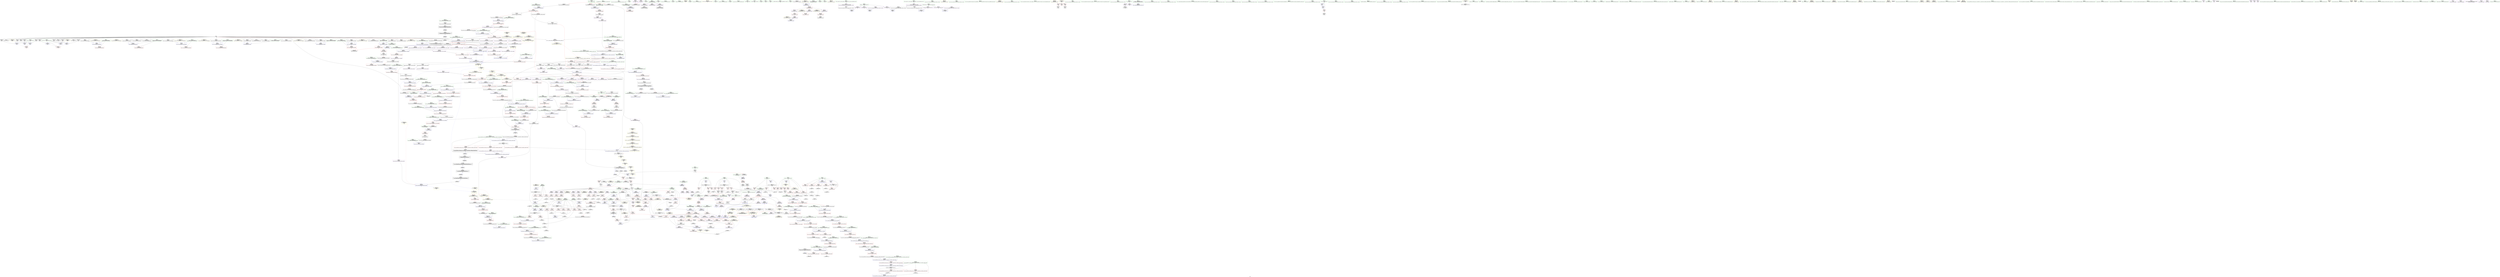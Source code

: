 digraph "SVFG" {
	label="SVFG";

	Node0x5583823142e0 [shape=record,color=grey,label="{NodeID: 0\nNullPtr|{|<s34>59}}"];
	Node0x5583823142e0 -> Node0x55838235dab0[style=solid];
	Node0x5583823142e0 -> Node0x55838235dbb0[style=solid];
	Node0x5583823142e0 -> Node0x55838235dc80[style=solid];
	Node0x5583823142e0 -> Node0x55838235dd50[style=solid];
	Node0x5583823142e0 -> Node0x55838235de20[style=solid];
	Node0x5583823142e0 -> Node0x55838235def0[style=solid];
	Node0x5583823142e0 -> Node0x55838235dfc0[style=solid];
	Node0x5583823142e0 -> Node0x55838235e090[style=solid];
	Node0x5583823142e0 -> Node0x55838235e160[style=solid];
	Node0x5583823142e0 -> Node0x55838235e230[style=solid];
	Node0x5583823142e0 -> Node0x55838235e300[style=solid];
	Node0x5583823142e0 -> Node0x55838235e3d0[style=solid];
	Node0x5583823142e0 -> Node0x55838235e4a0[style=solid];
	Node0x5583823142e0 -> Node0x55838235e570[style=solid];
	Node0x5583823142e0 -> Node0x55838235e640[style=solid];
	Node0x5583823142e0 -> Node0x55838235e710[style=solid];
	Node0x5583823142e0 -> Node0x55838235e7e0[style=solid];
	Node0x5583823142e0 -> Node0x55838235e8b0[style=solid];
	Node0x5583823142e0 -> Node0x55838235e980[style=solid];
	Node0x5583823142e0 -> Node0x558382366df0[style=solid];
	Node0x5583823142e0 -> Node0x558382366ec0[style=solid];
	Node0x5583823142e0 -> Node0x558382366f90[style=solid];
	Node0x5583823142e0 -> Node0x558382367060[style=solid];
	Node0x5583823142e0 -> Node0x558382367130[style=solid];
	Node0x5583823142e0 -> Node0x558382367200[style=solid];
	Node0x5583823142e0 -> Node0x5583823672d0[style=solid];
	Node0x5583823142e0 -> Node0x5583823673a0[style=solid];
	Node0x5583823142e0 -> Node0x558382367470[style=solid];
	Node0x5583823142e0 -> Node0x558382380eb0[style=solid];
	Node0x5583823142e0 -> Node0x558382380f80[style=solid];
	Node0x5583823142e0 -> Node0x558382381050[style=solid];
	Node0x5583823142e0 -> Node0x558382382710[style=solid];
	Node0x5583823142e0 -> Node0x558382395b30[style=solid];
	Node0x5583823142e0 -> Node0x55838239a450[style=solid];
	Node0x5583823142e0:s34 -> Node0x55838238c0f0[style=solid,color=red];
	Node0x5583823877e0 [shape=record,color=black,label="{NodeID: 1550\n322 = PHI(138, )\n1st arg _ZN6SolverC2Ei }"];
	Node0x5583823877e0 -> Node0x55838237e2d0[style=solid];
	Node0x558382365d80 [shape=record,color=red,label="{NodeID: 443\n299\<--271\nsel\<--ehselector.slot\n_ZNSt6vectorIP6SolverSaIS1_EEC2EmRKS2_\n}"];
	Node0x558382359bd0 [shape=record,color=green,label="{NodeID: 111\n606\<--607\n_ZSt3minIiERKT_S2_S2_\<--_ZSt3minIiERKT_S2_S2__field_insensitive\n}"];
	Node0x55838237b770 [shape=record,color=red,label="{NodeID: 554\n1147\<--1117\n\<--__first.addr\n_ZSt10__fill_n_aIPP6SolvermS1_EN9__gnu_cxx11__enable_ifIXsr11__is_scalarIT1_EE7__valueET_E6__typeES6_T0_RKS5_\n}"];
	Node0x55838237b770 -> Node0x558382363820[style=solid];
	Node0x55838235e3d0 [shape=record,color=black,label="{NodeID: 222\n234\<--3\nlpad.val35\<--dummyVal\nmain\n}"];
	Node0x558382398950 [shape=record,color=grey,label="{NodeID: 997\n650 = Binary(647, 649, )\n}"];
	Node0x558382398950 -> Node0x558382369480[style=solid];
	Node0x5583823812c0 [shape=record,color=blue,label="{NodeID: 665\n892\<--888\n_M_start\<--call\n_ZNSt12_Vector_baseIP6SolverSaIS1_EE17_M_create_storageEm\n|{|<s2>46}}"];
	Node0x5583823812c0 -> Node0x55838237a250[style=dashed];
	Node0x5583823812c0 -> Node0x55838237a320[style=dashed];
	Node0x5583823812c0:s2 -> Node0x5583823cf0a0[style=dashed,color=blue];
	Node0x55838236c3b0 [shape=record,color=purple,label="{NodeID: 333\n353\<--352\n_M_impl\<--\n_ZNSt6vectorIP6SolverSaIS1_EEixEm\n}"];
	Node0x5583823d2ed0 [shape=record,color=yellow,style=double,label="{NodeID: 1108\n104V_1 = ENCHI(MR_104V_0)\npts\{1320001 1320003 1320005 1320006 1320007 \}\nFun[_ZN14AbstractSolver3runEv]}"];
	Node0x5583823558a0 [shape=record,color=green,label="{NodeID: 1\n5\<--1\n\<--dummyObj\nCan only get source location for instruction, argument, global var or function.}"];
	Node0x558382387920 [shape=record,color=black,label="{NodeID: 1551\n741 = PHI(313, )\n0th arg _ZN9__gnu_cxx13new_allocatorIP6SolverED2Ev }"];
	Node0x558382387920 -> Node0x558382380350[style=solid];
	Node0x558382365e50 [shape=record,color=red,label="{NodeID: 444\n312\<--309\nthis1\<--this.addr\n_ZNSaIP6SolverED2Ev\n}"];
	Node0x558382365e50 -> Node0x558382368510[style=solid];
	Node0x558382359cd0 [shape=record,color=green,label="{NodeID: 112\n626\<--627\nthis.addr\<--this.addr_field_insensitive\n_ZN14AbstractSolver6printfEPKcz\n}"];
	Node0x558382359cd0 -> Node0x558382378510[style=solid];
	Node0x558382359cd0 -> Node0x55838237fcd0[style=solid];
	Node0x55838237b840 [shape=record,color=red,label="{NodeID: 555\n1151\<--1117\n\<--__first.addr\n_ZSt10__fill_n_aIPP6SolvermS1_EN9__gnu_cxx11__enable_ifIXsr11__is_scalarIT1_EE7__valueET_E6__typeES6_T0_RKS5_\n}"];
	Node0x55838237b840 -> Node0x55838236a8d0[style=solid];
	Node0x55838235e4a0 [shape=record,color=black,label="{NodeID: 223\n288\<--3\n\<--dummyVal\n_ZNSt6vectorIP6SolverSaIS1_EEC2EmRKS2_\n}"];
	Node0x558382398ad0 [shape=record,color=grey,label="{NodeID: 998\n199 = Binary(198, 139, )\n}"];
	Node0x558382398ad0 -> Node0x55838237d910[style=solid];
	Node0x558382381390 [shape=record,color=blue,label="{NodeID: 666\n898\<--896\n_M_finish\<--\n_ZNSt12_Vector_baseIP6SolverSaIS1_EE17_M_create_storageEm\n|{<s0>46}}"];
	Node0x558382381390:s0 -> Node0x5583823cf0a0[style=dashed,color=blue];
	Node0x55838236c480 [shape=record,color=purple,label="{NodeID: 334\n354\<--352\n_M_start\<--\n_ZNSt6vectorIP6SolverSaIS1_EEixEm\n}"];
	Node0x55838236c480 -> Node0x558382366260[style=solid];
	Node0x558382355be0 [shape=record,color=green,label="{NodeID: 2\n9\<--1\n.str\<--dummyObj\nGlob }"];
	Node0x558382387a60 [shape=record,color=black,label="{NodeID: 1552\n936 = PHI(928, )\n0th arg _ZN9__gnu_cxx13new_allocatorIP6SolverEC2ERKS3_ }"];
	Node0x558382387a60 -> Node0x5583823817a0[style=solid];
	Node0x558382365f20 [shape=record,color=red,label="{NodeID: 445\n329\<--323\nthis1\<--this.addr\n_ZN6SolverC2Ei\n}"];
	Node0x558382365f20 -> Node0x5583823685e0[style=solid];
	Node0x558382365f20 -> Node0x5583823686b0[style=solid];
	Node0x558382359da0 [shape=record,color=green,label="{NodeID: 113\n628\<--629\nformat.addr\<--format.addr_field_insensitive\n_ZN14AbstractSolver6printfEPKcz\n}"];
	Node0x558382359da0 -> Node0x5583823785e0[style=solid];
	Node0x558382359da0 -> Node0x55838237fda0[style=solid];
	Node0x55838237b910 [shape=record,color=red,label="{NodeID: 556\n1133\<--1119\n\<--__n.addr\n_ZSt10__fill_n_aIPP6SolvermS1_EN9__gnu_cxx11__enable_ifIXsr11__is_scalarIT1_EE7__valueET_E6__typeES6_T0_RKS5_\n}"];
	Node0x55838237b910 -> Node0x558382382d90[style=solid];
	Node0x55838235e570 [shape=record,color=black,label="{NodeID: 224\n289\<--3\n\<--dummyVal\n_ZNSt6vectorIP6SolverSaIS1_EEC2EmRKS2_\n}"];
	Node0x55838235e570 -> Node0x55838237df90[style=solid];
	Node0x558382398c50 [shape=record,color=grey,label="{NodeID: 999\n385 = Binary(384, 139, )\n}"];
	Node0x558382398c50 -> Node0x55838237e7b0[style=solid];
	Node0x558382381460 [shape=record,color=blue,label="{NodeID: 667\n906\<--904\n_M_end_of_storage\<--add.ptr\n_ZNSt12_Vector_baseIP6SolverSaIS1_EE17_M_create_storageEm\n|{<s0>46}}"];
	Node0x558382381460:s0 -> Node0x5583823cf0a0[style=dashed,color=blue];
	Node0x55838236c550 [shape=record,color=purple,label="{NodeID: 335\n365\<--364\nr\<--this1\n_ZN6Solver4readEv\n}"];
	Node0x5583823d30c0 [shape=record,color=yellow,style=double,label="{NodeID: 1110\n149V_1 = ENCHI(MR_149V_0)\npts\{524 \}\nFun[_ZN6Solver5solveEv]}"];
	Node0x5583823d30c0 -> Node0x55838237f580[style=dashed];
	Node0x558382355ca0 [shape=record,color=green,label="{NodeID: 3\n11\<--1\n.str.1\<--dummyObj\nGlob }"];
	Node0x558382387ba0 [shape=record,color=black,label="{NodeID: 1553\n937 = PHI(930, )\n1st arg _ZN9__gnu_cxx13new_allocatorIP6SolverEC2ERKS3_ }"];
	Node0x558382387ba0 -> Node0x558382381870[style=solid];
	Node0x558382365ff0 [shape=record,color=red,label="{NodeID: 446\n331\<--325\n\<--_testId.addr\n_ZN6SolverC2Ei\n|{<s0>26}}"];
	Node0x558382365ff0:s0 -> Node0x5583823891e0[style=solid,color=red];
	Node0x55838235ea40 [shape=record,color=green,label="{NodeID: 114\n630\<--631\nap\<--ap_field_insensitive\n_ZN14AbstractSolver6printfEPKcz\n}"];
	Node0x55838235ea40 -> Node0x55838236d8d0[style=solid];
	Node0x55838235ea40 -> Node0x55838236d9a0[style=solid];
	Node0x55838235ea40 -> Node0x55838236da70[style=solid];
	Node0x55838237b9e0 [shape=record,color=red,label="{NodeID: 557\n1130\<--1121\n\<--__value.addr\n_ZSt10__fill_n_aIPP6SolvermS1_EN9__gnu_cxx11__enable_ifIXsr11__is_scalarIT1_EE7__valueET_E6__typeES6_T0_RKS5_\n}"];
	Node0x55838237b9e0 -> Node0x55838237bd20[style=solid];
	Node0x55838235e640 [shape=record,color=black,label="{NodeID: 225\n291\<--3\n\<--dummyVal\n_ZNSt6vectorIP6SolverSaIS1_EEC2EmRKS2_\n}"];
	Node0x55838235e640 -> Node0x55838237e060[style=solid];
	Node0x558382398dd0 [shape=record,color=grey,label="{NodeID: 1000\n394 = Binary(393, 390, )\n}"];
	Node0x558382398dd0 -> Node0x5583823975d0[style=solid];
	Node0x558382381530 [shape=record,color=blue,label="{NodeID: 668\n911\<--910\nthis.addr\<--this\n_ZNSt12_Vector_baseIP6SolverSaIS1_EE12_Vector_implD2Ev\n}"];
	Node0x558382381530 -> Node0x55838237a3f0[style=dashed];
	Node0x55838236c620 [shape=record,color=purple,label="{NodeID: 336\n366\<--364\nc\<--this1\n_ZN6Solver4readEv\n}"];
	Node0x5583823d31d0 [shape=record,color=yellow,style=double,label="{NodeID: 1111\n151V_1 = ENCHI(MR_151V_0)\npts\{526 \}\nFun[_ZN6Solver5solveEv]}"];
	Node0x5583823d31d0 -> Node0x55838237f7f0[style=dashed];
	Node0x558382355d60 [shape=record,color=green,label="{NodeID: 4\n13\<--1\nstdin\<--dummyObj\nGlob }"];
	Node0x558382387ce0 [shape=record,color=black,label="{NodeID: 1554\n856 = PHI(765, )\n0th arg _ZNSt12_Vector_baseIP6SolverSaIS1_EE12_Vector_implC2ERKS2_ }"];
	Node0x558382387ce0 -> Node0x558382380d10[style=solid];
	Node0x5583823660c0 [shape=record,color=red,label="{NodeID: 447\n351\<--345\nthis1\<--this.addr\n_ZNSt6vectorIP6SolverSaIS1_EEixEm\n}"];
	Node0x5583823660c0 -> Node0x558382368850[style=solid];
	Node0x55838235eb10 [shape=record,color=green,label="{NodeID: 115\n638\<--639\nllvm.va_start\<--llvm.va_start_field_insensitive\n}"];
	Node0x55838237bab0 [shape=record,color=red,label="{NodeID: 558\n1139\<--1123\n\<--__tmp\n_ZSt10__fill_n_aIPP6SolvermS1_EN9__gnu_cxx11__enable_ifIXsr11__is_scalarIT1_EE7__valueET_E6__typeES6_T0_RKS5_\n}"];
	Node0x55838237bab0 -> Node0x558382382e60[style=solid];
	Node0x55838235e710 [shape=record,color=black,label="{NodeID: 226\n300\<--3\nlpad.val\<--dummyVal\n_ZNSt6vectorIP6SolverSaIS1_EEC2EmRKS2_\n}"];
	Node0x558382398f50 [shape=record,color=grey,label="{NodeID: 1001\n392 = Binary(389, 391, )\n}"];
	Node0x558382398f50 -> Node0x558382399e50[style=solid];
	Node0x558382381600 [shape=record,color=blue,label="{NodeID: 669\n921\<--919\nthis.addr\<--this\n_ZNSaIP6SolverEC2ERKS1_\n}"];
	Node0x558382381600 -> Node0x55838237a4c0[style=dashed];
	Node0x55838236c6f0 [shape=record,color=purple,label="{NodeID: 337\n367\<--364\nk\<--this1\n_ZN6Solver4readEv\n}"];
	Node0x5583823d32b0 [shape=record,color=yellow,style=double,label="{NodeID: 1112\n153V_1 = ENCHI(MR_153V_0)\npts\{528 \}\nFun[_ZN6Solver5solveEv]}"];
	Node0x5583823d32b0 -> Node0x5583823c4620[style=dashed];
	Node0x5583823565d0 [shape=record,color=green,label="{NodeID: 5\n14\<--1\n.str.2\<--dummyObj\nGlob }"];
	Node0x558382387e20 [shape=record,color=black,label="{NodeID: 1555\n857 = PHI(766, )\n1st arg _ZNSt12_Vector_baseIP6SolverSaIS1_EE12_Vector_implC2ERKS2_ }"];
	Node0x558382387e20 -> Node0x558382380de0[style=solid];
	Node0x558382366190 [shape=record,color=red,label="{NodeID: 448\n356\<--347\n\<--__n.addr\n_ZNSt6vectorIP6SolverSaIS1_EEixEm\n}"];
	Node0x5583823d9880 [shape=record,color=yellow,style=double,label="{NodeID: 1223\n24V_1 = ENCHI(MR_24V_0)\npts\{1013 \}\nFun[_ZSt6fill_nIPP6SolvermS1_ET_S3_T0_RKT1_]|{<s0>67}}"];
	Node0x5583823d9880:s0 -> Node0x5583823c1420[style=dashed,color=red];
	Node0x55838235ebe0 [shape=record,color=green,label="{NodeID: 116\n655\<--656\nvsnprintf\<--vsnprintf_field_insensitive\n}"];
	Node0x55838237bb80 [shape=record,color=red,label="{NodeID: 559\n1136\<--1125\n\<--__niter\n_ZSt10__fill_n_aIPP6SolvermS1_EN9__gnu_cxx11__enable_ifIXsr11__is_scalarIT1_EE7__valueET_E6__typeES6_T0_RKS5_\n}"];
	Node0x55838237bb80 -> Node0x55838239a8d0[style=solid];
	Node0x55838235e7e0 [shape=record,color=black,label="{NodeID: 227\n301\<--3\nlpad.val2\<--dummyVal\n_ZNSt6vectorIP6SolverSaIS1_EEC2EmRKS2_\n}"];
	Node0x5583823990d0 [shape=record,color=grey,label="{NodeID: 1002\n389 = Binary(388, 390, )\n}"];
	Node0x5583823990d0 -> Node0x558382398f50[style=solid];
	Node0x5583823816d0 [shape=record,color=blue,label="{NodeID: 670\n923\<--920\n__a.addr\<--__a\n_ZNSaIP6SolverEC2ERKS1_\n}"];
	Node0x5583823816d0 -> Node0x55838237a590[style=dashed];
	Node0x5583823e7410 [shape=record,color=yellow,style=double,label="{NodeID: 1445\nCSMU(30V_1)\npts\{1320002 \}\nCS[]}"];
	Node0x55838236c7c0 [shape=record,color=purple,label="{NodeID: 338\n381\<--380\nvfn\<--vtable\n_ZN14AbstractSolver3runEv\n}"];
	Node0x55838236c7c0 -> Node0x5583823665a0[style=solid];
	Node0x5583823d3390 [shape=record,color=yellow,style=double,label="{NodeID: 1113\n30V_1 = ENCHI(MR_30V_0)\npts\{1320002 \}\nFun[_ZN6Solver5solveEv]|{<s0>40|<s1>40|<s2>40|<s3>40}}"];
	Node0x5583823d3390:s0 -> Node0x558382378780[style=dashed,color=red];
	Node0x5583823d3390:s1 -> Node0x558382378920[style=dashed,color=red];
	Node0x5583823d3390:s2 -> Node0x5583823789f0[style=dashed,color=red];
	Node0x5583823d3390:s3 -> Node0x55838237fe70[style=dashed,color=red];
	Node0x558382356660 [shape=record,color=green,label="{NodeID: 6\n16\<--1\n.str.3\<--dummyObj\nGlob }"];
	Node0x558382387f60 [shape=record,color=black,label="{NodeID: 1556\n1114 = PHI(1104, )\n0th arg _ZSt10__fill_n_aIPP6SolvermS1_EN9__gnu_cxx11__enable_ifIXsr11__is_scalarIT1_EE7__valueET_E6__typeES6_T0_RKS5_ }"];
	Node0x558382387f60 -> Node0x558382382a50[style=solid];
	Node0x558382366260 [shape=record,color=red,label="{NodeID: 449\n355\<--354\n\<--_M_start\n_ZNSt6vectorIP6SolverSaIS1_EEixEm\n}"];
	Node0x558382366260 -> Node0x5583823639c0[style=solid];
	Node0x5583823d9990 [shape=record,color=yellow,style=double,label="{NodeID: 1224\n238V_1 = ENCHI(MR_238V_0)\npts\{1080 \}\nFun[_ZSt6fill_nIPP6SolvermS1_ET_S3_T0_RKT1_]|{<s0>67}}"];
	Node0x5583823d9990:s0 -> Node0x5583823d4ba0[style=dashed,color=red];
	Node0x55838235ece0 [shape=record,color=green,label="{NodeID: 117\n664\<--665\nllvm.va_end\<--llvm.va_end_field_insensitive\n}"];
	Node0x55838237bc50 [shape=record,color=red,label="{NodeID: 560\n1143\<--1125\n\<--__niter\n_ZSt10__fill_n_aIPP6SolvermS1_EN9__gnu_cxx11__enable_ifIXsr11__is_scalarIT1_EE7__valueET_E6__typeES6_T0_RKS5_\n}"];
	Node0x55838237bc50 -> Node0x558382399550[style=solid];
	Node0x55838235e8b0 [shape=record,color=black,label="{NodeID: 228\n438\<--3\n\<--dummyVal\n_ZNSt6vectorIP6SolverSaIS1_EED2Ev\n}"];
	Node0x558382399250 [shape=record,color=grey,label="{NodeID: 1003\n473 = Binary(472, 474, )\n}"];
	Node0x558382399250 -> Node0x558382369070[style=solid];
	Node0x5583823817a0 [shape=record,color=blue,label="{NodeID: 671\n938\<--936\nthis.addr\<--this\n_ZN9__gnu_cxx13new_allocatorIP6SolverEC2ERKS3_\n}"];
	Node0x5583823817a0 -> Node0x55838237a660[style=dashed];
	Node0x5583823e7570 [shape=record,color=yellow,style=double,label="{NodeID: 1446\nCSMU(104V_1)\npts\{1320001 1320003 1320005 1320006 1320007 \}\nCS[]}"];
	Node0x55838236c890 [shape=record,color=purple,label="{NodeID: 339\n421\<--420\n_M_impl\<--\n_ZNSt6vectorIP6SolverSaIS1_EED2Ev\n}"];
	Node0x5583823d3470 [shape=record,color=yellow,style=double,label="{NodeID: 1114\n156V_1 = ENCHI(MR_156V_0)\npts\{1320005 \}\nFun[_ZN6Solver5solveEv]}"];
	Node0x5583823d3470 -> Node0x558382377dc0[style=dashed];
	Node0x5583823d3470 -> Node0x558382377f60[style=dashed];
	Node0x5583823d3470 -> Node0x558382378100[style=dashed];
	Node0x5583823566f0 [shape=record,color=green,label="{NodeID: 7\n18\<--1\nstdout\<--dummyObj\nGlob }"];
	Node0x5583823880a0 [shape=record,color=black,label="{NodeID: 1557\n1115 = PHI(1107, )\n1st arg _ZSt10__fill_n_aIPP6SolvermS1_EN9__gnu_cxx11__enable_ifIXsr11__is_scalarIT1_EE7__valueET_E6__typeES6_T0_RKS5_ }"];
	Node0x5583823880a0 -> Node0x558382382b20[style=solid];
	Node0x558382366330 [shape=record,color=red,label="{NodeID: 450\n364\<--361\nthis1\<--this.addr\n_ZN6Solver4readEv\n}"];
	Node0x558382366330 -> Node0x55838236c550[style=solid];
	Node0x558382366330 -> Node0x55838236c620[style=solid];
	Node0x558382366330 -> Node0x55838236c6f0[style=solid];
	Node0x55838235ede0 [shape=record,color=green,label="{NodeID: 118\n679\<--680\n__assert_fail\<--__assert_fail_field_insensitive\n}"];
	Node0x55838237bd20 [shape=record,color=red,label="{NodeID: 561\n1131\<--1130\n\<--\n_ZSt10__fill_n_aIPP6SolvermS1_EN9__gnu_cxx11__enable_ifIXsr11__is_scalarIT1_EE7__valueET_E6__typeES6_T0_RKS5_\n}"];
	Node0x55838237bd20 -> Node0x558382382cc0[style=solid];
	Node0x55838235e980 [shape=record,color=black,label="{NodeID: 229\n439\<--3\n\<--dummyVal\n_ZNSt6vectorIP6SolverSaIS1_EED2Ev\n}"];
	Node0x55838235e980 -> Node0x55838237e950[style=solid];
	Node0x5583823993d0 [shape=record,color=grey,label="{NodeID: 1004\n405 = Binary(403, 404, )\n}"];
	Node0x5583823993d0 -> Node0x55838239aa50[style=solid];
	Node0x558382381870 [shape=record,color=blue,label="{NodeID: 672\n940\<--937\n.addr\<--\n_ZN9__gnu_cxx13new_allocatorIP6SolverEC2ERKS3_\n}"];
	Node0x55838236c960 [shape=record,color=purple,label="{NodeID: 340\n422\<--420\n_M_start\<--\n_ZNSt6vectorIP6SolverSaIS1_EED2Ev\n}"];
	Node0x55838236c960 -> Node0x558382366810[style=solid];
	Node0x5583823d3550 [shape=record,color=yellow,style=double,label="{NodeID: 1115\n158V_1 = ENCHI(MR_158V_0)\npts\{1320006 \}\nFun[_ZN6Solver5solveEv]}"];
	Node0x5583823d3550 -> Node0x558382377e90[style=dashed];
	Node0x5583823d3550 -> Node0x558382378030[style=dashed];
	Node0x5583823d3550 -> Node0x5583823781d0[style=dashed];
	Node0x5583823d3550 -> Node0x558382378370[style=dashed];
	Node0x558382356780 [shape=record,color=green,label="{NodeID: 8\n19\<--1\n.str.4\<--dummyObj\nGlob }"];
	Node0x5583823881e0 [shape=record,color=black,label="{NodeID: 1558\n1116 = PHI(1108, )\n2nd arg _ZSt10__fill_n_aIPP6SolvermS1_EN9__gnu_cxx11__enable_ifIXsr11__is_scalarIT1_EE7__valueET_E6__typeES6_T0_RKS5_ }"];
	Node0x5583823881e0 -> Node0x558382382bf0[style=solid];
	Node0x558382366400 [shape=record,color=red,label="{NodeID: 451\n378\<--375\nthis1\<--this.addr\n_ZN14AbstractSolver3runEv\n}"];
	Node0x558382366400 -> Node0x5583823689f0[style=solid];
	Node0x55838235eee0 [shape=record,color=green,label="{NodeID: 119\n50\<--684\n__cxa_pure_virtual\<--__cxa_pure_virtual_field_insensitive\n}"];
	Node0x55838237bdf0 [shape=record,color=red,label="{NodeID: 562\n1158\<--1155\n\<--__it.addr\n_ZSt12__niter_baseIPP6SolverET_S3_\n}"];
	Node0x55838237bdf0 -> Node0x55838236a9a0[style=solid];
	Node0x558382366df0 [shape=record,color=black,label="{NodeID: 230\n441\<--3\n\<--dummyVal\n_ZNSt6vectorIP6SolverSaIS1_EED2Ev\n}"];
	Node0x558382366df0 -> Node0x55838237ea20[style=solid];
	Node0x558382399550 [shape=record,color=grey,label="{NodeID: 1005\n1144 = Binary(1143, 1145, )\n}"];
	Node0x558382399550 -> Node0x558382382f30[style=solid];
	Node0x558382381940 [shape=record,color=blue,label="{NodeID: 673\n949\<--947\nthis.addr\<--this\n_ZNSt12_Vector_baseIP6SolverSaIS1_EE11_M_allocateEm\n}"];
	Node0x558382381940 -> Node0x55838237a730[style=dashed];
	Node0x55838236ca30 [shape=record,color=purple,label="{NodeID: 341\n425\<--424\n_M_impl2\<--\n_ZNSt6vectorIP6SolverSaIS1_EED2Ev\n}"];
	Node0x5583823d3630 [shape=record,color=yellow,style=double,label="{NodeID: 1116\n160V_1 = ENCHI(MR_160V_0)\npts\{1320007 \}\nFun[_ZN6Solver5solveEv]}"];
	Node0x5583823d3630 -> Node0x5583823782a0[style=dashed];
	Node0x558382356840 [shape=record,color=green,label="{NodeID: 9\n30\<--1\n_ZTS6Solver\<--dummyObj\nGlob }"];
	Node0x558382388320 [shape=record,color=black,label="{NodeID: 1559\n1187 = PHI(446, 852, )\n0th arg __clang_call_terminate }"];
	Node0x5583823664d0 [shape=record,color=red,label="{NodeID: 452\n380\<--379\nvtable\<--\n_ZN14AbstractSolver3runEv\n}"];
	Node0x5583823664d0 -> Node0x55838236c7c0[style=solid];
	Node0x55838235efe0 [shape=record,color=green,label="{NodeID: 120\n708\<--709\nretval\<--retval_field_insensitive\n_ZSt3minIiERKT_S2_S2_\n}"];
	Node0x55838235efe0 -> Node0x558382378c60[style=solid];
	Node0x55838235efe0 -> Node0x5583823800e0[style=solid];
	Node0x55838235efe0 -> Node0x5583823801b0[style=solid];
	Node0x55838237bec0 [shape=record,color=red,label="{NodeID: 563\n1173\<--1164\nthis1\<--this.addr\n_ZNSt12_Vector_baseIP6SolverSaIS1_EE13_M_deallocateEPS1_m\n}"];
	Node0x55838237bec0 -> Node0x5583823638f0[style=solid];
	Node0x558382366ec0 [shape=record,color=black,label="{NodeID: 231\n775\<--3\n\<--dummyVal\n_ZNSt12_Vector_baseIP6SolverSaIS1_EEC2EmRKS2_\n}"];
	Node0x5583823996d0 [shape=record,color=grey,label="{NodeID: 1006\n551 = cmp(548, 550, )\n}"];
	Node0x558382381a10 [shape=record,color=blue,label="{NodeID: 674\n951\<--948\n__n.addr\<--__n\n_ZNSt12_Vector_baseIP6SolverSaIS1_EE11_M_allocateEm\n}"];
	Node0x558382381a10 -> Node0x55838237a800[style=dashed];
	Node0x558382381a10 -> Node0x55838237a8d0[style=dashed];
	Node0x55838236cb00 [shape=record,color=purple,label="{NodeID: 342\n426\<--424\n_M_finish\<--\n_ZNSt6vectorIP6SolverSaIS1_EED2Ev\n}"];
	Node0x55838236cb00 -> Node0x5583823668e0[style=solid];
	Node0x5583823d3710 [shape=record,color=yellow,style=double,label="{NodeID: 1117\n141V_1 = ENCHI(MR_141V_0)\npts\{516 \}\nFun[_ZN6Solver5solveEv]}"];
	Node0x5583823d3710 -> Node0x55838237f240[style=dashed];
	Node0x558382356940 [shape=record,color=green,label="{NodeID: 10\n37\<--1\n_ZTS14AbstractSolver\<--dummyObj\nGlob }"];
	Node0x558382388530 [shape=record,color=black,label="{NodeID: 1560\n308 = PHI(79, 79, 915, )\n0th arg _ZNSaIP6SolverED2Ev }"];
	Node0x558382388530 -> Node0x55838237e130[style=solid];
	Node0x5583823665a0 [shape=record,color=red,label="{NodeID: 453\n382\<--381\n\<--vfn\n_ZN14AbstractSolver3runEv\n}"];
	Node0x55838235f0b0 [shape=record,color=green,label="{NodeID: 121\n710\<--711\n__a.addr\<--__a.addr_field_insensitive\n_ZSt3minIiERKT_S2_S2_\n}"];
	Node0x55838235f0b0 -> Node0x558382378d30[style=solid];
	Node0x55838235f0b0 -> Node0x558382378e00[style=solid];
	Node0x55838235f0b0 -> Node0x55838237ff40[style=solid];
	Node0x55838237bf90 [shape=record,color=red,label="{NodeID: 564\n1174\<--1166\n\<--__p.addr\n_ZNSt12_Vector_baseIP6SolverSaIS1_EE13_M_deallocateEPS1_m\n}"];
	Node0x55838237bf90 -> Node0x55838239a450[style=solid];
	Node0x558382366f90 [shape=record,color=black,label="{NodeID: 232\n776\<--3\n\<--dummyVal\n_ZNSt12_Vector_baseIP6SolverSaIS1_EEC2EmRKS2_\n}"];
	Node0x558382366f90 -> Node0x558382380690[style=solid];
	Node0x558382399850 [shape=record,color=grey,label="{NodeID: 1007\n129 = cmp(127, 128, )\n}"];
	Node0x558382381ae0 [shape=record,color=blue,label="{NodeID: 675\n973\<--971\n__a.addr\<--__a\n_ZNSt16allocator_traitsISaIP6SolverEE8allocateERS2_m\n}"];
	Node0x558382381ae0 -> Node0x55838237a9a0[style=dashed];
	Node0x55838236cbd0 [shape=record,color=purple,label="{NodeID: 343\n465\<--460\n_buffer_size\<--this1\n_ZN14AbstractSolverC2Ei\n}"];
	Node0x55838236cbd0 -> Node0x55838237ed60[style=solid];
	Node0x5583823d37f0 [shape=record,color=yellow,style=double,label="{NodeID: 1118\n143V_1 = ENCHI(MR_143V_0)\npts\{518 \}\nFun[_ZN6Solver5solveEv]}"];
	Node0x5583823d37f0 -> Node0x55838237f310[style=dashed];
	Node0x558382356a40 [shape=record,color=green,label="{NodeID: 11\n52\<--1\n.str.5\<--dummyObj\nGlob }"];
	Node0x558382388780 [shape=record,color=black,label="{NodeID: 1561\n1045 = PHI(428, 804, )\n0th arg _ZNSt12_Vector_baseIP6SolverSaIS1_EE19_M_get_Tp_allocatorEv }"];
	Node0x558382388780 -> Node0x558382382230[style=solid];
	Node0x558382366670 [shape=record,color=red,label="{NodeID: 454\n419\<--412\nthis1\<--this.addr\n_ZNSt6vectorIP6SolverSaIS1_EED2Ev\n}"];
	Node0x558382366670 -> Node0x558382368ac0[style=solid];
	Node0x558382366670 -> Node0x558382368b90[style=solid];
	Node0x558382366670 -> Node0x558382368c60[style=solid];
	Node0x558382366670 -> Node0x558382368d30[style=solid];
	Node0x558382366670 -> Node0x558382368e00[style=solid];
	Node0x5583823d9e20 [shape=record,color=yellow,style=double,label="{NodeID: 1229\n120V_1 = ENCHI(MR_120V_0)\npts\{415 \}\nFun[_ZNSt6vectorIP6SolverSaIS1_EED2Ev]}"];
	Node0x5583823d9e20 -> Node0x55838237e950[style=dashed];
	Node0x55838235f180 [shape=record,color=green,label="{NodeID: 122\n712\<--713\n__b.addr\<--__b.addr_field_insensitive\n_ZSt3minIiERKT_S2_S2_\n}"];
	Node0x55838235f180 -> Node0x558382378ed0[style=solid];
	Node0x55838235f180 -> Node0x558382378fa0[style=solid];
	Node0x55838235f180 -> Node0x558382380010[style=solid];
	Node0x55838237c060 [shape=record,color=red,label="{NodeID: 565\n1179\<--1166\n\<--__p.addr\n_ZNSt12_Vector_baseIP6SolverSaIS1_EE13_M_deallocateEPS1_m\n|{<s0>68}}"];
	Node0x55838237c060:s0 -> Node0x55838238b060[style=solid,color=red];
	Node0x558382367060 [shape=record,color=black,label="{NodeID: 233\n778\<--3\n\<--dummyVal\n_ZNSt12_Vector_baseIP6SolverSaIS1_EEC2EmRKS2_\n}"];
	Node0x558382367060 -> Node0x558382380760[style=solid];
	Node0x5583823999d0 [shape=record,color=grey,label="{NodeID: 1008\n1004 = cmp(1000, 1001, )\n}"];
	Node0x558382381bb0 [shape=record,color=blue,label="{NodeID: 676\n975\<--972\n__n.addr\<--__n\n_ZNSt16allocator_traitsISaIP6SolverEE8allocateERS2_m\n}"];
	Node0x558382381bb0 -> Node0x55838237aa70[style=dashed];
	Node0x55838236cca0 [shape=record,color=purple,label="{NodeID: 344\n468\<--460\n_testId2\<--this1\n_ZN14AbstractSolverC2Ei\n}"];
	Node0x55838236cca0 -> Node0x55838237ee30[style=solid];
	Node0x5583823d38d0 [shape=record,color=yellow,style=double,label="{NodeID: 1119\n145V_1 = ENCHI(MR_145V_0)\npts\{520 \}\nFun[_ZN6Solver5solveEv]}"];
	Node0x5583823d38d0 -> Node0x55838237f3e0[style=dashed];
	Node0x558382356b40 [shape=record,color=green,label="{NodeID: 12\n54\<--1\n.str.6\<--dummyObj\nGlob }"];
	Node0x5583823888d0 [shape=record,color=black,label="{NodeID: 1562\n260 = PHI(77, )\n0th arg _ZNSt6vectorIP6SolverSaIS1_EEC2EmRKS2_ }"];
	Node0x5583823888d0 -> Node0x55838237dd20[style=solid];
	Node0x558382366740 [shape=record,color=red,label="{NodeID: 455\n446\<--414\nexn\<--exn.slot\n_ZNSt6vectorIP6SolverSaIS1_EED2Ev\n|{<s0>32}}"];
	Node0x558382366740:s0 -> Node0x558382388320[style=solid,color=red];
	Node0x5583823d9f00 [shape=record,color=yellow,style=double,label="{NodeID: 1230\n122V_1 = ENCHI(MR_122V_0)\npts\{417 \}\nFun[_ZNSt6vectorIP6SolverSaIS1_EED2Ev]}"];
	Node0x5583823d9f00 -> Node0x55838237ea20[style=dashed];
	Node0x55838235f250 [shape=record,color=green,label="{NodeID: 123\n735\<--736\nthis.addr\<--this.addr_field_insensitive\n_ZN9__gnu_cxx13new_allocatorIP6SolverEC2Ev\n}"];
	Node0x55838235f250 -> Node0x558382379210[style=solid];
	Node0x55838235f250 -> Node0x558382380280[style=solid];
	Node0x55838237c130 [shape=record,color=red,label="{NodeID: 566\n1180\<--1168\n\<--__n.addr\n_ZNSt12_Vector_baseIP6SolverSaIS1_EE13_M_deallocateEPS1_m\n|{<s0>68}}"];
	Node0x55838237c130:s0 -> Node0x55838238b1a0[style=solid,color=red];
	Node0x558382367130 [shape=record,color=black,label="{NodeID: 234\n786\<--3\nlpad.val\<--dummyVal\n_ZNSt12_Vector_baseIP6SolverSaIS1_EEC2EmRKS2_\n}"];
	Node0x558382399b50 [shape=record,color=grey,label="{NodeID: 1009\n957 = cmp(956, 958, )\n}"];
	Node0x558382381c80 [shape=record,color=blue,label="{NodeID: 677\n990\<--987\nthis.addr\<--this\n_ZN9__gnu_cxx13new_allocatorIP6SolverE8allocateEmPKv\n}"];
	Node0x558382381c80 -> Node0x55838237ab40[style=dashed];
	Node0x55838236cd70 [shape=record,color=purple,label="{NodeID: 345\n471\<--460\n_buffer_size3\<--this1\n_ZN14AbstractSolverC2Ei\n}"];
	Node0x55838236cd70 -> Node0x558382366c20[style=solid];
	Node0x5583823d39b0 [shape=record,color=yellow,style=double,label="{NodeID: 1120\n147V_1 = ENCHI(MR_147V_0)\npts\{522 \}\nFun[_ZN6Solver5solveEv]}"];
	Node0x5583823d39b0 -> Node0x55838237f4b0[style=dashed];
	Node0x558382356c40 [shape=record,color=green,label="{NodeID: 13\n56\<--1\n.str.7\<--dummyObj\nGlob }"];
	Node0x5583823889e0 [shape=record,color=black,label="{NodeID: 1563\n261 = PHI(115, )\n1st arg _ZNSt6vectorIP6SolverSaIS1_EEC2EmRKS2_ }"];
	Node0x5583823889e0 -> Node0x55838237ddf0[style=solid];
	Node0x558382366810 [shape=record,color=red,label="{NodeID: 456\n423\<--422\n\<--_M_start\n_ZNSt6vectorIP6SolverSaIS1_EED2Ev\n|{<s0>29}}"];
	Node0x558382366810:s0 -> Node0x558382386a60[style=solid,color=red];
	Node0x5583823d9fe0 [shape=record,color=yellow,style=double,label="{NodeID: 1231\n26V_1 = ENCHI(MR_26V_0)\npts\{780000 \}\nFun[_ZNSt6vectorIP6SolverSaIS1_EED2Ev]|{|<s1>30|<s2>31}}"];
	Node0x5583823d9fe0 -> Node0x558382366810[style=dashed];
	Node0x5583823d9fe0:s1 -> Node0x5583823da550[style=dashed,color=red];
	Node0x5583823d9fe0:s2 -> Node0x5583823da550[style=dashed,color=red];
	Node0x55838235f320 [shape=record,color=green,label="{NodeID: 124\n742\<--743\nthis.addr\<--this.addr_field_insensitive\n_ZN9__gnu_cxx13new_allocatorIP6SolverED2Ev\n}"];
	Node0x55838235f320 -> Node0x5583823792e0[style=solid];
	Node0x55838235f320 -> Node0x558382380350[style=solid];
	Node0x55838237c200 [shape=record,color=red,label="{NodeID: 567\n1211\<--1202\n\<--__a.addr\n_ZNSt16allocator_traitsISaIP6SolverEE10deallocateERS2_PS1_m\n}"];
	Node0x55838237c200 -> Node0x55838236ab40[style=solid];
	Node0x558382367200 [shape=record,color=black,label="{NodeID: 235\n787\<--3\nlpad.val2\<--dummyVal\n_ZNSt12_Vector_baseIP6SolverSaIS1_EEC2EmRKS2_\n}"];
	Node0x558382399cd0 [shape=record,color=grey,label="{NodeID: 1010\n206 = cmp(204, 205, )\n}"];
	Node0x558382381d50 [shape=record,color=blue,label="{NodeID: 678\n992\<--988\n__n.addr\<--__n\n_ZN9__gnu_cxx13new_allocatorIP6SolverE8allocateEmPKv\n}"];
	Node0x558382381d50 -> Node0x55838237ac10[style=dashed];
	Node0x558382381d50 -> Node0x55838237ace0[style=dashed];
	Node0x55838236ce40 [shape=record,color=purple,label="{NodeID: 346\n480\<--460\n_ob\<--this1\n_ZN14AbstractSolverC2Ei\n}"];
	Node0x55838236ce40 -> Node0x55838237ef00[style=solid];
	Node0x5583823d3a90 [shape=record,color=yellow,style=double,label="{NodeID: 1121\n162V_1 = ENCHI(MR_162V_0)\npts\{1320001 1320003 \}\nFun[_ZN6Solver5solveEv]|{<s0>40|<s1>40}}"];
	Node0x5583823d3a90:s0 -> Node0x5583823d8bb0[style=dashed,color=red];
	Node0x5583823d3a90:s1 -> Node0x5583823d8e50[style=dashed,color=red];
	Node0x558382356d40 [shape=record,color=green,label="{NodeID: 14\n58\<--1\n__PRETTY_FUNCTION__._ZN14AbstractSolver6printfEPKcz\<--dummyObj\nGlob }"];
	Node0x558382388af0 [shape=record,color=black,label="{NodeID: 1564\n262 = PHI(79, )\n2nd arg _ZNSt6vectorIP6SolverSaIS1_EEC2EmRKS2_ }"];
	Node0x558382388af0 -> Node0x55838237dec0[style=solid];
	Node0x5583823668e0 [shape=record,color=red,label="{NodeID: 457\n427\<--426\n\<--_M_finish\n_ZNSt6vectorIP6SolverSaIS1_EED2Ev\n|{<s0>29}}"];
	Node0x5583823668e0:s0 -> Node0x558382386ba0[style=solid,color=red];
	Node0x5583823da0c0 [shape=record,color=yellow,style=double,label="{NodeID: 1232\n56V_1 = ENCHI(MR_56V_0)\npts\{780001 \}\nFun[_ZNSt6vectorIP6SolverSaIS1_EED2Ev]}"];
	Node0x5583823da0c0 -> Node0x5583823668e0[style=dashed];
	Node0x55838235f3f0 [shape=record,color=green,label="{NodeID: 125\n751\<--752\nthis.addr\<--this.addr_field_insensitive\n_ZNSt12_Vector_baseIP6SolverSaIS1_EEC2EmRKS2_\n}"];
	Node0x55838235f3f0 -> Node0x5583823793b0[style=solid];
	Node0x55838235f3f0 -> Node0x558382380420[style=solid];
	Node0x55838237c2d0 [shape=record,color=red,label="{NodeID: 568\n1213\<--1204\n\<--__p.addr\n_ZNSt16allocator_traitsISaIP6SolverEE10deallocateERS2_PS1_m\n|{<s0>71}}"];
	Node0x55838237c2d0:s0 -> Node0x558382387420[style=solid,color=red];
	Node0x5583823672d0 [shape=record,color=black,label="{NodeID: 236\n844\<--3\n\<--dummyVal\n_ZNSt12_Vector_baseIP6SolverSaIS1_EED2Ev\n}"];
	Node0x558382399e50 [shape=record,color=grey,label="{NodeID: 1011\n397 = cmp(392, 396, )\n}"];
	Node0x558382381e20 [shape=record,color=blue,label="{NodeID: 679\n994\<--989\n.addr\<--\n_ZN9__gnu_cxx13new_allocatorIP6SolverE8allocateEmPKv\n}"];
	Node0x55838236cf10 [shape=record,color=purple,label="{NodeID: 347\n482\<--460\n_ob_pos\<--this1\n_ZN14AbstractSolverC2Ei\n}"];
	Node0x55838236cf10 -> Node0x55838237efd0[style=solid];
	Node0x558382356e40 [shape=record,color=green,label="{NodeID: 15\n60\<--1\n.str.8\<--dummyObj\nGlob }"];
	Node0x558382388c00 [shape=record,color=black,label="{NodeID: 1565\n878 = PHI(764, )\n0th arg _ZNSt12_Vector_baseIP6SolverSaIS1_EE17_M_create_storageEm }"];
	Node0x558382388c00 -> Node0x558382381120[style=solid];
	Node0x5583823669b0 [shape=record,color=red,label="{NodeID: 458\n460\<--454\nthis1\<--this.addr\n_ZN14AbstractSolverC2Ei\n|{|<s6>34}}"];
	Node0x5583823669b0 -> Node0x558382368ed0[style=solid];
	Node0x5583823669b0 -> Node0x55838236cbd0[style=solid];
	Node0x5583823669b0 -> Node0x55838236cca0[style=solid];
	Node0x5583823669b0 -> Node0x55838236cd70[style=solid];
	Node0x5583823669b0 -> Node0x55838236ce40[style=solid];
	Node0x5583823669b0 -> Node0x55838236cf10[style=solid];
	Node0x5583823669b0:s6 -> Node0x55838238a0a0[style=solid,color=red];
	Node0x5583823da1a0 [shape=record,color=yellow,style=double,label="{NodeID: 1233\n58V_1 = ENCHI(MR_58V_0)\npts\{780002 \}\nFun[_ZNSt6vectorIP6SolverSaIS1_EED2Ev]|{<s0>30|<s1>31}}"];
	Node0x5583823da1a0:s0 -> Node0x5583823da630[style=dashed,color=red];
	Node0x5583823da1a0:s1 -> Node0x5583823da630[style=dashed,color=red];
	Node0x55838235f4c0 [shape=record,color=green,label="{NodeID: 126\n753\<--754\n__n.addr\<--__n.addr_field_insensitive\n_ZNSt12_Vector_baseIP6SolverSaIS1_EEC2EmRKS2_\n}"];
	Node0x55838235f4c0 -> Node0x558382379480[style=solid];
	Node0x55838235f4c0 -> Node0x5583823804f0[style=solid];
	Node0x55838237c3a0 [shape=record,color=red,label="{NodeID: 569\n1214\<--1206\n\<--__n.addr\n_ZNSt16allocator_traitsISaIP6SolverEE10deallocateERS2_PS1_m\n|{<s0>71}}"];
	Node0x55838237c3a0:s0 -> Node0x558382387560[style=solid,color=red];
	Node0x5583823673a0 [shape=record,color=black,label="{NodeID: 237\n845\<--3\n\<--dummyVal\n_ZNSt12_Vector_baseIP6SolverSaIS1_EED2Ev\n}"];
	Node0x5583823673a0 -> Node0x558382380b70[style=solid];
	Node0x558382399fd0 [shape=record,color=grey,label="{NodeID: 1012\n400 = cmp(399, 401, )\n}"];
	Node0x558382381ef0 [shape=record,color=blue,label="{NodeID: 680\n1018\<--1017\nthis.addr\<--this\n_ZNK9__gnu_cxx13new_allocatorIP6SolverE8max_sizeEv\n}"];
	Node0x558382381ef0 -> Node0x55838237adb0[style=dashed];
	Node0x55838236cfe0 [shape=record,color=purple,label="{NodeID: 348\n497\<--496\n_ob\<--this1\n_ZN14AbstractSolver5writeEv\n}"];
	Node0x55838236cfe0 -> Node0x558382376d80[style=solid];
	Node0x558382356f40 [shape=record,color=green,label="{NodeID: 16\n62\<--1\n.str.9\<--dummyObj\nGlob }"];
	Node0x558382388d10 [shape=record,color=black,label="{NodeID: 1566\n879 = PHI(770, )\n1st arg _ZNSt12_Vector_baseIP6SolverSaIS1_EE17_M_create_storageEm }"];
	Node0x558382388d10 -> Node0x5583823811f0[style=solid];
	Node0x558382366a80 [shape=record,color=red,label="{NodeID: 459\n469\<--456\n\<--_testId.addr\n_ZN14AbstractSolverC2Ei\n}"];
	Node0x558382366a80 -> Node0x55838237ee30[style=solid];
	Node0x55838235f590 [shape=record,color=green,label="{NodeID: 127\n755\<--756\n__a.addr\<--__a.addr_field_insensitive\n_ZNSt12_Vector_baseIP6SolverSaIS1_EEC2EmRKS2_\n}"];
	Node0x55838235f590 -> Node0x558382379550[style=solid];
	Node0x55838235f590 -> Node0x5583823805c0[style=solid];
	Node0x55838237c470 [shape=record,color=red,label="{NodeID: 570\n1232\<--1223\nthis1\<--this.addr\n_ZN9__gnu_cxx13new_allocatorIP6SolverE10deallocateEPS2_m\n}"];
	Node0x558382367470 [shape=record,color=black,label="{NodeID: 238\n847\<--3\n\<--dummyVal\n_ZNSt12_Vector_baseIP6SolverSaIS1_EED2Ev\n}"];
	Node0x558382367470 -> Node0x558382380c40[style=solid];
	Node0x55838239a150 [shape=record,color=grey,label="{NodeID: 1013\n571 = cmp(568, 570, )\n}"];
	Node0x558382381fc0 [shape=record,color=blue,label="{NodeID: 681\n1029\<--1026\n__first.addr\<--__first\n_ZSt27__uninitialized_default_n_aIPP6SolvermS1_ET_S3_T0_RSaIT1_E\n}"];
	Node0x558382381fc0 -> Node0x55838237ae80[style=dashed];
	Node0x55838236d0b0 [shape=record,color=purple,label="{NodeID: 349\n499\<--496\n_ob_pos\<--this1\n_ZN14AbstractSolver5writeEv\n}"];
	Node0x55838236d0b0 -> Node0x558382376e50[style=solid];
	Node0x558382357040 [shape=record,color=green,label="{NodeID: 17\n64\<--1\n.str.10\<--dummyObj\nGlob }"];
	Node0x558382388e20 [shape=record,color=black,label="{NodeID: 1567\n790 = PHI(276, )\n0th arg _ZNSt6vectorIP6SolverSaIS1_EE21_M_default_initializeEm }"];
	Node0x558382388e20 -> Node0x558382380830[style=solid];
	Node0x558382366b50 [shape=record,color=red,label="{NodeID: 460\n484\<--456\n\<--_testId.addr\n_ZN14AbstractSolverC2Ei\n|{<s0>34}}"];
	Node0x558382366b50:s0 -> Node0x55838238a430[style=solid,color=red];
	Node0x5583823da390 [shape=record,color=yellow,style=double,label="{NodeID: 1235\n192V_1 = ENCHI(MR_192V_0)\npts\{819 \}\nFun[_ZNSt12_Vector_baseIP6SolverSaIS1_EED2Ev]}"];
	Node0x5583823da390 -> Node0x558382380b70[style=dashed];
	Node0x55838235f660 [shape=record,color=green,label="{NodeID: 128\n757\<--758\nexn.slot\<--exn.slot_field_insensitive\n_ZNSt12_Vector_baseIP6SolverSaIS1_EEC2EmRKS2_\n}"];
	Node0x55838235f660 -> Node0x558382379620[style=solid];
	Node0x55838235f660 -> Node0x558382380690[style=solid];
	Node0x55838237c540 [shape=record,color=red,label="{NodeID: 571\n1233\<--1225\n\<--__p.addr\n_ZN9__gnu_cxx13new_allocatorIP6SolverE10deallocateEPS2_m\n}"];
	Node0x55838237c540 -> Node0x55838236ac10[style=solid];
	Node0x5583823e14c0 [shape=record,color=yellow,style=double,label="{NodeID: 1346\nRETMU(22V_2)\npts\{477 \}\nFun[_ZN14AbstractSolver5writeEv]}"];
	Node0x558382367540 [shape=record,color=black,label="{NodeID: 239\n26\<--27\n\<--\nCan only get source location for instruction, argument, global var or function.}"];
	Node0x558382367540 -> Node0x55838237cd20[style=solid];
	Node0x55838239a2d0 [shape=record,color=grey,label="{NodeID: 1014\n579 = cmp(574, 578, )\n}"];
	Node0x558382382090 [shape=record,color=blue,label="{NodeID: 682\n1031\<--1027\n__n.addr\<--__n\n_ZSt27__uninitialized_default_n_aIPP6SolvermS1_ET_S3_T0_RSaIT1_E\n}"];
	Node0x558382382090 -> Node0x55838237af50[style=dashed];
	Node0x55838236d180 [shape=record,color=purple,label="{NodeID: 350\n505\<--496\n_ob2\<--this1\n_ZN14AbstractSolver5writeEv\n}"];
	Node0x55838236d180 -> Node0x558382376f20[style=solid];
	Node0x558382357140 [shape=record,color=green,label="{NodeID: 18\n106\<--1\n\<--dummyObj\nCan only get source location for instruction, argument, global var or function.}"];
	Node0x558382388f60 [shape=record,color=black,label="{NodeID: 1568\n791 = PHI(283, )\n1st arg _ZNSt6vectorIP6SolverSaIS1_EE21_M_default_initializeEm }"];
	Node0x558382388f60 -> Node0x558382380900[style=solid];
	Node0x558382366c20 [shape=record,color=red,label="{NodeID: 461\n472\<--471\n\<--_buffer_size3\n_ZN14AbstractSolverC2Ei\n}"];
	Node0x558382366c20 -> Node0x558382399250[style=solid];
	Node0x5583823da470 [shape=record,color=yellow,style=double,label="{NodeID: 1236\n194V_1 = ENCHI(MR_194V_0)\npts\{821 \}\nFun[_ZNSt12_Vector_baseIP6SolverSaIS1_EED2Ev]}"];
	Node0x5583823da470 -> Node0x558382380c40[style=dashed];
	Node0x55838235f730 [shape=record,color=green,label="{NodeID: 129\n759\<--760\nehselector.slot\<--ehselector.slot_field_insensitive\n_ZNSt12_Vector_baseIP6SolverSaIS1_EEC2EmRKS2_\n}"];
	Node0x55838235f730 -> Node0x5583823796f0[style=solid];
	Node0x55838235f730 -> Node0x558382380760[style=solid];
	Node0x55838237c610 [shape=record,color=red,label="{NodeID: 572\n1250\<--1241\n\<--__first.addr\n_ZSt8_DestroyIPP6SolverS1_EvT_S3_RSaIT0_E\n|{<s0>73}}"];
	Node0x55838237c610:s0 -> Node0x55838242c4f0[style=solid,color=red];
	Node0x5583823e15d0 [shape=record,color=yellow,style=double,label="{NodeID: 1347\nRETMU(137V_2)\npts\{494 \}\nFun[_ZN14AbstractSolver5writeEv]}"];
	Node0x558382367610 [shape=record,color=black,label="{NodeID: 240\n31\<--32\n\<--_ZTI14AbstractSolver\nCan only get source location for instruction, argument, global var or function.}"];
	Node0x558382367610 -> Node0x55838237cf20[style=solid];
	Node0x55838239a450 [shape=record,color=grey,label="{NodeID: 1015\n1175 = cmp(1174, 3, )\n}"];
	Node0x558382382160 [shape=record,color=blue,label="{NodeID: 683\n1033\<--1028\n.addr\<--\n_ZSt27__uninitialized_default_n_aIPP6SolvermS1_ET_S3_T0_RSaIT1_E\n}"];
	Node0x55838236d250 [shape=record,color=purple,label="{NodeID: 351\n531\<--530\nr\<--this1\n_ZN6Solver5solveEv\n}"];
	Node0x55838236d250 -> Node0x558382377dc0[style=solid];
	Node0x5583823d3f50 [shape=record,color=yellow,style=double,label="{NodeID: 1126\n20V_1 = ENCHI(MR_20V_0)\npts\{132 \}\nFun[_ZN6SolverC2Ei]|{<s0>26}}"];
	Node0x5583823d3f50:s0 -> Node0x55838237ec90[style=dashed,color=red];
	Node0x558382357240 [shape=record,color=green,label="{NodeID: 19\n133\<--1\n\<--dummyObj\nCan only get source location for instruction, argument, global var or function.}"];
	Node0x5583823890a0 [shape=record,color=black,label="{NodeID: 1569\n452 = PHI(330, )\n0th arg _ZN14AbstractSolverC2Ei }"];
	Node0x5583823890a0 -> Node0x55838237eaf0[style=solid];
	Node0x558382366cf0 [shape=record,color=red,label="{NodeID: 462\n496\<--493\nthis1\<--this.addr\n_ZN14AbstractSolver5writeEv\n}"];
	Node0x558382366cf0 -> Node0x55838236cfe0[style=solid];
	Node0x558382366cf0 -> Node0x55838236d0b0[style=solid];
	Node0x558382366cf0 -> Node0x55838236d180[style=solid];
	Node0x5583823da550 [shape=record,color=yellow,style=double,label="{NodeID: 1237\n26V_1 = ENCHI(MR_26V_0)\npts\{780000 \}\nFun[_ZNSt12_Vector_baseIP6SolverSaIS1_EED2Ev]}"];
	Node0x5583823da550 -> Node0x558382379bd0[style=dashed];
	Node0x5583823da550 -> Node0x558382379d70[style=dashed];
	Node0x55838235f800 [shape=record,color=green,label="{NodeID: 130\n768\<--769\n_ZNSt12_Vector_baseIP6SolverSaIS1_EE12_Vector_implC2ERKS2_\<--_ZNSt12_Vector_baseIP6SolverSaIS1_EE12_Vector_implC2ERKS2__field_insensitive\n}"];
	Node0x55838237c6e0 [shape=record,color=red,label="{NodeID: 573\n1251\<--1243\n\<--__last.addr\n_ZSt8_DestroyIPP6SolverS1_EvT_S3_RSaIT0_E\n|{<s0>73}}"];
	Node0x55838237c6e0:s0 -> Node0x55838242c660[style=solid,color=red];
	Node0x5583823e16b0 [shape=record,color=yellow,style=double,label="{NodeID: 1348\nRETMU(28V_1)\npts\{1320001 \}\nFun[_ZN14AbstractSolver5writeEv]}"];
	Node0x558382367710 [shape=record,color=black,label="{NodeID: 241\n33\<--34\n\<--\nCan only get source location for instruction, argument, global var or function.}"];
	Node0x558382367710 -> Node0x55838237cb20[style=solid];
	Node0x55838239a5d0 [shape=record,color=grey,label="{NodeID: 1016\n671 = cmp(667, 670, )\n}"];
	Node0x558382382230 [shape=record,color=blue,label="{NodeID: 684\n1046\<--1045\nthis.addr\<--this\n_ZNSt12_Vector_baseIP6SolverSaIS1_EE19_M_get_Tp_allocatorEv\n}"];
	Node0x558382382230 -> Node0x55838237b020[style=dashed];
	Node0x55838236d320 [shape=record,color=purple,label="{NodeID: 352\n533\<--530\nc\<--this1\n_ZN6Solver5solveEv\n}"];
	Node0x55838236d320 -> Node0x558382377e90[style=solid];
	Node0x558382357340 [shape=record,color=green,label="{NodeID: 20\n139\<--1\n\<--dummyObj\nCan only get source location for instruction, argument, global var or function.}"];
	Node0x5583823891e0 [shape=record,color=black,label="{NodeID: 1570\n453 = PHI(331, )\n1st arg _ZN14AbstractSolverC2Ei }"];
	Node0x5583823891e0 -> Node0x55838237ebc0[style=solid];
	Node0x558382376d80 [shape=record,color=red,label="{NodeID: 463\n498\<--497\n\<--_ob\n_ZN14AbstractSolver5writeEv\n}"];
	Node0x558382376d80 -> Node0x558382363a90[style=solid];
	Node0x5583823da630 [shape=record,color=yellow,style=double,label="{NodeID: 1238\n58V_1 = ENCHI(MR_58V_0)\npts\{780002 \}\nFun[_ZNSt12_Vector_baseIP6SolverSaIS1_EED2Ev]}"];
	Node0x5583823da630 -> Node0x558382379ca0[style=dashed];
	Node0x55838235f900 [shape=record,color=green,label="{NodeID: 131\n772\<--773\n_ZNSt12_Vector_baseIP6SolverSaIS1_EE17_M_create_storageEm\<--_ZNSt12_Vector_baseIP6SolverSaIS1_EE17_M_create_storageEm_field_insensitive\n}"];
	Node0x55838237c7b0 [shape=record,color=red,label="{NodeID: 574\n1265\<--1259\n\<--__first.addr\n_ZSt8_DestroyIPP6SolverEvT_S3_\n|{<s0>74}}"];
	Node0x55838237c7b0:s0 -> Node0x55838238aca0[style=solid,color=red];
	Node0x5583823e1790 [shape=record,color=yellow,style=double,label="{NodeID: 1349\nRETMU(30V_1)\npts\{1320002 \}\nFun[_ZN14AbstractSolver5writeEv]}"];
	Node0x558382367810 [shape=record,color=black,label="{NodeID: 242\n95\<--92\ncall\<--\nmain\n}"];
	Node0x55838239a750 [shape=record,color=grey,label="{NodeID: 1017\n187 = cmp(185, 186, )\n}"];
	Node0x558382382300 [shape=record,color=blue,label="{NodeID: 685\n1056\<--1054\n__first.addr\<--__first\n_ZSt25__uninitialized_default_nIPP6SolvermET_S3_T0_\n}"];
	Node0x558382382300 -> Node0x55838237b0f0[style=dashed];
	Node0x55838236d3f0 [shape=record,color=purple,label="{NodeID: 353\n537\<--530\nr2\<--this1\n_ZN6Solver5solveEv\n}"];
	Node0x55838236d3f0 -> Node0x558382377f60[style=solid];
	Node0x558382357440 [shape=record,color=green,label="{NodeID: 21\n390\<--1\n\<--dummyObj\nCan only get source location for instruction, argument, global var or function.}"];
	Node0x558382389320 [shape=record,color=black,label="{NodeID: 1571\n947 = PHI(886, )\n0th arg _ZNSt12_Vector_baseIP6SolverSaIS1_EE11_M_allocateEm }"];
	Node0x558382389320 -> Node0x558382381940[style=solid];
	Node0x558382376e50 [shape=record,color=red,label="{NodeID: 464\n500\<--499\n\<--_ob_pos\n_ZN14AbstractSolver5writeEv\n}"];
	Node0x558382376e50 -> Node0x558382369140[style=solid];
	Node0x55838235fa00 [shape=record,color=green,label="{NodeID: 132\n781\<--782\n_ZNSt12_Vector_baseIP6SolverSaIS1_EE12_Vector_implD2Ev\<--_ZNSt12_Vector_baseIP6SolverSaIS1_EE12_Vector_implD2Ev_field_insensitive\n}"];
	Node0x55838237c880 [shape=record,color=red,label="{NodeID: 575\n1266\<--1261\n\<--__last.addr\n_ZSt8_DestroyIPP6SolverEvT_S3_\n|{<s0>74}}"];
	Node0x55838237c880:s0 -> Node0x55838238ade0[style=solid,color=red];
	Node0x5583823678e0 [shape=record,color=black,label="{NodeID: 243\n101\<--98\ncall1\<--\nmain\n}"];
	Node0x55838239a8d0 [shape=record,color=grey,label="{NodeID: 1018\n1137 = cmp(1136, 958, )\n}"];
	Node0x5583823823d0 [shape=record,color=blue,label="{NodeID: 686\n1058\<--1055\n__n.addr\<--__n\n_ZSt25__uninitialized_default_nIPP6SolvermET_S3_T0_\n}"];
	Node0x5583823823d0 -> Node0x55838237b1c0[style=dashed];
	Node0x55838236d4c0 [shape=record,color=purple,label="{NodeID: 354\n541\<--530\nc4\<--this1\n_ZN6Solver5solveEv\n}"];
	Node0x55838236d4c0 -> Node0x558382378030[style=solid];
	Node0x5583823d4220 [shape=record,color=yellow,style=double,label="{NodeID: 1129\n88V_1 = ENCHI(MR_88V_0)\npts\{1320001 1320002 1320003 1320004 \}\nFun[_ZN6SolverC2Ei]|{<s0>26|<s1>26|<s2>26|<s3>26}}"];
	Node0x5583823d4220:s0 -> Node0x55838237ed60[style=dashed,color=red];
	Node0x5583823d4220:s1 -> Node0x55838237ee30[style=dashed,color=red];
	Node0x5583823d4220:s2 -> Node0x55838237ef00[style=dashed,color=red];
	Node0x5583823d4220:s3 -> Node0x55838237efd0[style=dashed,color=red];
	Node0x558382357540 [shape=record,color=green,label="{NodeID: 22\n401\<--1\n\<--dummyObj\nCan only get source location for instruction, argument, global var or function.}"];
	Node0x558382389460 [shape=record,color=black,label="{NodeID: 1572\n948 = PHI(887, )\n1st arg _ZNSt12_Vector_baseIP6SolverSaIS1_EE11_M_allocateEm }"];
	Node0x558382389460 -> Node0x558382381a10[style=solid];
	Node0x558382376f20 [shape=record,color=red,label="{NodeID: 465\n506\<--505\n\<--_ob2\n_ZN14AbstractSolver5writeEv\n}"];
	Node0x55838235fb00 [shape=record,color=green,label="{NodeID: 133\n792\<--793\nthis.addr\<--this.addr_field_insensitive\n_ZNSt6vectorIP6SolverSaIS1_EE21_M_default_initializeEm\n}"];
	Node0x55838235fb00 -> Node0x5583823797c0[style=solid];
	Node0x55838235fb00 -> Node0x558382380830[style=solid];
	Node0x55838237c950 [shape=record,color=blue,label="{NodeID: 576\n4\<--5\n_solved\<--\nGlob }"];
	Node0x55838237c950 -> Node0x5583823bcc10[style=dashed];
	Node0x5583823679b0 [shape=record,color=black,label="{NodeID: 244\n105\<--103\ncall2\<--arraydecay\nmain\n}"];
	Node0x55838239aa50 [shape=record,color=grey,label="{NodeID: 1019\n406 = cmp(405, 401, )\n}"];
	Node0x5583823824a0 [shape=record,color=blue,label="{NodeID: 687\n1060\<--1065\n__assignable\<--\n_ZSt25__uninitialized_default_nIPP6SolvermET_S3_T0_\n}"];
	Node0x55838236d590 [shape=record,color=purple,label="{NodeID: 355\n549\<--530\nr6\<--this1\n_ZN6Solver5solveEv\n}"];
	Node0x55838236d590 -> Node0x558382378100[style=solid];
	Node0x558382357640 [shape=record,color=green,label="{NodeID: 23\n467\<--1\n\<--dummyObj\nCan only get source location for instruction, argument, global var or function.}"];
	Node0x5583823895a0 [shape=record,color=black,label="{NodeID: 1573\n1161 = PHI(823, )\n0th arg _ZNSt12_Vector_baseIP6SolverSaIS1_EE13_M_deallocateEPS1_m }"];
	Node0x5583823895a0 -> Node0x5583823831a0[style=solid];
	Node0x558382376ff0 [shape=record,color=red,label="{NodeID: 466\n530\<--515\nthis1\<--this.addr\n_ZN6Solver5solveEv\n}"];
	Node0x558382376ff0 -> Node0x558382369210[style=solid];
	Node0x558382376ff0 -> Node0x55838236d250[style=solid];
	Node0x558382376ff0 -> Node0x55838236d320[style=solid];
	Node0x558382376ff0 -> Node0x55838236d3f0[style=solid];
	Node0x558382376ff0 -> Node0x55838236d4c0[style=solid];
	Node0x558382376ff0 -> Node0x55838236d590[style=solid];
	Node0x558382376ff0 -> Node0x55838236d660[style=solid];
	Node0x558382376ff0 -> Node0x55838236d730[style=solid];
	Node0x558382376ff0 -> Node0x55838236d800[style=solid];
	Node0x55838235fbd0 [shape=record,color=green,label="{NodeID: 134\n794\<--795\n__n.addr\<--__n.addr_field_insensitive\n_ZNSt6vectorIP6SolverSaIS1_EE21_M_default_initializeEm\n}"];
	Node0x55838235fbd0 -> Node0x558382379890[style=solid];
	Node0x55838235fbd0 -> Node0x558382380900[style=solid];
	Node0x55838237ca20 [shape=record,color=blue,label="{NodeID: 577\n7\<--5\n_testNum\<--\nGlob }"];
	Node0x55838237ca20 -> Node0x5583823d7510[style=dashed];
	Node0x558382367a80 [shape=record,color=black,label="{NodeID: 245\n115\<--114\nconv\<--\nmain\n|{<s0>7}}"];
	Node0x558382367a80:s0 -> Node0x5583823889e0[style=solid,color=red];
	Node0x55838239abd0 [shape=record,color=grey,label="{NodeID: 1020\n720 = cmp(717, 719, )\n}"];
	Node0x558382382570 [shape=record,color=blue,label="{NodeID: 688\n1075\<--1073\n__first.addr\<--__first\n_ZNSt27__uninitialized_default_n_1ILb1EE18__uninit_default_nIPP6SolvermEET_S5_T0_\n}"];
	Node0x558382382570 -> Node0x55838237b290[style=dashed];
	Node0x55838236d660 [shape=record,color=purple,label="{NodeID: 356\n554\<--530\nc7\<--this1\n_ZN6Solver5solveEv\n}"];
	Node0x55838236d660 -> Node0x5583823781d0[style=solid];
	Node0x558382357740 [shape=record,color=green,label="{NodeID: 24\n474\<--1\n\<--dummyObj\nCan only get source location for instruction, argument, global var or function.}"];
	Node0x5583823896e0 [shape=record,color=black,label="{NodeID: 1574\n1162 = PHI(826, )\n1st arg _ZNSt12_Vector_baseIP6SolverSaIS1_EE13_M_deallocateEPS1_m }"];
	Node0x5583823896e0 -> Node0x558382383270[style=solid];
	Node0x5583823770c0 [shape=record,color=red,label="{NodeID: 467\n569\<--517\n\<--n\n_ZN6Solver5solveEv\n}"];
	Node0x5583823770c0 -> Node0x558382397ed0[style=solid];
	Node0x55838235fca0 [shape=record,color=green,label="{NodeID: 135\n807\<--808\n_ZSt27__uninitialized_default_n_aIPP6SolvermS1_ET_S3_T0_RSaIT1_E\<--_ZSt27__uninitialized_default_n_aIPP6SolvermS1_ET_S3_T0_RSaIT1_E_field_insensitive\n}"];
	Node0x55838237cb20 [shape=record,color=blue,label="{NodeID: 578\n1281\<--33\n_ZTI14AbstractSolver_0\<--\nGlob }"];
	Node0x558382367b50 [shape=record,color=black,label="{NodeID: 246\n136\<--131\n\<--call7\nmain\n|{|<s1>10}}"];
	Node0x558382367b50 -> Node0x55838237d1c0[style=solid];
	Node0x558382367b50:s1 -> Node0x5583823876a0[style=solid,color=red];
	Node0x5583823bcc10 [shape=record,color=black,label="{NodeID: 1021\nMR_4V_4 = PHI(MR_4V_5, MR_4V_1, )\npts\{6 \}\n|{<s0>17|<s1>17}}"];
	Node0x5583823bcc10:s0 -> Node0x558382363d00[style=dashed,color=red];
	Node0x5583823bcc10:s1 -> Node0x55838237e7b0[style=dashed,color=red];
	Node0x558382382640 [shape=record,color=blue,label="{NodeID: 689\n1077\<--1074\n__n.addr\<--__n\n_ZNSt27__uninitialized_default_n_1ILb1EE18__uninit_default_nIPP6SolvermEET_S5_T0_\n}"];
	Node0x558382382640 -> Node0x55838237b360[style=dashed];
	Node0x55838236d730 [shape=record,color=purple,label="{NodeID: 357\n577\<--530\nk\<--this1\n_ZN6Solver5solveEv\n}"];
	Node0x55838236d730 -> Node0x5583823782a0[style=solid];
	Node0x558382357840 [shape=record,color=green,label="{NodeID: 25\n504\<--1\n\<--dummyObj\nCan only get source location for instruction, argument, global var or function.}"];
	Node0x558382389820 [shape=record,color=black,label="{NodeID: 1575\n1163 = PHI(836, )\n2nd arg _ZNSt12_Vector_baseIP6SolverSaIS1_EE13_M_deallocateEPS1_m }"];
	Node0x558382389820 -> Node0x558382383340[style=solid];
	Node0x558382377190 [shape=record,color=red,label="{NodeID: 468\n616\<--519\n\<--ans\n_ZN6Solver5solveEv\n|{<s0>40}}"];
	Node0x558382377190:s0 -> Node0x55838238a430[style=solid,color=red];
	Node0x5583823dab20 [shape=record,color=yellow,style=double,label="{NodeID: 1243\n26V_1 = ENCHI(MR_26V_0)\npts\{780000 \}\nFun[_ZNSt6vectorIP6SolverSaIS1_EEixEm]}"];
	Node0x5583823dab20 -> Node0x558382366260[style=dashed];
	Node0x55838235fda0 [shape=record,color=green,label="{NodeID: 136\n816\<--817\nthis.addr\<--this.addr_field_insensitive\n_ZNSt12_Vector_baseIP6SolverSaIS1_EED2Ev\n}"];
	Node0x55838235fda0 -> Node0x558382379a30[style=solid];
	Node0x55838235fda0 -> Node0x558382380aa0[style=solid];
	Node0x55838237cc20 [shape=record,color=blue,label="{NodeID: 579\n1282\<--36\n_ZTI14AbstractSolver_1\<--\nGlob }"];
	Node0x558382367c20 [shape=record,color=black,label="{NodeID: 247\n144\<--143\nconv10\<--\nmain\n|{<s0>11}}"];
	Node0x558382367c20:s0 -> Node0x55838238bcd0[style=solid,color=red];
	Node0x5583823bcd00 [shape=record,color=black,label="{NodeID: 1022\nMR_16V_5 = PHI(MR_16V_6, MR_16V_4, )\npts\{88 \}\n}"];
	Node0x5583823bcd00 -> Node0x558382364fb0[style=dashed];
	Node0x5583823bcd00 -> Node0x558382365080[style=dashed];
	Node0x5583823bcd00 -> Node0x558382365150[style=dashed];
	Node0x5583823bcd00 -> Node0x55838237d910[style=dashed];
	Node0x558382382710 [shape=record,color=blue, style = dotted,label="{NodeID: 690\n1079\<--3\nref.tmp\<--dummyVal\n_ZNSt27__uninitialized_default_n_1ILb1EE18__uninit_default_nIPP6SolvermEET_S5_T0_\n|{<s0>65}}"];
	Node0x558382382710:s0 -> Node0x5583823d9990[style=dashed,color=red];
	Node0x55838236d800 [shape=record,color=purple,label="{NodeID: 358\n585\<--530\nc15\<--this1\n_ZN6Solver5solveEv\n}"];
	Node0x55838236d800 -> Node0x558382378370[style=solid];
	Node0x558382357940 [shape=record,color=green,label="{NodeID: 26\n540\<--1\n\<--dummyObj\nCan only get source location for instruction, argument, global var or function.}"];
	Node0x558382389960 [shape=record,color=black,label="{NodeID: 1576\n492 = PHI()\n0th arg _ZN14AbstractSolver5writeEv }"];
	Node0x558382389960 -> Node0x55838237f0a0[style=solid];
	Node0x558382377260 [shape=record,color=red,label="{NodeID: 469\n558\<--521\n\<--maskc\n_ZN6Solver5solveEv\n}"];
	Node0x558382377260 -> Node0x558382396550[style=solid];
	Node0x55838235fe70 [shape=record,color=green,label="{NodeID: 137\n818\<--819\nexn.slot\<--exn.slot_field_insensitive\n_ZNSt12_Vector_baseIP6SolverSaIS1_EED2Ev\n}"];
	Node0x55838235fe70 -> Node0x558382379b00[style=solid];
	Node0x55838235fe70 -> Node0x558382380b70[style=solid];
	Node0x55838237cd20 [shape=record,color=blue,label="{NodeID: 580\n1283\<--26\n_ZTI6Solver_0\<--\nGlob }"];
	Node0x558382367cf0 [shape=record,color=black,label="{NodeID: 248\n150\<--149\nconv12\<--\nmain\n|{<s0>12}}"];
	Node0x558382367cf0:s0 -> Node0x55838238bcd0[style=solid,color=red];
	Node0x5583823bd200 [shape=record,color=black,label="{NodeID: 1023\nMR_30V_6 = PHI(MR_30V_7, MR_30V_2, )\npts\{1320002 \}\n|{<s0>17}}"];
	Node0x5583823bd200:s0 -> Node0x5583823d2ce0[style=dashed,color=red];
	Node0x5583823827e0 [shape=record,color=blue,label="{NodeID: 691\n1094\<--1091\n__first.addr\<--__first\n_ZSt6fill_nIPP6SolvermS1_ET_S3_T0_RKT1_\n}"];
	Node0x5583823827e0 -> Node0x55838237b430[style=dashed];
	Node0x55838236d8d0 [shape=record,color=purple,label="{NodeID: 359\n635\<--630\narraydecay\<--ap\n_ZN14AbstractSolver6printfEPKcz\n}"];
	Node0x55838236d8d0 -> Node0x5583823692e0[style=solid];
	Node0x558382357a40 [shape=record,color=green,label="{NodeID: 27\n597\<--1\n\<--dummyObj\nCan only get source location for instruction, argument, global var or function.}"];
	Node0x558382389a30 [shape=record,color=black,label="{NodeID: 1577\n1054 = PHI(1038, )\n0th arg _ZSt25__uninitialized_default_nIPP6SolvermET_S3_T0_ }"];
	Node0x558382389a30 -> Node0x558382382300[style=solid];
	Node0x558382377330 [shape=record,color=red,label="{NodeID: 470\n595\<--521\n\<--maskc\n_ZN6Solver5solveEv\n}"];
	Node0x558382377330 -> Node0x558382397bd0[style=solid];
	Node0x55838235ff40 [shape=record,color=green,label="{NodeID: 138\n820\<--821\nehselector.slot\<--ehselector.slot_field_insensitive\n_ZNSt12_Vector_baseIP6SolverSaIS1_EED2Ev\n}"];
	Node0x55838235ff40 -> Node0x558382380c40[style=solid];
	Node0x55838237ce20 [shape=record,color=blue,label="{NodeID: 581\n1284\<--29\n_ZTI6Solver_1\<--\nGlob }"];
	Node0x558382367dc0 [shape=record,color=black,label="{NodeID: 249\n190\<--189\nconv19\<--\nmain\n|{<s0>16}}"];
	Node0x558382367dc0:s0 -> Node0x55838238bcd0[style=solid,color=red];
	Node0x5583823bd2f0 [shape=record,color=black,label="{NodeID: 1024\nMR_14V_3 = PHI(MR_14V_4, MR_14V_2, )\npts\{86 \}\n}"];
	Node0x5583823bd2f0 -> Node0x558382364ba0[style=dashed];
	Node0x5583823bd2f0 -> Node0x558382364c70[style=dashed];
	Node0x5583823bd2f0 -> Node0x558382364d40[style=dashed];
	Node0x5583823bd2f0 -> Node0x558382364e10[style=dashed];
	Node0x5583823bd2f0 -> Node0x558382364ee0[style=dashed];
	Node0x5583823bd2f0 -> Node0x55838237d290[style=dashed];
	Node0x5583823828b0 [shape=record,color=blue,label="{NodeID: 692\n1096\<--1092\n__n.addr\<--__n\n_ZSt6fill_nIPP6SolvermS1_ET_S3_T0_RKT1_\n}"];
	Node0x5583823828b0 -> Node0x55838237b500[style=dashed];
	Node0x55838236d9a0 [shape=record,color=purple,label="{NodeID: 360\n653\<--630\narraydecay4\<--ap\n_ZN14AbstractSolver6printfEPKcz\n}"];
	Node0x558382357b40 [shape=record,color=green,label="{NodeID: 28\n678\<--1\n\<--dummyObj\nCan only get source location for instruction, argument, global var or function.}"];
	Node0x558382389ba0 [shape=record,color=black,label="{NodeID: 1578\n1055 = PHI(1039, )\n1st arg _ZSt25__uninitialized_default_nIPP6SolvermET_S3_T0_ }"];
	Node0x558382389ba0 -> Node0x5583823823d0[style=solid];
	Node0x558382377400 [shape=record,color=red,label="{NodeID: 471\n548\<--523\n\<--i\n_ZN6Solver5solveEv\n}"];
	Node0x558382377400 -> Node0x5583823996d0[style=solid];
	Node0x558382360010 [shape=record,color=green,label="{NodeID: 139\n839\<--840\n_ZNSt12_Vector_baseIP6SolverSaIS1_EE13_M_deallocateEPS1_m\<--_ZNSt12_Vector_baseIP6SolverSaIS1_EE13_M_deallocateEPS1_m_field_insensitive\n}"];
	Node0x55838237cf20 [shape=record,color=blue,label="{NodeID: 582\n1285\<--31\n_ZTI6Solver_2\<--\nGlob }"];
	Node0x558382367e90 [shape=record,color=black,label="{NodeID: 250\n193\<--192\n\<--\nmain\n|{<s0>17}}"];
	Node0x558382367e90:s0 -> Node0x558382386e20[style=solid,color=red];
	Node0x5583823bec50 [shape=record,color=black,label="{NodeID: 1025\nMR_20V_2 = PHI(MR_20V_3, MR_20V_1, )\npts\{132 \}\n|{|<s1>10|<s2>17}}"];
	Node0x5583823bec50 -> Node0x558382365700[style=dashed];
	Node0x5583823bec50:s1 -> Node0x5583823d3f50[style=dashed,color=red];
	Node0x5583823bec50:s2 -> Node0x5583823d2b20[style=dashed,color=red];
	Node0x558382382980 [shape=record,color=blue,label="{NodeID: 693\n1098\<--1093\n__value.addr\<--__value\n_ZSt6fill_nIPP6SolvermS1_ET_S3_T0_RKT1_\n}"];
	Node0x558382382980 -> Node0x55838237b5d0[style=dashed];
	Node0x55838236da70 [shape=record,color=purple,label="{NodeID: 361\n661\<--630\narraydecay6\<--ap\n_ZN14AbstractSolver6printfEPKcz\n}"];
	Node0x55838236da70 -> Node0x558382369550[style=solid];
	Node0x558382357c40 [shape=record,color=green,label="{NodeID: 29\n837\<--1\n\<--dummyObj\nCan only get source location for instruction, argument, global var or function.}"];
	Node0x558382389ce0 [shape=record,color=black,label="{NodeID: 1579\n360 = PHI(152, )\n0th arg _ZN6Solver4readEv }"];
	Node0x558382389ce0 -> Node0x55838237e610[style=solid];
	Node0x5583823774d0 [shape=record,color=red,label="{NodeID: 472\n553\<--523\n\<--i\n_ZN6Solver5solveEv\n}"];
	Node0x5583823774d0 -> Node0x558382396250[style=solid];
	Node0x558382360110 [shape=record,color=green,label="{NodeID: 140\n858\<--859\nthis.addr\<--this.addr_field_insensitive\n_ZNSt12_Vector_baseIP6SolverSaIS1_EE12_Vector_implC2ERKS2_\n}"];
	Node0x558382360110 -> Node0x558382379e40[style=solid];
	Node0x558382360110 -> Node0x558382380d10[style=solid];
	Node0x55838237d020 [shape=record,color=blue,label="{NodeID: 583\n73\<--5\nretval\<--\nmain\n}"];
	Node0x55838237d020 -> Node0x55838237db80[style=dashed];
	Node0x558382367f60 [shape=record,color=black,label="{NodeID: 251\n209\<--208\nconv29\<--\nmain\n|{<s0>18}}"];
	Node0x558382367f60:s0 -> Node0x55838238bcd0[style=solid,color=red];
	Node0x5583823bf120 [shape=record,color=black,label="{NodeID: 1026\nMR_24V_3 = PHI(MR_24V_4, MR_24V_2, )\npts\{1013 \}\n}"];
	Node0x5583823bf120 -> Node0x558382365560[style=dashed];
	Node0x5583823bf120 -> Node0x558382365630[style=dashed];
	Node0x5583823bf120 -> Node0x55838237d1c0[style=dashed];
	Node0x558382382a50 [shape=record,color=blue,label="{NodeID: 694\n1117\<--1114\n__first.addr\<--__first\n_ZSt10__fill_n_aIPP6SolvermS1_EN9__gnu_cxx11__enable_ifIXsr11__is_scalarIT1_EE7__valueET_E6__typeES6_T0_RKS5_\n}"];
	Node0x558382382a50 -> Node0x5583823c1920[style=dashed];
	Node0x55838236db40 [shape=record,color=purple,label="{NodeID: 362\n640\<--634\n_ob\<--this1\n_ZN14AbstractSolver6printfEPKcz\n}"];
	Node0x55838236db40 -> Node0x5583823786b0[style=solid];
	Node0x558382357d40 [shape=record,color=green,label="{NodeID: 30\n958\<--1\n\<--dummyObj\nCan only get source location for instruction, argument, global var or function.}"];
	Node0x558382389e20 [shape=record,color=black,label="{NodeID: 1580\n706 = PHI(519, )\n0th arg _ZSt3minIiERKT_S2_S2_ }"];
	Node0x558382389e20 -> Node0x55838237ff40[style=solid];
	Node0x5583823775a0 [shape=record,color=red,label="{NodeID: 473\n562\<--523\n\<--i\n_ZN6Solver5solveEv\n}"];
	Node0x5583823775a0 -> Node0x5583823963d0[style=solid];
	Node0x5583823601e0 [shape=record,color=green,label="{NodeID: 141\n860\<--861\n__a.addr\<--__a.addr_field_insensitive\n_ZNSt12_Vector_baseIP6SolverSaIS1_EE12_Vector_implC2ERKS2_\n}"];
	Node0x5583823601e0 -> Node0x558382379f10[style=solid];
	Node0x5583823601e0 -> Node0x558382380de0[style=solid];
	Node0x55838237d0f0 [shape=record,color=blue,label="{NodeID: 584\n85\<--5\ni\<--\nmain\n}"];
	Node0x55838237d0f0 -> Node0x5583823bd2f0[style=dashed];
	Node0x558382368030 [shape=record,color=black,label="{NodeID: 252\n212\<--211\n\<--\nmain\n}"];
	Node0x558382368030 -> Node0x558382368100[style=solid];
	Node0x5583823bf620 [shape=record,color=black,label="{NodeID: 1027\nMR_28V_2 = PHI(MR_28V_3, MR_28V_1, )\npts\{1320001 \}\n|{<s0>10|<s1>17}}"];
	Node0x5583823bf620:s0 -> Node0x5583823d4220[style=dashed,color=red];
	Node0x5583823bf620:s1 -> Node0x5583823d2ed0[style=dashed,color=red];
	Node0x558382382b20 [shape=record,color=blue,label="{NodeID: 695\n1119\<--1115\n__n.addr\<--__n\n_ZSt10__fill_n_aIPP6SolvermS1_EN9__gnu_cxx11__enable_ifIXsr11__is_scalarIT1_EE7__valueET_E6__typeES6_T0_RKS5_\n}"];
	Node0x558382382b20 -> Node0x55838237b910[style=dashed];
	Node0x55838236dc10 [shape=record,color=purple,label="{NodeID: 363\n642\<--634\n_ob_pos\<--this1\n_ZN14AbstractSolver6printfEPKcz\n}"];
	Node0x55838236dc10 -> Node0x558382378780[style=solid];
	Node0x558382357e40 [shape=record,color=green,label="{NodeID: 31\n1023\<--1\n\<--dummyObj\nCan only get source location for instruction, argument, global var or function.}"];
	Node0x558382389f60 [shape=record,color=black,label="{NodeID: 1581\n707 = PHI(527, )\n1st arg _ZSt3minIiERKT_S2_S2_ }"];
	Node0x558382389f60 -> Node0x558382380010[style=solid];
	Node0x558382377670 [shape=record,color=red,label="{NodeID: 474\n568\<--525\n\<--i9\n_ZN6Solver5solveEv\n}"];
	Node0x558382377670 -> Node0x55838239a150[style=solid];
	Node0x5583823602b0 [shape=record,color=green,label="{NodeID: 142\n868\<--869\n_ZNSaIP6SolverEC2ERKS1_\<--_ZNSaIP6SolverEC2ERKS1__field_insensitive\n}"];
	Node0x55838237d1c0 [shape=record,color=blue,label="{NodeID: 585\n145\<--136\ncall11\<--\nmain\n}"];
	Node0x55838237d1c0 -> Node0x558382365490[style=dashed];
	Node0x55838237d1c0 -> Node0x5583823bf120[style=dashed];
	Node0x558382368100 [shape=record,color=black,label="{NodeID: 253\n213\<--212\n\<--\nmain\n}"];
	Node0x558382368100 -> Node0x558382365700[style=solid];
	Node0x5583823bfb20 [shape=record,color=black,label="{NodeID: 1028\nMR_30V_2 = PHI(MR_30V_3, MR_30V_1, )\npts\{1320002 \}\n|{|<s1>10}}"];
	Node0x5583823bfb20 -> Node0x5583823bd200[style=dashed];
	Node0x5583823bfb20:s1 -> Node0x5583823d4220[style=dashed,color=red];
	Node0x558382382bf0 [shape=record,color=blue,label="{NodeID: 696\n1121\<--1116\n__value.addr\<--__value\n_ZSt10__fill_n_aIPP6SolvermS1_EN9__gnu_cxx11__enable_ifIXsr11__is_scalarIT1_EE7__valueET_E6__typeES6_T0_RKS5_\n}"];
	Node0x558382382bf0 -> Node0x55838237b9e0[style=dashed];
	Node0x55838236dce0 [shape=record,color=purple,label="{NodeID: 364\n646\<--634\n_buffer_size\<--this1\n_ZN14AbstractSolver6printfEPKcz\n}"];
	Node0x55838236dce0 -> Node0x558382378850[style=solid];
	Node0x5583823d4ba0 [shape=record,color=yellow,style=double,label="{NodeID: 1139\n238V_1 = ENCHI(MR_238V_0)\npts\{1080 \}\nFun[_ZSt10__fill_n_aIPP6SolvermS1_EN9__gnu_cxx11__enable_ifIXsr11__is_scalarIT1_EE7__valueET_E6__typeES6_T0_RKS5_]}"];
	Node0x5583823d4ba0 -> Node0x55838237bd20[style=dashed];
	Node0x558382357f40 [shape=record,color=green,label="{NodeID: 32\n1065\<--1\n\<--dummyObj\nCan only get source location for instruction, argument, global var or function.}"];
	Node0x55838238a0a0 [shape=record,color=black,label="{NodeID: 1582\n624 = PHI(460, 615, )\n0th arg _ZN14AbstractSolver6printfEPKcz }"];
	Node0x55838238a0a0 -> Node0x55838237fcd0[style=solid];
	Node0x558382377740 [shape=record,color=red,label="{NodeID: 475\n573\<--525\n\<--i9\n_ZN6Solver5solveEv\n}"];
	Node0x5583823603b0 [shape=record,color=green,label="{NodeID: 143\n880\<--881\nthis.addr\<--this.addr_field_insensitive\n_ZNSt12_Vector_baseIP6SolverSaIS1_EE17_M_create_storageEm\n}"];
	Node0x5583823603b0 -> Node0x558382379fe0[style=solid];
	Node0x5583823603b0 -> Node0x558382381120[style=solid];
	Node0x55838237d290 [shape=record,color=blue,label="{NodeID: 586\n85\<--158\ni\<--inc\nmain\n}"];
	Node0x55838237d290 -> Node0x5583823bd2f0[style=dashed];
	Node0x5583823681d0 [shape=record,color=black,label="{NodeID: 254\n72\<--227\nmain_ret\<--\nmain\n}"];
	Node0x5583823c0020 [shape=record,color=black,label="{NodeID: 1029\nMR_32V_2 = PHI(MR_32V_3, MR_32V_1, )\npts\{1320003 \}\n|{<s0>10|<s1>17}}"];
	Node0x5583823c0020:s0 -> Node0x5583823d4220[style=dashed,color=red];
	Node0x5583823c0020:s1 -> Node0x5583823d2ed0[style=dashed,color=red];
	Node0x558382382cc0 [shape=record,color=blue,label="{NodeID: 697\n1123\<--1131\n__tmp\<--\n_ZSt10__fill_n_aIPP6SolvermS1_EN9__gnu_cxx11__enable_ifIXsr11__is_scalarIT1_EE7__valueET_E6__typeES6_T0_RKS5_\n}"];
	Node0x558382382cc0 -> Node0x55838237bab0[style=dashed];
	Node0x55838236ddb0 [shape=record,color=purple,label="{NodeID: 365\n648\<--634\n_ob_pos3\<--this1\n_ZN14AbstractSolver6printfEPKcz\n}"];
	Node0x55838236ddb0 -> Node0x558382378920[style=solid];
	Node0x558382358040 [shape=record,color=green,label="{NodeID: 33\n1145\<--1\n\<--dummyObj\nCan only get source location for instruction, argument, global var or function.}"];
	Node0x55838238a2b0 [shape=record,color=black,label="{NodeID: 1583\n625 = PHI(485, 617, )\n1st arg _ZN14AbstractSolver6printfEPKcz }"];
	Node0x55838238a2b0 -> Node0x55838237fda0[style=solid];
	Node0x558382377810 [shape=record,color=red,label="{NodeID: 476\n583\<--525\n\<--i9\n_ZN6Solver5solveEv\n}"];
	Node0x558382377810 -> Node0x558382396fd0[style=solid];
	Node0x558382360480 [shape=record,color=green,label="{NodeID: 144\n882\<--883\n__n.addr\<--__n.addr_field_insensitive\n_ZNSt12_Vector_baseIP6SolverSaIS1_EE17_M_create_storageEm\n}"];
	Node0x558382360480 -> Node0x55838237a0b0[style=solid];
	Node0x558382360480 -> Node0x55838237a180[style=solid];
	Node0x558382360480 -> Node0x5583823811f0[style=solid];
	Node0x55838237d360 [shape=record,color=blue,label="{NodeID: 587\n81\<--162\nexn.slot\<--\nmain\n}"];
	Node0x55838237d360 -> Node0x558382364a00[style=dashed];
	Node0x5583823682a0 [shape=record,color=black,label="{NodeID: 255\n254\<--253\n\<--this1\n_ZNSaIP6SolverEC2Ev\n|{<s0>21}}"];
	Node0x5583823682a0:s0 -> Node0x5583823866a0[style=solid,color=red];
	Node0x5583823c0520 [shape=record,color=black,label="{NodeID: 1030\nMR_34V_2 = PHI(MR_34V_3, MR_34V_1, )\npts\{1320004 \}\n|{<s0>10}}"];
	Node0x5583823c0520:s0 -> Node0x5583823d4220[style=dashed,color=red];
	Node0x558382382d90 [shape=record,color=blue,label="{NodeID: 698\n1125\<--1133\n__niter\<--\n_ZSt10__fill_n_aIPP6SolvermS1_EN9__gnu_cxx11__enable_ifIXsr11__is_scalarIT1_EE7__valueET_E6__typeES6_T0_RKS5_\n}"];
	Node0x558382382d90 -> Node0x5583823c1e20[style=dashed];
	Node0x55838236de80 [shape=record,color=purple,label="{NodeID: 366\n657\<--634\n_ob_pos5\<--this1\n_ZN14AbstractSolver6printfEPKcz\n}"];
	Node0x55838236de80 -> Node0x5583823789f0[style=solid];
	Node0x55838236de80 -> Node0x55838237fe70[style=solid];
	Node0x558382358140 [shape=record,color=green,label="{NodeID: 34\n4\<--6\n_solved\<--_solved_field_insensitive\nGlob }"];
	Node0x558382358140 -> Node0x558382363d00[style=solid];
	Node0x558382358140 -> Node0x558382363dd0[style=solid];
	Node0x558382358140 -> Node0x558382363ea0[style=solid];
	Node0x558382358140 -> Node0x558382363f70[style=solid];
	Node0x558382358140 -> Node0x558382364040[style=solid];
	Node0x558382358140 -> Node0x55838237c950[style=solid];
	Node0x558382358140 -> Node0x55838237e7b0[style=solid];
	Node0x55838238a430 [shape=record,color=black,label="{NodeID: 1584\n623 = PHI(484, 616, )\n}"];
	Node0x5583823778e0 [shape=record,color=red,label="{NodeID: 477\n584\<--525\n\<--i9\n_ZN6Solver5solveEv\n}"];
	Node0x5583823778e0 -> Node0x558382396cd0[style=solid];
	Node0x558382360550 [shape=record,color=green,label="{NodeID: 145\n889\<--890\n_ZNSt12_Vector_baseIP6SolverSaIS1_EE11_M_allocateEm\<--_ZNSt12_Vector_baseIP6SolverSaIS1_EE11_M_allocateEm_field_insensitive\n}"];
	Node0x55838237d430 [shape=record,color=blue,label="{NodeID: 588\n83\<--164\nehselector.slot\<--\nmain\n}"];
	Node0x55838237d430 -> Node0x558382364ad0[style=dashed];
	Node0x558382368370 [shape=record,color=black,label="{NodeID: 256\n277\<--276\n\<--this1\n_ZNSt6vectorIP6SolverSaIS1_EEC2EmRKS2_\n|{<s0>22}}"];
	Node0x558382368370:s0 -> Node0x55838242c7a0[style=solid,color=red];
	Node0x558382382e60 [shape=record,color=blue,label="{NodeID: 699\n1140\<--1139\n\<--\n_ZSt10__fill_n_aIPP6SolvermS1_EN9__gnu_cxx11__enable_ifIXsr11__is_scalarIT1_EE7__valueET_E6__typeES6_T0_RKS5_\n}"];
	Node0x558382382e60 -> Node0x5583823c1420[style=dashed];
	Node0x5583823e9570 [shape=record,color=yellow,style=double,label="{NodeID: 1474\n24V_2 = CSCHI(MR_24V_1)\npts\{1013 \}\nCS[]|{<s0>7}}"];
	Node0x5583823e9570:s0 -> Node0x5583823bf120[style=dashed,color=blue];
	Node0x55838236df50 [shape=record,color=purple,label="{NodeID: 367\n666\<--634\n_ob_pos8\<--this1\n_ZN14AbstractSolver6printfEPKcz\n}"];
	Node0x55838236df50 -> Node0x558382378ac0[style=solid];
	Node0x558382358240 [shape=record,color=green,label="{NodeID: 35\n7\<--8\n_testNum\<--_testNum_field_insensitive\nGlob }"];
	Node0x558382358240 -> Node0x558382364110[style=solid];
	Node0x558382358240 -> Node0x5583823641e0[style=solid];
	Node0x558382358240 -> Node0x5583823642b0[style=solid];
	Node0x558382358240 -> Node0x558382364380[style=solid];
	Node0x558382358240 -> Node0x558382364450[style=solid];
	Node0x558382358240 -> Node0x558382364520[style=solid];
	Node0x558382358240 -> Node0x5583823645f0[style=solid];
	Node0x558382358240 -> Node0x55838237ca20[style=solid];
	Node0x55838238a580 [shape=record,color=black,label="{NodeID: 1585\n1091 = PHI(1083, )\n0th arg _ZSt6fill_nIPP6SolvermS1_ET_S3_T0_RKT1_ }"];
	Node0x55838238a580 -> Node0x5583823827e0[style=solid];
	Node0x5583823779b0 [shape=record,color=red,label="{NodeID: 478\n593\<--525\n\<--i9\n_ZN6Solver5solveEv\n}"];
	Node0x5583823779b0 -> Node0x5583823978d0[style=solid];
	Node0x558382360650 [shape=record,color=green,label="{NodeID: 146\n911\<--912\nthis.addr\<--this.addr_field_insensitive\n_ZNSt12_Vector_baseIP6SolverSaIS1_EE12_Vector_implD2Ev\n}"];
	Node0x558382360650 -> Node0x55838237a3f0[style=solid];
	Node0x558382360650 -> Node0x558382381530[style=solid];
	Node0x55838237d500 [shape=record,color=blue,label="{NodeID: 589\n81\<--169\nexn.slot\<--\nmain\n}"];
	Node0x55838237d500 -> Node0x558382364a00[style=dashed];
	Node0x558382368440 [shape=record,color=black,label="{NodeID: 257\n293\<--276\n\<--this1\n_ZNSt6vectorIP6SolverSaIS1_EEC2EmRKS2_\n|{<s0>24}}"];
	Node0x558382368440:s0 -> Node0x55838238b4f0[style=solid,color=red];
	Node0x558382382f30 [shape=record,color=blue,label="{NodeID: 700\n1125\<--1144\n__niter\<--dec\n_ZSt10__fill_n_aIPP6SolvermS1_EN9__gnu_cxx11__enable_ifIXsr11__is_scalarIT1_EE7__valueET_E6__typeES6_T0_RKS5_\n}"];
	Node0x558382382f30 -> Node0x5583823c1e20[style=dashed];
	Node0x5583823e96d0 [shape=record,color=yellow,style=double,label="{NodeID: 1475\n56V_3 = CSCHI(MR_56V_2)\npts\{780001 \}\nCS[]|{<s0>7}}"];
	Node0x5583823e96d0:s0 -> Node0x5583823e99f0[style=dashed,color=blue];
	Node0x55838236e020 [shape=record,color=purple,label="{NodeID: 368\n668\<--634\n_buffer_size9\<--this1\n_ZN14AbstractSolver6printfEPKcz\n}"];
	Node0x55838236e020 -> Node0x558382378b90[style=solid];
	Node0x558382358340 [shape=record,color=green,label="{NodeID: 36\n21\<--42\n_ZTV6Solver\<--_ZTV6Solver_field_insensitive\nGlob }"];
	Node0x558382358340 -> Node0x55838236b0f0[style=solid];
	Node0x55838238a690 [shape=record,color=black,label="{NodeID: 1586\n1092 = PHI(1084, )\n1st arg _ZSt6fill_nIPP6SolvermS1_ET_S3_T0_RKT1_ }"];
	Node0x55838238a690 -> Node0x5583823828b0[style=solid];
	Node0x558382377a80 [shape=record,color=red,label="{NodeID: 479\n594\<--525\n\<--i9\n_ZN6Solver5solveEv\n}"];
	Node0x558382377a80 -> Node0x558382397a50[style=solid];
	Node0x558382360720 [shape=record,color=green,label="{NodeID: 147\n921\<--922\nthis.addr\<--this.addr_field_insensitive\n_ZNSaIP6SolverEC2ERKS1_\n}"];
	Node0x558382360720 -> Node0x55838237a4c0[style=solid];
	Node0x558382360720 -> Node0x558382381600[style=solid];
	Node0x55838237d5d0 [shape=record,color=blue,label="{NodeID: 590\n83\<--171\nehselector.slot\<--\nmain\n}"];
	Node0x55838237d5d0 -> Node0x558382364ad0[style=dashed];
	Node0x558382368510 [shape=record,color=black,label="{NodeID: 258\n313\<--312\n\<--this1\n_ZNSaIP6SolverED2Ev\n|{<s0>25}}"];
	Node0x558382368510:s0 -> Node0x558382387920[style=solid,color=red];
	Node0x5583823c1420 [shape=record,color=black,label="{NodeID: 1033\nMR_24V_2 = PHI(MR_24V_3, MR_24V_1, )\npts\{1013 \}\n|{|<s1>67}}"];
	Node0x5583823c1420 -> Node0x558382382e60[style=dashed];
	Node0x5583823c1420:s1 -> Node0x5583823cf780[style=dashed,color=blue];
	Node0x558382383000 [shape=record,color=blue,label="{NodeID: 701\n1117\<--1148\n__first.addr\<--incdec.ptr\n_ZSt10__fill_n_aIPP6SolvermS1_EN9__gnu_cxx11__enable_ifIXsr11__is_scalarIT1_EE7__valueET_E6__typeES6_T0_RKS5_\n}"];
	Node0x558382383000 -> Node0x5583823c1920[style=dashed];
	Node0x55838236e0f0 [shape=record,color=purple,label="{NodeID: 369\n765\<--764\n_M_impl\<--this1\n_ZNSt12_Vector_baseIP6SolverSaIS1_EEC2EmRKS2_\n|{<s0>45|<s1>47}}"];
	Node0x55838236e0f0:s0 -> Node0x558382387ce0[style=solid,color=red];
	Node0x55838236e0f0:s1 -> Node0x55838238b740[style=solid,color=red];
	Node0x558382358440 [shape=record,color=green,label="{NodeID: 37\n28\<--43\n_ZTVN10__cxxabiv120__si_class_type_infoE\<--_ZTVN10__cxxabiv120__si_class_type_infoE_field_insensitive\nGlob }"];
	Node0x558382358440 -> Node0x55838236b4c0[style=solid];
	Node0x55838238a7a0 [shape=record,color=black,label="{NodeID: 1587\n1093 = PHI(1079, )\n2nd arg _ZSt6fill_nIPP6SolvermS1_ET_S3_T0_RKT1_ }"];
	Node0x55838238a7a0 -> Node0x558382382980[style=solid];
	Node0x558382377b50 [shape=record,color=red,label="{NodeID: 480\n611\<--525\n\<--i9\n_ZN6Solver5solveEv\n}"];
	Node0x558382377b50 -> Node0x558382397450[style=solid];
	Node0x5583823607f0 [shape=record,color=green,label="{NodeID: 148\n923\<--924\n__a.addr\<--__a.addr_field_insensitive\n_ZNSaIP6SolverEC2ERKS1_\n}"];
	Node0x5583823607f0 -> Node0x55838237a590[style=solid];
	Node0x5583823607f0 -> Node0x5583823816d0[style=solid];
	Node0x55838237d6a0 [shape=record,color=blue,label="{NodeID: 591\n81\<--175\nexn.slot\<--\nmain\n}"];
	Node0x55838237d6a0 -> Node0x558382364a00[style=dashed];
	Node0x5583823685e0 [shape=record,color=black,label="{NodeID: 259\n330\<--329\n\<--this1\n_ZN6SolverC2Ei\n|{<s0>26}}"];
	Node0x5583823685e0:s0 -> Node0x5583823890a0[style=solid,color=red];
	Node0x5583823c1920 [shape=record,color=black,label="{NodeID: 1034\nMR_250V_3 = PHI(MR_250V_4, MR_250V_2, )\npts\{1118 \}\n}"];
	Node0x5583823c1920 -> Node0x55838237b6a0[style=dashed];
	Node0x5583823c1920 -> Node0x55838237b770[style=dashed];
	Node0x5583823c1920 -> Node0x55838237b840[style=dashed];
	Node0x5583823c1920 -> Node0x558382383000[style=dashed];
	Node0x5583823830d0 [shape=record,color=blue,label="{NodeID: 702\n1155\<--1154\n__it.addr\<--__it\n_ZSt12__niter_baseIPP6SolverET_S3_\n}"];
	Node0x5583823830d0 -> Node0x55838237bdf0[style=dashed];
	Node0x5583823e9910 [shape=record,color=yellow,style=double,label="{NodeID: 1477\n26V_2 = CSCHI(MR_26V_1)\npts\{780000 \}\nCS[]|{<s0>11|<s1>12|<s2>16|<s3>18|<s4>19|<s5>20}}"];
	Node0x5583823e9910:s0 -> Node0x5583823dab20[style=dashed,color=red];
	Node0x5583823e9910:s1 -> Node0x5583823dab20[style=dashed,color=red];
	Node0x5583823e9910:s2 -> Node0x5583823dab20[style=dashed,color=red];
	Node0x5583823e9910:s3 -> Node0x5583823dab20[style=dashed,color=red];
	Node0x5583823e9910:s4 -> Node0x5583823d9fe0[style=dashed,color=red];
	Node0x5583823e9910:s5 -> Node0x5583823d9fe0[style=dashed,color=red];
	Node0x55838236e1c0 [shape=record,color=purple,label="{NodeID: 370\n800\<--799\n_M_impl\<--\n_ZNSt6vectorIP6SolverSaIS1_EE21_M_default_initializeEm\n}"];
	Node0x558382358540 [shape=record,color=green,label="{NodeID: 38\n35\<--44\n_ZTVN10__cxxabiv117__class_type_infoE\<--_ZTVN10__cxxabiv117__class_type_infoE_field_insensitive\nGlob }"];
	Node0x558382358540 -> Node0x55838236b8c0[style=solid];
	Node0x55838238a8e0 [shape=record,color=black,label="{NodeID: 1588\n1026 = PHI(802, )\n0th arg _ZSt27__uninitialized_default_n_aIPP6SolvermS1_ET_S3_T0_RSaIT1_E }"];
	Node0x55838238a8e0 -> Node0x558382381fc0[style=solid];
	Node0x558382377c20 [shape=record,color=red,label="{NodeID: 481\n590\<--527\n\<--res\n_ZN6Solver5solveEv\n}"];
	Node0x558382377c20 -> Node0x558382396b50[style=solid];
	Node0x5583823608c0 [shape=record,color=green,label="{NodeID: 149\n932\<--933\n_ZN9__gnu_cxx13new_allocatorIP6SolverEC2ERKS3_\<--_ZN9__gnu_cxx13new_allocatorIP6SolverEC2ERKS3__field_insensitive\n}"];
	Node0x55838237d770 [shape=record,color=blue,label="{NodeID: 592\n83\<--177\nehselector.slot\<--\nmain\n}"];
	Node0x55838237d770 -> Node0x558382364ad0[style=dashed];
	Node0x5583823686b0 [shape=record,color=black,label="{NodeID: 260\n335\<--329\n\<--this1\n_ZN6SolverC2Ei\n}"];
	Node0x5583823686b0 -> Node0x55838237e3a0[style=solid];
	Node0x5583823c1e20 [shape=record,color=black,label="{NodeID: 1035\nMR_258V_3 = PHI(MR_258V_4, MR_258V_2, )\npts\{1126 \}\n}"];
	Node0x5583823c1e20 -> Node0x55838237bb80[style=dashed];
	Node0x5583823c1e20 -> Node0x55838237bc50[style=dashed];
	Node0x5583823c1e20 -> Node0x558382382f30[style=dashed];
	Node0x5583823831a0 [shape=record,color=blue,label="{NodeID: 703\n1164\<--1161\nthis.addr\<--this\n_ZNSt12_Vector_baseIP6SolverSaIS1_EE13_M_deallocateEPS1_m\n}"];
	Node0x5583823831a0 -> Node0x55838237bec0[style=dashed];
	Node0x5583823e99f0 [shape=record,color=yellow,style=double,label="{NodeID: 1478\n38V_2 = CSCHI(MR_38V_1)\npts\{780001 780002 \}\nCS[]|{<s0>19|<s1>19|<s2>20|<s3>20}}"];
	Node0x5583823e99f0:s0 -> Node0x5583823da0c0[style=dashed,color=red];
	Node0x5583823e99f0:s1 -> Node0x5583823da1a0[style=dashed,color=red];
	Node0x5583823e99f0:s2 -> Node0x5583823da0c0[style=dashed,color=red];
	Node0x5583823e99f0:s3 -> Node0x5583823da1a0[style=dashed,color=red];
	Node0x55838236e290 [shape=record,color=purple,label="{NodeID: 371\n801\<--799\n_M_start\<--\n_ZNSt6vectorIP6SolverSaIS1_EE21_M_default_initializeEm\n}"];
	Node0x55838236e290 -> Node0x558382379960[style=solid];
	Node0x558382358640 [shape=record,color=green,label="{NodeID: 39\n32\<--45\n_ZTI14AbstractSolver\<--_ZTI14AbstractSolver_field_insensitive\nGlob }"];
	Node0x558382358640 -> Node0x558382367610[style=solid];
	Node0x558382358640 -> Node0x55838236b6c0[style=solid];
	Node0x558382358640 -> Node0x55838236b7c0[style=solid];
	Node0x55838238aa20 [shape=record,color=black,label="{NodeID: 1589\n1027 = PHI(803, )\n1st arg _ZSt27__uninitialized_default_n_aIPP6SolvermS1_ET_S3_T0_RSaIT1_E }"];
	Node0x55838238aa20 -> Node0x558382382090[style=solid];
	Node0x558382377cf0 [shape=record,color=red,label="{NodeID: 482\n602\<--527\n\<--res\n_ZN6Solver5solveEv\n}"];
	Node0x558382377cf0 -> Node0x558382397150[style=solid];
	Node0x5583823609c0 [shape=record,color=green,label="{NodeID: 150\n938\<--939\nthis.addr\<--this.addr_field_insensitive\n_ZN9__gnu_cxx13new_allocatorIP6SolverEC2ERKS3_\n}"];
	Node0x5583823609c0 -> Node0x55838237a660[style=solid];
	Node0x5583823609c0 -> Node0x5583823817a0[style=solid];
	Node0x55838237d840 [shape=record,color=blue,label="{NodeID: 593\n87\<--5\ni15\<--\nmain\n}"];
	Node0x55838237d840 -> Node0x5583823bcd00[style=dashed];
	Node0x558382368780 [shape=record,color=black,label="{NodeID: 261\n337\<--336\n\<--\n_ZN6SolverC2Ei\n}"];
	Node0x558382368780 -> Node0x55838237e3a0[style=solid];
	Node0x5583823c2320 [shape=record,color=black,label="{NodeID: 1036\nMR_18V_5 = PHI(MR_18V_6, MR_18V_4, )\npts\{90 \}\n}"];
	Node0x5583823c2320 -> Node0x558382365220[style=dashed];
	Node0x5583823c2320 -> Node0x5583823652f0[style=dashed];
	Node0x5583823c2320 -> Node0x5583823653c0[style=dashed];
	Node0x5583823c2320 -> Node0x55838237dab0[style=dashed];
	Node0x558382383270 [shape=record,color=blue,label="{NodeID: 704\n1166\<--1162\n__p.addr\<--__p\n_ZNSt12_Vector_baseIP6SolverSaIS1_EE13_M_deallocateEPS1_m\n}"];
	Node0x558382383270 -> Node0x55838237bf90[style=dashed];
	Node0x558382383270 -> Node0x55838237c060[style=dashed];
	Node0x5583823e9ad0 [shape=record,color=yellow,style=double,label="{NodeID: 1479\n22V_5 = CSCHI(MR_22V_4)\npts\{477 \}\nCS[]}"];
	Node0x5583823e9ad0 -> Node0x5583823c2820[style=dashed];
	Node0x55838236e360 [shape=record,color=purple,label="{NodeID: 372\n810\<--809\n_M_impl3\<--\n_ZNSt6vectorIP6SolverSaIS1_EE21_M_default_initializeEm\n}"];
	Node0x558382358740 [shape=record,color=green,label="{NodeID: 40\n25\<--46\n_ZTI6Solver\<--_ZTI6Solver_field_insensitive\nGlob }"];
	Node0x558382358740 -> Node0x55838236b1c0[style=solid];
	Node0x558382358740 -> Node0x55838236b2c0[style=solid];
	Node0x558382358740 -> Node0x55838236b3c0[style=solid];
	Node0x55838238ab60 [shape=record,color=black,label="{NodeID: 1590\n1028 = PHI(805, )\n2nd arg _ZSt27__uninitialized_default_n_aIPP6SolvermS1_ET_S3_T0_RSaIT1_E }"];
	Node0x55838238ab60 -> Node0x558382382160[style=solid];
	Node0x558382377dc0 [shape=record,color=red,label="{NodeID: 483\n532\<--531\n\<--r\n_ZN6Solver5solveEv\n}"];
	Node0x558382377dc0 -> Node0x558382396850[style=solid];
	Node0x558382360a90 [shape=record,color=green,label="{NodeID: 151\n940\<--941\n.addr\<--.addr_field_insensitive\n_ZN9__gnu_cxx13new_allocatorIP6SolverEC2ERKS3_\n}"];
	Node0x558382360a90 -> Node0x558382381870[style=solid];
	Node0x55838237d910 [shape=record,color=blue,label="{NodeID: 594\n87\<--199\ni15\<--inc23\nmain\n}"];
	Node0x55838237d910 -> Node0x5583823bcd00[style=dashed];
	Node0x558382368850 [shape=record,color=black,label="{NodeID: 262\n352\<--351\n\<--this1\n_ZNSt6vectorIP6SolverSaIS1_EEixEm\n}"];
	Node0x558382368850 -> Node0x55838236c3b0[style=solid];
	Node0x558382368850 -> Node0x55838236c480[style=solid];
	Node0x5583823c2820 [shape=record,color=black,label="{NodeID: 1037\nMR_22V_4 = PHI(MR_22V_5, MR_22V_1, )\npts\{477 \}\n}"];
	Node0x558382383340 [shape=record,color=blue,label="{NodeID: 705\n1168\<--1163\n__n.addr\<--__n\n_ZNSt12_Vector_baseIP6SolverSaIS1_EE13_M_deallocateEPS1_m\n}"];
	Node0x558382383340 -> Node0x55838237c130[style=dashed];
	Node0x55838236e430 [shape=record,color=purple,label="{NodeID: 373\n811\<--809\n_M_finish\<--\n_ZNSt6vectorIP6SolverSaIS1_EE21_M_default_initializeEm\n}"];
	Node0x55838236e430 -> Node0x5583823809d0[style=solid];
	Node0x558382358840 [shape=record,color=green,label="{NodeID: 41\n47\<--51\n_ZTV14AbstractSolver\<--_ZTV14AbstractSolver_field_insensitive\nGlob }"];
	Node0x558382358840 -> Node0x55838236bac0[style=solid];
	Node0x55838238aca0 [shape=record,color=black,label="{NodeID: 1591\n1272 = PHI(1265, )\n0th arg _ZNSt12_Destroy_auxILb1EE9__destroyIPP6SolverEEvT_S5_ }"];
	Node0x55838238aca0 -> Node0x558382383d00[style=solid];
	Node0x558382377e90 [shape=record,color=red,label="{NodeID: 484\n534\<--533\n\<--c\n_ZN6Solver5solveEv\n}"];
	Node0x558382377e90 -> Node0x558382396850[style=solid];
	Node0x558382360b60 [shape=record,color=green,label="{NodeID: 152\n949\<--950\nthis.addr\<--this.addr_field_insensitive\n_ZNSt12_Vector_baseIP6SolverSaIS1_EE11_M_allocateEm\n}"];
	Node0x558382360b60 -> Node0x55838237a730[style=solid];
	Node0x558382360b60 -> Node0x558382381940[style=solid];
	Node0x55838237d9e0 [shape=record,color=blue,label="{NodeID: 595\n89\<--5\ni25\<--\nmain\n}"];
	Node0x55838237d9e0 -> Node0x5583823c2320[style=dashed];
	Node0x558382368920 [shape=record,color=black,label="{NodeID: 263\n342\<--357\n_ZNSt6vectorIP6SolverSaIS1_EEixEm_ret\<--add.ptr\n_ZNSt6vectorIP6SolverSaIS1_EEixEm\n|{<s0>11|<s1>12|<s2>16|<s3>18}}"];
	Node0x558382368920:s0 -> Node0x55838242aa30[style=solid,color=blue];
	Node0x558382368920:s1 -> Node0x55838242ab60[style=solid,color=blue];
	Node0x558382368920:s2 -> Node0x55838242aca0[style=solid,color=blue];
	Node0x558382368920:s3 -> Node0x558382421e60[style=solid,color=blue];
	Node0x5583823c2d20 [shape=record,color=black,label="{NodeID: 1038\nMR_173V_3 = PHI(MR_173V_4, MR_173V_2, )\npts\{709 \}\n}"];
	Node0x5583823c2d20 -> Node0x558382378c60[style=dashed];
	Node0x558382383410 [shape=record,color=blue,label="{NodeID: 706\n1202\<--1199\n__a.addr\<--__a\n_ZNSt16allocator_traitsISaIP6SolverEE10deallocateERS2_PS1_m\n}"];
	Node0x558382383410 -> Node0x55838237c200[style=dashed];
	Node0x55838236e500 [shape=record,color=purple,label="{NodeID: 374\n824\<--823\n_M_impl\<--this1\n_ZNSt12_Vector_baseIP6SolverSaIS1_EED2Ev\n}"];
	Node0x558382358940 [shape=record,color=green,label="{NodeID: 42\n66\<--67\n_Z7PreCalcv\<--_Z7PreCalcv_field_insensitive\n}"];
	Node0x55838238ade0 [shape=record,color=black,label="{NodeID: 1592\n1273 = PHI(1266, )\n1st arg _ZNSt12_Destroy_auxILb1EE9__destroyIPP6SolverEEvT_S5_ }"];
	Node0x55838238ade0 -> Node0x558382383dd0[style=solid];
	Node0x558382377f60 [shape=record,color=red,label="{NodeID: 485\n538\<--537\n\<--r2\n_ZN6Solver5solveEv\n}"];
	Node0x558382377f60 -> Node0x5583823966d0[style=solid];
	Node0x558382360c30 [shape=record,color=green,label="{NodeID: 153\n951\<--952\n__n.addr\<--__n.addr_field_insensitive\n_ZNSt12_Vector_baseIP6SolverSaIS1_EE11_M_allocateEm\n}"];
	Node0x558382360c30 -> Node0x55838237a800[style=solid];
	Node0x558382360c30 -> Node0x55838237a8d0[style=solid];
	Node0x558382360c30 -> Node0x558382381a10[style=solid];
	Node0x55838237dab0 [shape=record,color=blue,label="{NodeID: 596\n89\<--220\ni25\<--inc33\nmain\n}"];
	Node0x55838237dab0 -> Node0x5583823c2320[style=dashed];
	Node0x5583823689f0 [shape=record,color=black,label="{NodeID: 264\n379\<--378\n\<--this1\n_ZN14AbstractSolver3runEv\n}"];
	Node0x5583823689f0 -> Node0x5583823664d0[style=solid];
	Node0x5583823c3220 [shape=record,color=black,label="{NodeID: 1039\nMR_147V_3 = PHI(MR_147V_4, MR_147V_2, )\npts\{522 \}\n}"];
	Node0x5583823c3220 -> Node0x558382377260[style=dashed];
	Node0x5583823c3220 -> Node0x558382377330[style=dashed];
	Node0x5583823c3220 -> Node0x55838237f650[style=dashed];
	Node0x5583823834e0 [shape=record,color=blue,label="{NodeID: 707\n1204\<--1200\n__p.addr\<--__p\n_ZNSt16allocator_traitsISaIP6SolverEE10deallocateERS2_PS1_m\n}"];
	Node0x5583823834e0 -> Node0x55838237c2d0[style=dashed];
	Node0x55838236e5d0 [shape=record,color=purple,label="{NodeID: 375\n825\<--823\n_M_start\<--this1\n_ZNSt12_Vector_baseIP6SolverSaIS1_EED2Ev\n}"];
	Node0x55838236e5d0 -> Node0x558382379bd0[style=solid];
	Node0x5583823d55d0 [shape=record,color=yellow,style=double,label="{NodeID: 1150\n50V_1 = ENCHI(MR_50V_0)\npts\{270 \}\nFun[_ZNSt6vectorIP6SolverSaIS1_EEC2EmRKS2_]}"];
	Node0x5583823d55d0 -> Node0x55838237df90[style=dashed];
	Node0x558382358a40 [shape=record,color=green,label="{NodeID: 43\n70\<--71\nmain\<--main_field_insensitive\n}"];
	Node0x55838238af20 [shape=record,color=black,label="{NodeID: 1593\n1199 = PHI(1178, )\n0th arg _ZNSt16allocator_traitsISaIP6SolverEE10deallocateERS2_PS1_m }"];
	Node0x55838238af20 -> Node0x558382383410[style=solid];
	Node0x558382378030 [shape=record,color=red,label="{NodeID: 486\n542\<--541\n\<--c4\n_ZN6Solver5solveEv\n}"];
	Node0x558382378030 -> Node0x5583823969d0[style=solid];
	Node0x558382360d00 [shape=record,color=green,label="{NodeID: 154\n964\<--965\n_ZNSt16allocator_traitsISaIP6SolverEE8allocateERS2_m\<--_ZNSt16allocator_traitsISaIP6SolverEE8allocateERS2_m_field_insensitive\n}"];
	Node0x55838237db80 [shape=record,color=blue,label="{NodeID: 597\n73\<--5\nretval\<--\nmain\n}"];
	Node0x55838237db80 -> Node0x558382364930[style=dashed];
	Node0x558382368ac0 [shape=record,color=black,label="{NodeID: 265\n420\<--419\n\<--this1\n_ZNSt6vectorIP6SolverSaIS1_EED2Ev\n}"];
	Node0x558382368ac0 -> Node0x55838236c890[style=solid];
	Node0x558382368ac0 -> Node0x55838236c960[style=solid];
	Node0x5583823c3720 [shape=record,color=black,label="{NodeID: 1040\nMR_149V_3 = PHI(MR_149V_4, MR_149V_2, )\npts\{524 \}\n}"];
	Node0x5583823c3720 -> Node0x558382377400[style=dashed];
	Node0x5583823c3720 -> Node0x5583823774d0[style=dashed];
	Node0x5583823c3720 -> Node0x5583823775a0[style=dashed];
	Node0x5583823c3720 -> Node0x55838237f720[style=dashed];
	Node0x5583823835b0 [shape=record,color=blue,label="{NodeID: 708\n1206\<--1201\n__n.addr\<--__n\n_ZNSt16allocator_traitsISaIP6SolverEE10deallocateERS2_PS1_m\n}"];
	Node0x5583823835b0 -> Node0x55838237c3a0[style=dashed];
	Node0x55838236e6a0 [shape=record,color=purple,label="{NodeID: 376\n827\<--823\n_M_impl2\<--this1\n_ZNSt12_Vector_baseIP6SolverSaIS1_EED2Ev\n}"];
	Node0x5583823d56b0 [shape=record,color=yellow,style=double,label="{NodeID: 1151\n52V_1 = ENCHI(MR_52V_0)\npts\{272 \}\nFun[_ZNSt6vectorIP6SolverSaIS1_EEC2EmRKS2_]}"];
	Node0x5583823d56b0 -> Node0x55838237e060[style=dashed];
	Node0x558382358b40 [shape=record,color=green,label="{NodeID: 44\n73\<--74\nretval\<--retval_field_insensitive\nmain\n}"];
	Node0x558382358b40 -> Node0x558382364930[style=solid];
	Node0x558382358b40 -> Node0x55838237d020[style=solid];
	Node0x558382358b40 -> Node0x55838237db80[style=solid];
	Node0x55838238b060 [shape=record,color=black,label="{NodeID: 1594\n1200 = PHI(1179, )\n1st arg _ZNSt16allocator_traitsISaIP6SolverEE10deallocateERS2_PS1_m }"];
	Node0x55838238b060 -> Node0x5583823834e0[style=solid];
	Node0x558382378100 [shape=record,color=red,label="{NodeID: 487\n550\<--549\n\<--r6\n_ZN6Solver5solveEv\n}"];
	Node0x558382378100 -> Node0x5583823996d0[style=solid];
	Node0x558382360e00 [shape=record,color=green,label="{NodeID: 155\n973\<--974\n__a.addr\<--__a.addr_field_insensitive\n_ZNSt16allocator_traitsISaIP6SolverEE8allocateERS2_m\n}"];
	Node0x558382360e00 -> Node0x55838237a9a0[style=solid];
	Node0x558382360e00 -> Node0x558382381ae0[style=solid];
	Node0x55838237dc50 [shape=record,color=blue,label="{NodeID: 598\n250\<--249\nthis.addr\<--this\n_ZNSaIP6SolverEC2Ev\n}"];
	Node0x55838237dc50 -> Node0x5583823658a0[style=dashed];
	Node0x558382368b90 [shape=record,color=black,label="{NodeID: 266\n424\<--419\n\<--this1\n_ZNSt6vectorIP6SolverSaIS1_EED2Ev\n}"];
	Node0x558382368b90 -> Node0x55838236ca30[style=solid];
	Node0x558382368b90 -> Node0x55838236cb00[style=solid];
	Node0x5583823c3c20 [shape=record,color=black,label="{NodeID: 1041\nMR_145V_3 = PHI(MR_145V_4, MR_145V_2, )\npts\{520 \}\n|{|<s4>39}}"];
	Node0x5583823c3c20 -> Node0x558382377190[style=dashed];
	Node0x5583823c3c20 -> Node0x558382378440[style=dashed];
	Node0x5583823c3c20 -> Node0x55838237fb30[style=dashed];
	Node0x5583823c3c20 -> Node0x5583823c3c20[style=dashed];
	Node0x5583823c3c20:s4 -> Node0x5583823d89c0[style=dashed,color=red];
	Node0x558382383680 [shape=record,color=blue,label="{NodeID: 709\n1223\<--1220\nthis.addr\<--this\n_ZN9__gnu_cxx13new_allocatorIP6SolverE10deallocateEPS2_m\n}"];
	Node0x558382383680 -> Node0x55838237c470[style=dashed];
	Node0x55838236e770 [shape=record,color=purple,label="{NodeID: 377\n828\<--823\n_M_end_of_storage\<--this1\n_ZNSt12_Vector_baseIP6SolverSaIS1_EED2Ev\n}"];
	Node0x55838236e770 -> Node0x558382379ca0[style=solid];
	Node0x5583823d5790 [shape=record,color=yellow,style=double,label="{NodeID: 1152\n24V_1 = ENCHI(MR_24V_0)\npts\{1013 \}\nFun[_ZNSt6vectorIP6SolverSaIS1_EEC2EmRKS2_]|{<s0>23}}"];
	Node0x5583823d5790:s0 -> Node0x5583823d61c0[style=dashed,color=red];
	Node0x558382358c10 [shape=record,color=green,label="{NodeID: 45\n75\<--76\nbuf\<--buf_field_insensitive\nmain\n}"];
	Node0x558382358c10 -> Node0x55838236c140[style=solid];
	Node0x558382358c10 -> Node0x55838236c210[style=solid];
	Node0x55838238b1a0 [shape=record,color=black,label="{NodeID: 1595\n1201 = PHI(1180, )\n2nd arg _ZNSt16allocator_traitsISaIP6SolverEE10deallocateERS2_PS1_m }"];
	Node0x55838238b1a0 -> Node0x5583823835b0[style=solid];
	Node0x5583823781d0 [shape=record,color=red,label="{NodeID: 488\n555\<--554\n\<--c7\n_ZN6Solver5solveEv\n}"];
	Node0x5583823781d0 -> Node0x558382396250[style=solid];
	Node0x558382360ed0 [shape=record,color=green,label="{NodeID: 156\n975\<--976\n__n.addr\<--__n.addr_field_insensitive\n_ZNSt16allocator_traitsISaIP6SolverEE8allocateERS2_m\n}"];
	Node0x558382360ed0 -> Node0x55838237aa70[style=solid];
	Node0x558382360ed0 -> Node0x558382381bb0[style=solid];
	Node0x55838237dd20 [shape=record,color=blue,label="{NodeID: 599\n263\<--260\nthis.addr\<--this\n_ZNSt6vectorIP6SolverSaIS1_EEC2EmRKS2_\n}"];
	Node0x55838237dd20 -> Node0x558382365970[style=dashed];
	Node0x558382368c60 [shape=record,color=black,label="{NodeID: 267\n428\<--419\n\<--this1\n_ZNSt6vectorIP6SolverSaIS1_EED2Ev\n|{<s0>28}}"];
	Node0x558382368c60:s0 -> Node0x558382388780[style=solid,color=red];
	Node0x5583823c4120 [shape=record,color=black,label="{NodeID: 1042\nMR_151V_3 = PHI(MR_151V_4, MR_151V_2, )\npts\{526 \}\n}"];
	Node0x5583823c4120 -> Node0x558382377670[style=dashed];
	Node0x5583823c4120 -> Node0x558382377740[style=dashed];
	Node0x5583823c4120 -> Node0x558382377810[style=dashed];
	Node0x5583823c4120 -> Node0x5583823778e0[style=dashed];
	Node0x5583823c4120 -> Node0x5583823779b0[style=dashed];
	Node0x5583823c4120 -> Node0x558382377a80[style=dashed];
	Node0x5583823c4120 -> Node0x558382377b50[style=dashed];
	Node0x5583823c4120 -> Node0x55838237fc00[style=dashed];
	Node0x558382383750 [shape=record,color=blue,label="{NodeID: 710\n1225\<--1221\n__p.addr\<--__p\n_ZN9__gnu_cxx13new_allocatorIP6SolverE10deallocateEPS2_m\n}"];
	Node0x558382383750 -> Node0x55838237c540[style=dashed];
	Node0x55838236e840 [shape=record,color=purple,label="{NodeID: 378\n830\<--823\n_M_impl3\<--this1\n_ZNSt12_Vector_baseIP6SolverSaIS1_EED2Ev\n}"];
	Node0x5583823d58a0 [shape=record,color=yellow,style=double,label="{NodeID: 1153\n26V_1 = ENCHI(MR_26V_0)\npts\{780000 \}\nFun[_ZNSt6vectorIP6SolverSaIS1_EEC2EmRKS2_]|{<s0>22}}"];
	Node0x5583823d58a0:s0 -> Node0x5583823d1af0[style=dashed,color=red];
	Node0x558382358ce0 [shape=record,color=green,label="{NodeID: 46\n77\<--78\nsolvers\<--solvers_field_insensitive\nmain\n|{<s0>7|<s1>11|<s2>12|<s3>16|<s4>18|<s5>19|<s6>20}}"];
	Node0x558382358ce0:s0 -> Node0x5583823888d0[style=solid,color=red];
	Node0x558382358ce0:s1 -> Node0x55838238ba10[style=solid,color=red];
	Node0x558382358ce0:s2 -> Node0x55838238ba10[style=solid,color=red];
	Node0x558382358ce0:s3 -> Node0x55838238ba10[style=solid,color=red];
	Node0x558382358ce0:s4 -> Node0x55838238ba10[style=solid,color=red];
	Node0x558382358ce0:s5 -> Node0x55838238b2e0[style=solid,color=red];
	Node0x558382358ce0:s6 -> Node0x55838238b2e0[style=solid,color=red];
	Node0x55838238b2e0 [shape=record,color=black,label="{NodeID: 1596\n411 = PHI(77, 77, )\n0th arg _ZNSt6vectorIP6SolverSaIS1_EED2Ev }"];
	Node0x55838238b2e0 -> Node0x55838237e880[style=solid];
	Node0x5583823782a0 [shape=record,color=red,label="{NodeID: 489\n578\<--577\n\<--k\n_ZN6Solver5solveEv\n}"];
	Node0x5583823782a0 -> Node0x55838239a2d0[style=solid];
	Node0x558382360fa0 [shape=record,color=green,label="{NodeID: 157\n983\<--984\n_ZN9__gnu_cxx13new_allocatorIP6SolverE8allocateEmPKv\<--_ZN9__gnu_cxx13new_allocatorIP6SolverE8allocateEmPKv_field_insensitive\n}"];
	Node0x55838237ddf0 [shape=record,color=blue,label="{NodeID: 600\n265\<--261\n__n.addr\<--__n\n_ZNSt6vectorIP6SolverSaIS1_EEC2EmRKS2_\n}"];
	Node0x55838237ddf0 -> Node0x558382365a40[style=dashed];
	Node0x55838237ddf0 -> Node0x558382365b10[style=dashed];
	Node0x558382368d30 [shape=record,color=black,label="{NodeID: 268\n435\<--419\n\<--this1\n_ZNSt6vectorIP6SolverSaIS1_EED2Ev\n|{<s0>30}}"];
	Node0x558382368d30:s0 -> Node0x55838238b4f0[style=solid,color=red];
	Node0x5583823c4620 [shape=record,color=black,label="{NodeID: 1043\nMR_153V_2 = PHI(MR_153V_3, MR_153V_1, )\npts\{528 \}\n}"];
	Node0x5583823c4620 -> Node0x55838237f8c0[style=dashed];
	Node0x5583823c4620 -> Node0x5583823c4620[style=dashed];
	Node0x558382383820 [shape=record,color=blue,label="{NodeID: 711\n1227\<--1222\n.addr\<--\n_ZN9__gnu_cxx13new_allocatorIP6SolverE10deallocateEPS2_m\n}"];
	Node0x55838236e910 [shape=record,color=purple,label="{NodeID: 379\n831\<--823\n_M_start4\<--this1\n_ZNSt12_Vector_baseIP6SolverSaIS1_EED2Ev\n}"];
	Node0x55838236e910 -> Node0x558382379d70[style=solid];
	Node0x5583823d5980 [shape=record,color=yellow,style=double,label="{NodeID: 1154\n56V_1 = ENCHI(MR_56V_0)\npts\{780001 \}\nFun[_ZNSt6vectorIP6SolverSaIS1_EEC2EmRKS2_]|{<s0>22}}"];
	Node0x5583823d5980:s0 -> Node0x5583823d1af0[style=dashed,color=red];
	Node0x558382358db0 [shape=record,color=green,label="{NodeID: 47\n79\<--80\nref.tmp\<--ref.tmp_field_insensitive\nmain\n|{<s0>6|<s1>7|<s2>8|<s3>14}}"];
	Node0x558382358db0:s0 -> Node0x558382387170[style=solid,color=red];
	Node0x558382358db0:s1 -> Node0x558382388af0[style=solid,color=red];
	Node0x558382358db0:s2 -> Node0x558382388530[style=solid,color=red];
	Node0x558382358db0:s3 -> Node0x558382388530[style=solid,color=red];
	Node0x55838238b4f0 [shape=record,color=black,label="{NodeID: 1597\n815 = PHI(293, 435, 443, )\n0th arg _ZNSt12_Vector_baseIP6SolverSaIS1_EED2Ev }"];
	Node0x55838238b4f0 -> Node0x558382380aa0[style=solid];
	Node0x558382378370 [shape=record,color=red,label="{NodeID: 490\n586\<--585\n\<--c15\n_ZN6Solver5solveEv\n}"];
	Node0x558382378370 -> Node0x558382396cd0[style=solid];
	Node0x5583823610a0 [shape=record,color=green,label="{NodeID: 158\n990\<--991\nthis.addr\<--this.addr_field_insensitive\n_ZN9__gnu_cxx13new_allocatorIP6SolverE8allocateEmPKv\n}"];
	Node0x5583823610a0 -> Node0x55838237ab40[style=solid];
	Node0x5583823610a0 -> Node0x558382381c80[style=solid];
	Node0x55838237dec0 [shape=record,color=blue,label="{NodeID: 601\n267\<--262\n__a.addr\<--__a\n_ZNSt6vectorIP6SolverSaIS1_EEC2EmRKS2_\n}"];
	Node0x55838237dec0 -> Node0x558382365be0[style=dashed];
	Node0x558382368e00 [shape=record,color=black,label="{NodeID: 269\n443\<--419\n\<--this1\n_ZNSt6vectorIP6SolverSaIS1_EED2Ev\n|{<s0>31}}"];
	Node0x558382368e00:s0 -> Node0x55838238b4f0[style=solid,color=red];
	Node0x5583823838f0 [shape=record,color=blue,label="{NodeID: 712\n1241\<--1238\n__first.addr\<--__first\n_ZSt8_DestroyIPP6SolverS1_EvT_S3_RSaIT0_E\n}"];
	Node0x5583823838f0 -> Node0x55838237c610[style=dashed];
	Node0x5583823ea350 [shape=record,color=yellow,style=double,label="{NodeID: 1487\n30V_2 = CSCHI(MR_30V_1)\npts\{1320002 \}\nCS[]|{<s0>17}}"];
	Node0x5583823ea350:s0 -> Node0x5583823bd200[style=dashed,color=blue];
	Node0x55838236e9e0 [shape=record,color=purple,label="{NodeID: 380\n841\<--823\n_M_impl5\<--this1\n_ZNSt12_Vector_baseIP6SolverSaIS1_EED2Ev\n|{<s0>51}}"];
	Node0x55838236e9e0:s0 -> Node0x55838238b740[style=solid,color=red];
	Node0x5583823d5a60 [shape=record,color=yellow,style=double,label="{NodeID: 1155\n58V_1 = ENCHI(MR_58V_0)\npts\{780002 \}\nFun[_ZNSt6vectorIP6SolverSaIS1_EEC2EmRKS2_]|{<s0>22}}"];
	Node0x5583823d5a60:s0 -> Node0x5583823d1af0[style=dashed,color=red];
	Node0x558382359ea0 [shape=record,color=green,label="{NodeID: 48\n81\<--82\nexn.slot\<--exn.slot_field_insensitive\nmain\n}"];
	Node0x558382359ea0 -> Node0x558382364a00[style=solid];
	Node0x558382359ea0 -> Node0x55838237d360[style=solid];
	Node0x558382359ea0 -> Node0x55838237d500[style=solid];
	Node0x558382359ea0 -> Node0x55838237d6a0[style=solid];
	Node0x55838238b740 [shape=record,color=black,label="{NodeID: 1598\n910 = PHI(765, 841, 849, )\n0th arg _ZNSt12_Vector_baseIP6SolverSaIS1_EE12_Vector_implD2Ev }"];
	Node0x55838238b740 -> Node0x558382381530[style=solid];
	Node0x558382378440 [shape=record,color=red,label="{NodeID: 491\n608\<--605\n\<--call\n_ZN6Solver5solveEv\n}"];
	Node0x558382378440 -> Node0x55838237fb30[style=solid];
	Node0x558382361170 [shape=record,color=green,label="{NodeID: 159\n992\<--993\n__n.addr\<--__n.addr_field_insensitive\n_ZN9__gnu_cxx13new_allocatorIP6SolverE8allocateEmPKv\n}"];
	Node0x558382361170 -> Node0x55838237ac10[style=solid];
	Node0x558382361170 -> Node0x55838237ace0[style=solid];
	Node0x558382361170 -> Node0x558382381d50[style=solid];
	Node0x55838237df90 [shape=record,color=blue,label="{NodeID: 602\n269\<--289\nexn.slot\<--\n_ZNSt6vectorIP6SolverSaIS1_EEC2EmRKS2_\n}"];
	Node0x55838237df90 -> Node0x558382365cb0[style=dashed];
	Node0x558382368ed0 [shape=record,color=black,label="{NodeID: 270\n461\<--460\n\<--this1\n_ZN14AbstractSolverC2Ei\n}"];
	Node0x558382368ed0 -> Node0x55838237ec90[style=solid];
	Node0x5583823839c0 [shape=record,color=blue,label="{NodeID: 713\n1243\<--1239\n__last.addr\<--__last\n_ZSt8_DestroyIPP6SolverS1_EvT_S3_RSaIT0_E\n}"];
	Node0x5583823839c0 -> Node0x55838237c6e0[style=dashed];
	Node0x5583823ea4b0 [shape=record,color=yellow,style=double,label="{NodeID: 1488\n56V_2 = CSCHI(MR_56V_1)\npts\{780001 \}\nCS[]|{<s0>23}}"];
	Node0x5583823ea4b0:s0 -> Node0x5583823809d0[style=dashed,color=red];
	Node0x55838236eab0 [shape=record,color=purple,label="{NodeID: 381\n849\<--823\n_M_impl6\<--this1\n_ZNSt12_Vector_baseIP6SolverSaIS1_EED2Ev\n|{<s0>52}}"];
	Node0x55838236eab0:s0 -> Node0x55838238b740[style=solid,color=red];
	Node0x558382359f70 [shape=record,color=green,label="{NodeID: 49\n83\<--84\nehselector.slot\<--ehselector.slot_field_insensitive\nmain\n}"];
	Node0x558382359f70 -> Node0x558382364ad0[style=solid];
	Node0x558382359f70 -> Node0x55838237d430[style=solid];
	Node0x558382359f70 -> Node0x55838237d5d0[style=solid];
	Node0x558382359f70 -> Node0x55838237d770[style=solid];
	Node0x55838238b900 [shape=record,color=black,label="{NodeID: 1599\n1154 = PHI(1103, )\n0th arg _ZSt12__niter_baseIPP6SolverET_S3_ }"];
	Node0x55838238b900 -> Node0x5583823830d0[style=solid];
	Node0x558382378510 [shape=record,color=red,label="{NodeID: 492\n634\<--626\nthis1\<--this.addr\n_ZN14AbstractSolver6printfEPKcz\n}"];
	Node0x558382378510 -> Node0x55838236db40[style=solid];
	Node0x558382378510 -> Node0x55838236dc10[style=solid];
	Node0x558382378510 -> Node0x55838236dce0[style=solid];
	Node0x558382378510 -> Node0x55838236ddb0[style=solid];
	Node0x558382378510 -> Node0x55838236de80[style=solid];
	Node0x558382378510 -> Node0x55838236df50[style=solid];
	Node0x558382378510 -> Node0x55838236e020[style=solid];
	Node0x558382361240 [shape=record,color=green,label="{NodeID: 160\n994\<--995\n.addr\<--.addr_field_insensitive\n_ZN9__gnu_cxx13new_allocatorIP6SolverE8allocateEmPKv\n}"];
	Node0x558382361240 -> Node0x558382381e20[style=solid];
	Node0x55838237e060 [shape=record,color=blue,label="{NodeID: 603\n271\<--291\nehselector.slot\<--\n_ZNSt6vectorIP6SolverSaIS1_EEC2EmRKS2_\n}"];
	Node0x55838237e060 -> Node0x558382365d80[style=dashed];
	Node0x558382368fa0 [shape=record,color=black,label="{NodeID: 271\n463\<--462\n\<--\n_ZN14AbstractSolverC2Ei\n}"];
	Node0x558382368fa0 -> Node0x55838237ec90[style=solid];
	Node0x558382383a90 [shape=record,color=blue,label="{NodeID: 714\n1245\<--1240\n.addr\<--\n_ZSt8_DestroyIPP6SolverS1_EvT_S3_RSaIT0_E\n}"];
	Node0x5583823ea610 [shape=record,color=yellow,style=double,label="{NodeID: 1489\n58V_2 = CSCHI(MR_58V_1)\npts\{780002 \}\nCS[]|{<s0>7|<s1>24}}"];
	Node0x5583823ea610:s0 -> Node0x5583823e99f0[style=dashed,color=blue];
	Node0x5583823ea610:s1 -> Node0x5583823da630[style=dashed,color=red];
	Node0x55838236eb80 [shape=record,color=purple,label="{NodeID: 382\n870\<--864\n_M_start\<--this1\n_ZNSt12_Vector_baseIP6SolverSaIS1_EE12_Vector_implC2ERKS2_\n}"];
	Node0x55838236eb80 -> Node0x558382380eb0[style=solid];
	Node0x55838235a040 [shape=record,color=green,label="{NodeID: 50\n85\<--86\ni\<--i_field_insensitive\nmain\n}"];
	Node0x55838235a040 -> Node0x558382364ba0[style=solid];
	Node0x55838235a040 -> Node0x558382364c70[style=solid];
	Node0x55838235a040 -> Node0x558382364d40[style=solid];
	Node0x55838235a040 -> Node0x558382364e10[style=solid];
	Node0x55838235a040 -> Node0x558382364ee0[style=solid];
	Node0x55838235a040 -> Node0x55838237d0f0[style=solid];
	Node0x55838235a040 -> Node0x55838237d290[style=solid];
	Node0x55838238ba10 [shape=record,color=black,label="{NodeID: 1600\n343 = PHI(77, 77, 77, 77, )\n0th arg _ZNSt6vectorIP6SolverSaIS1_EEixEm }"];
	Node0x55838238ba10 -> Node0x55838237e470[style=solid];
	Node0x5583823785e0 [shape=record,color=red,label="{NodeID: 493\n652\<--628\n\<--format.addr\n_ZN14AbstractSolver6printfEPKcz\n}"];
	Node0x558382361310 [shape=record,color=green,label="{NodeID: 161\n1002\<--1003\n_ZNK9__gnu_cxx13new_allocatorIP6SolverE8max_sizeEv\<--_ZNK9__gnu_cxx13new_allocatorIP6SolverE8max_sizeEv_field_insensitive\n}"];
	Node0x55838237e130 [shape=record,color=blue,label="{NodeID: 604\n309\<--308\nthis.addr\<--this\n_ZNSaIP6SolverED2Ev\n}"];
	Node0x55838237e130 -> Node0x558382365e50[style=dashed];
	Node0x558382369070 [shape=record,color=black,label="{NodeID: 272\n475\<--473\nconv\<--add\n_ZN14AbstractSolverC2Ei\n}"];
	Node0x558382383b60 [shape=record,color=blue,label="{NodeID: 715\n1259\<--1257\n__first.addr\<--__first\n_ZSt8_DestroyIPP6SolverEvT_S3_\n}"];
	Node0x558382383b60 -> Node0x55838237c7b0[style=dashed];
	Node0x5583823ea6f0 [shape=record,color=yellow,style=double,label="{NodeID: 1490\n26V_2 = CSCHI(MR_26V_1)\npts\{780000 \}\nCS[]|{<s0>7|<s1>23|<s2>24}}"];
	Node0x5583823ea6f0:s0 -> Node0x5583823e9910[style=dashed,color=blue];
	Node0x5583823ea6f0:s1 -> Node0x5583823d62a0[style=dashed,color=red];
	Node0x5583823ea6f0:s2 -> Node0x5583823da550[style=dashed,color=red];
	Node0x55838236ec50 [shape=record,color=purple,label="{NodeID: 383\n872\<--864\n_M_finish\<--this1\n_ZNSt12_Vector_baseIP6SolverSaIS1_EE12_Vector_implC2ERKS2_\n}"];
	Node0x55838236ec50 -> Node0x558382380f80[style=solid];
	Node0x55838235a110 [shape=record,color=green,label="{NodeID: 51\n87\<--88\ni15\<--i15_field_insensitive\nmain\n}"];
	Node0x55838235a110 -> Node0x558382364fb0[style=solid];
	Node0x55838235a110 -> Node0x558382365080[style=solid];
	Node0x55838235a110 -> Node0x558382365150[style=solid];
	Node0x55838235a110 -> Node0x55838237d840[style=solid];
	Node0x55838235a110 -> Node0x55838237d910[style=solid];
	Node0x55838238bcd0 [shape=record,color=black,label="{NodeID: 1601\n344 = PHI(144, 150, 190, 209, )\n1st arg _ZNSt6vectorIP6SolverSaIS1_EEixEm }"];
	Node0x55838238bcd0 -> Node0x55838237e540[style=solid];
	Node0x5583823786b0 [shape=record,color=red,label="{NodeID: 494\n641\<--640\n\<--_ob\n_ZN14AbstractSolver6printfEPKcz\n}"];
	Node0x5583823786b0 -> Node0x558382363b60[style=solid];
	Node0x558382361410 [shape=record,color=green,label="{NodeID: 162\n1007\<--1008\n_ZSt17__throw_bad_allocv\<--_ZSt17__throw_bad_allocv_field_insensitive\n}"];
	Node0x55838237e200 [shape=record,color=blue,label="{NodeID: 605\n323\<--321\nthis.addr\<--this\n_ZN6SolverC2Ei\n}"];
	Node0x55838237e200 -> Node0x558382365f20[style=dashed];
	Node0x558382369140 [shape=record,color=black,label="{NodeID: 273\n501\<--500\nidxprom\<--\n_ZN14AbstractSolver5writeEv\n}"];
	Node0x558382383c30 [shape=record,color=blue,label="{NodeID: 716\n1261\<--1258\n__last.addr\<--__last\n_ZSt8_DestroyIPP6SolverEvT_S3_\n}"];
	Node0x558382383c30 -> Node0x55838237c880[style=dashed];
	Node0x558382362d90 [shape=record,color=purple,label="{NodeID: 384\n874\<--864\n_M_end_of_storage\<--this1\n_ZNSt12_Vector_baseIP6SolverSaIS1_EE12_Vector_implC2ERKS2_\n}"];
	Node0x558382362d90 -> Node0x558382381050[style=solid];
	Node0x55838235a1e0 [shape=record,color=green,label="{NodeID: 52\n89\<--90\ni25\<--i25_field_insensitive\nmain\n}"];
	Node0x55838235a1e0 -> Node0x558382365220[style=solid];
	Node0x55838235a1e0 -> Node0x5583823652f0[style=solid];
	Node0x55838235a1e0 -> Node0x5583823653c0[style=solid];
	Node0x55838235a1e0 -> Node0x55838237d9e0[style=solid];
	Node0x55838235a1e0 -> Node0x55838237dab0[style=solid];
	Node0x55838238bed0 [shape=record,color=black,label="{NodeID: 1602\n987 = PHI(980, )\n0th arg _ZN9__gnu_cxx13new_allocatorIP6SolverE8allocateEmPKv }"];
	Node0x55838238bed0 -> Node0x558382381c80[style=solid];
	Node0x558382378780 [shape=record,color=red,label="{NodeID: 495\n643\<--642\n\<--_ob_pos\n_ZN14AbstractSolver6printfEPKcz\n}"];
	Node0x558382378780 -> Node0x5583823693b0[style=solid];
	Node0x558382361510 [shape=record,color=green,label="{NodeID: 163\n1012\<--1013\ncall2\<--call2_field_insensitive\n_ZN9__gnu_cxx13new_allocatorIP6SolverE8allocateEmPKv\n}"];
	Node0x558382361510 -> Node0x55838236a180[style=solid];
	Node0x55838237e2d0 [shape=record,color=blue,label="{NodeID: 606\n325\<--322\n_testId.addr\<--_testId\n_ZN6SolverC2Ei\n}"];
	Node0x55838237e2d0 -> Node0x558382365ff0[style=dashed];
	Node0x558382369210 [shape=record,color=black,label="{NodeID: 274\n615\<--530\n\<--this1\n_ZN6Solver5solveEv\n|{<s0>40}}"];
	Node0x558382369210:s0 -> Node0x55838238a0a0[style=solid,color=red];
	Node0x558382383d00 [shape=record,color=blue,label="{NodeID: 717\n1274\<--1272\n.addr\<--\n_ZNSt12_Destroy_auxILb1EE9__destroyIPP6SolverEEvT_S5_\n}"];
	Node0x5583823ea930 [shape=record,color=yellow,style=double,label="{NodeID: 1492\n88V_2 = CSCHI(MR_88V_1)\npts\{1320001 1320002 1320003 1320004 \}\nCS[]|{<s0>10|<s1>10|<s2>10|<s3>10}}"];
	Node0x5583823ea930:s0 -> Node0x5583823bf620[style=dashed,color=blue];
	Node0x5583823ea930:s1 -> Node0x5583823bfb20[style=dashed,color=blue];
	Node0x5583823ea930:s2 -> Node0x5583823c0020[style=dashed,color=blue];
	Node0x5583823ea930:s3 -> Node0x5583823c0520[style=dashed,color=blue];
	Node0x558382362e60 [shape=record,color=purple,label="{NodeID: 385\n891\<--886\n_M_impl\<--this1\n_ZNSt12_Vector_baseIP6SolverSaIS1_EE17_M_create_storageEm\n}"];
	Node0x55838235a2b0 [shape=record,color=green,label="{NodeID: 53\n96\<--97\nfreopen\<--freopen_field_insensitive\n}"];
	Node0x55838238bfe0 [shape=record,color=black,label="{NodeID: 1603\n988 = PHI(981, )\n1st arg _ZN9__gnu_cxx13new_allocatorIP6SolverE8allocateEmPKv }"];
	Node0x55838238bfe0 -> Node0x558382381d50[style=solid];
	Node0x558382378850 [shape=record,color=red,label="{NodeID: 496\n647\<--646\n\<--_buffer_size\n_ZN14AbstractSolver6printfEPKcz\n}"];
	Node0x558382378850 -> Node0x558382398950[style=solid];
	Node0x5583823615e0 [shape=record,color=green,label="{NodeID: 164\n1018\<--1019\nthis.addr\<--this.addr_field_insensitive\n_ZNK9__gnu_cxx13new_allocatorIP6SolverE8max_sizeEv\n}"];
	Node0x5583823615e0 -> Node0x55838237adb0[style=solid];
	Node0x5583823615e0 -> Node0x558382381ef0[style=solid];
	Node0x55838237e3a0 [shape=record,color=blue,label="{NodeID: 607\n335\<--337\n\<--\n_ZN6SolverC2Ei\n|{<s0>10}}"];
	Node0x55838237e3a0:s0 -> Node0x5583823bec50[style=dashed,color=blue];
	Node0x5583823692e0 [shape=record,color=black,label="{NodeID: 275\n636\<--635\narraydecay2\<--arraydecay\n_ZN14AbstractSolver6printfEPKcz\n}"];
	Node0x558382383dd0 [shape=record,color=blue,label="{NodeID: 718\n1276\<--1273\n.addr1\<--\n_ZNSt12_Destroy_auxILb1EE9__destroyIPP6SolverEEvT_S5_\n}"];
	Node0x5583823eaa10 [shape=record,color=yellow,style=double,label="{NodeID: 1493\n30V_3 = CSCHI(MR_30V_2)\npts\{1320002 \}\nCS[]|{<s0>26}}"];
	Node0x5583823eaa10:s0 -> Node0x5583823ea930[style=dashed,color=blue];
	Node0x558382362f30 [shape=record,color=purple,label="{NodeID: 386\n892\<--886\n_M_start\<--this1\n_ZNSt12_Vector_baseIP6SolverSaIS1_EE17_M_create_storageEm\n}"];
	Node0x558382362f30 -> Node0x5583823812c0[style=solid];
	Node0x55838235a3b0 [shape=record,color=green,label="{NodeID: 54\n107\<--108\nfgets\<--fgets_field_insensitive\n}"];
	Node0x55838238c0f0 [shape=record,color=black,label="{NodeID: 1604\n989 = PHI(3, )\n2nd arg _ZN9__gnu_cxx13new_allocatorIP6SolverE8allocateEmPKv }"];
	Node0x55838238c0f0 -> Node0x558382381e20[style=solid];
	Node0x558382378920 [shape=record,color=red,label="{NodeID: 497\n649\<--648\n\<--_ob_pos3\n_ZN14AbstractSolver6printfEPKcz\n}"];
	Node0x558382378920 -> Node0x558382398950[style=solid];
	Node0x5583823616b0 [shape=record,color=green,label="{NodeID: 165\n1029\<--1030\n__first.addr\<--__first.addr_field_insensitive\n_ZSt27__uninitialized_default_n_aIPP6SolvermS1_ET_S3_T0_RSaIT1_E\n}"];
	Node0x5583823616b0 -> Node0x55838237ae80[style=solid];
	Node0x5583823616b0 -> Node0x558382381fc0[style=solid];
	Node0x55838237e470 [shape=record,color=blue,label="{NodeID: 608\n345\<--343\nthis.addr\<--this\n_ZNSt6vectorIP6SolverSaIS1_EEixEm\n}"];
	Node0x55838237e470 -> Node0x5583823660c0[style=dashed];
	Node0x5583823693b0 [shape=record,color=black,label="{NodeID: 276\n644\<--643\nidx.ext\<--\n_ZN14AbstractSolver6printfEPKcz\n}"];
	Node0x5583823eab70 [shape=record,color=yellow,style=double,label="{NodeID: 1494\n30V_2 = CSCHI(MR_30V_1)\npts\{1320002 \}\nCS[]}"];
	Node0x558382363000 [shape=record,color=purple,label="{NodeID: 387\n894\<--886\n_M_impl2\<--this1\n_ZNSt12_Vector_baseIP6SolverSaIS1_EE17_M_create_storageEm\n}"];
	Node0x55838235a4b0 [shape=record,color=green,label="{NodeID: 55\n112\<--113\nsscanf\<--sscanf_field_insensitive\n}"];
	Node0x5583823789f0 [shape=record,color=red,label="{NodeID: 498\n658\<--657\n\<--_ob_pos5\n_ZN14AbstractSolver6printfEPKcz\n}"];
	Node0x5583823789f0 -> Node0x5583823987d0[style=solid];
	Node0x558382361780 [shape=record,color=green,label="{NodeID: 166\n1031\<--1032\n__n.addr\<--__n.addr_field_insensitive\n_ZSt27__uninitialized_default_n_aIPP6SolvermS1_ET_S3_T0_RSaIT1_E\n}"];
	Node0x558382361780 -> Node0x55838237af50[style=solid];
	Node0x558382361780 -> Node0x558382382090[style=solid];
	Node0x55838237e540 [shape=record,color=blue,label="{NodeID: 609\n347\<--344\n__n.addr\<--__n\n_ZNSt6vectorIP6SolverSaIS1_EEixEm\n}"];
	Node0x55838237e540 -> Node0x558382366190[style=dashed];
	Node0x558382369480 [shape=record,color=black,label="{NodeID: 277\n651\<--650\nconv\<--sub\n_ZN14AbstractSolver6printfEPKcz\n}"];
	Node0x5583823eacd0 [shape=record,color=yellow,style=double,label="{NodeID: 1495\n116V_2 = CSCHI(MR_116V_1)\npts\{780000 780001 780002 \}\nCS[]|{<s0>46|<s1>46|<s2>46}}"];
	Node0x5583823eacd0:s0 -> Node0x5583823812c0[style=dashed,color=red];
	Node0x5583823eacd0:s1 -> Node0x558382381390[style=dashed,color=red];
	Node0x5583823eacd0:s2 -> Node0x558382381460[style=dashed,color=red];
	Node0x5583823630d0 [shape=record,color=purple,label="{NodeID: 388\n895\<--886\n_M_start3\<--this1\n_ZNSt12_Vector_baseIP6SolverSaIS1_EE17_M_create_storageEm\n}"];
	Node0x5583823630d0 -> Node0x55838237a250[style=solid];
	Node0x5583823d61c0 [shape=record,color=yellow,style=double,label="{NodeID: 1163\n24V_1 = ENCHI(MR_24V_0)\npts\{1013 \}\nFun[_ZNSt6vectorIP6SolverSaIS1_EE21_M_default_initializeEm]|{<s0>49}}"];
	Node0x5583823d61c0:s0 -> Node0x5583823d92e0[style=dashed,color=red];
	Node0x55838235a5b0 [shape=record,color=green,label="{NodeID: 56\n117\<--118\n_ZNSaIP6SolverEC2Ev\<--_ZNSaIP6SolverEC2Ev_field_insensitive\n}"];
	Node0x558382378ac0 [shape=record,color=red,label="{NodeID: 499\n667\<--666\n\<--_ob_pos8\n_ZN14AbstractSolver6printfEPKcz\n}"];
	Node0x558382378ac0 -> Node0x55838239a5d0[style=solid];
	Node0x558382361850 [shape=record,color=green,label="{NodeID: 167\n1033\<--1034\n.addr\<--.addr_field_insensitive\n_ZSt27__uninitialized_default_n_aIPP6SolvermS1_ET_S3_T0_RSaIT1_E\n}"];
	Node0x558382361850 -> Node0x558382382160[style=solid];
	Node0x55838237e610 [shape=record,color=blue,label="{NodeID: 610\n361\<--360\nthis.addr\<--this\n_ZN6Solver4readEv\n}"];
	Node0x55838237e610 -> Node0x558382366330[style=dashed];
	Node0x558382369550 [shape=record,color=black,label="{NodeID: 278\n662\<--661\narraydecay67\<--arraydecay6\n_ZN14AbstractSolver6printfEPKcz\n}"];
	Node0x5583823cf0a0 [shape=record,color=yellow,style=double,label="{NodeID: 1496\n116V_3 = CSCHI(MR_116V_2)\npts\{780000 780001 780002 \}\nCS[]|{<s0>22|<s1>22|<s2>22}}"];
	Node0x5583823cf0a0:s0 -> Node0x5583823ea4b0[style=dashed,color=blue];
	Node0x5583823cf0a0:s1 -> Node0x5583823ea610[style=dashed,color=blue];
	Node0x5583823cf0a0:s2 -> Node0x5583823ea6f0[style=dashed,color=blue];
	Node0x5583823631a0 [shape=record,color=purple,label="{NodeID: 389\n897\<--886\n_M_impl4\<--this1\n_ZNSt12_Vector_baseIP6SolverSaIS1_EE17_M_create_storageEm\n}"];
	Node0x5583823d62a0 [shape=record,color=yellow,style=double,label="{NodeID: 1164\n26V_1 = ENCHI(MR_26V_0)\npts\{780000 \}\nFun[_ZNSt6vectorIP6SolverSaIS1_EE21_M_default_initializeEm]}"];
	Node0x5583823d62a0 -> Node0x558382379960[style=dashed];
	Node0x55838235a6b0 [shape=record,color=green,label="{NodeID: 57\n120\<--121\n_ZNSt6vectorIP6SolverSaIS1_EEC2EmRKS2_\<--_ZNSt6vectorIP6SolverSaIS1_EEC2EmRKS2__field_insensitive\n}"];
	Node0x558382378b90 [shape=record,color=red,label="{NodeID: 500\n669\<--668\n\<--_buffer_size9\n_ZN14AbstractSolver6printfEPKcz\n}"];
	Node0x558382378b90 -> Node0x558382398650[style=solid];
	Node0x558382361920 [shape=record,color=green,label="{NodeID: 168\n1041\<--1042\n_ZSt25__uninitialized_default_nIPP6SolvermET_S3_T0_\<--_ZSt25__uninitialized_default_nIPP6SolvermET_S3_T0__field_insensitive\n}"];
	Node0x55838237e6e0 [shape=record,color=blue,label="{NodeID: 611\n375\<--374\nthis.addr\<--this\n_ZN14AbstractSolver3runEv\n}"];
	Node0x55838237e6e0 -> Node0x558382366400[style=dashed];
	Node0x558382369620 [shape=record,color=black,label="{NodeID: 279\n705\<--728\n_ZSt3minIiERKT_S2_S2__ret\<--\n_ZSt3minIiERKT_S2_S2_\n|{<s0>39}}"];
	Node0x558382369620:s0 -> Node0x55838242b4d0[style=solid,color=blue];
	Node0x5583823cf200 [shape=record,color=yellow,style=double,label="{NodeID: 1497\n24V_2 = CSCHI(MR_24V_1)\npts\{1013 \}\nCS[]|{<s0>23}}"];
	Node0x5583823cf200:s0 -> Node0x5583823e9570[style=dashed,color=blue];
	Node0x558382363270 [shape=record,color=purple,label="{NodeID: 390\n898\<--886\n_M_finish\<--this1\n_ZNSt12_Vector_baseIP6SolverSaIS1_EE17_M_create_storageEm\n}"];
	Node0x558382363270 -> Node0x558382381390[style=solid];
	Node0x55838235a7b0 [shape=record,color=green,label="{NodeID: 58\n123\<--124\n_ZNSaIP6SolverED2Ev\<--_ZNSaIP6SolverED2Ev_field_insensitive\n}"];
	Node0x558382378c60 [shape=record,color=red,label="{NodeID: 501\n728\<--708\n\<--retval\n_ZSt3minIiERKT_S2_S2_\n}"];
	Node0x558382378c60 -> Node0x558382369620[style=solid];
	Node0x558382361a20 [shape=record,color=green,label="{NodeID: 169\n1046\<--1047\nthis.addr\<--this.addr_field_insensitive\n_ZNSt12_Vector_baseIP6SolverSaIS1_EE19_M_get_Tp_allocatorEv\n}"];
	Node0x558382361a20 -> Node0x55838237b020[style=solid];
	Node0x558382361a20 -> Node0x558382382230[style=solid];
	Node0x55838237e7b0 [shape=record,color=blue,label="{NodeID: 612\n4\<--385\n_solved\<--inc\n_ZN14AbstractSolver3runEv\n|{|<s4>17}}"];
	Node0x55838237e7b0 -> Node0x558382363dd0[style=dashed];
	Node0x55838237e7b0 -> Node0x558382363ea0[style=dashed];
	Node0x55838237e7b0 -> Node0x558382363f70[style=dashed];
	Node0x55838237e7b0 -> Node0x558382364040[style=dashed];
	Node0x55838237e7b0:s4 -> Node0x5583823bcc10[style=dashed,color=blue];
	Node0x5583823696f0 [shape=record,color=black,label="{NodeID: 280\n799\<--798\n\<--this1\n_ZNSt6vectorIP6SolverSaIS1_EE21_M_default_initializeEm\n}"];
	Node0x5583823696f0 -> Node0x55838236e1c0[style=solid];
	Node0x5583823696f0 -> Node0x55838236e290[style=solid];
	Node0x5583823cf360 [shape=record,color=yellow,style=double,label="{NodeID: 1498\n24V_2 = CSCHI(MR_24V_1)\npts\{1013 \}\nCS[]|{<s0>49}}"];
	Node0x5583823cf360:s0 -> Node0x5583823cf200[style=dashed,color=blue];
	Node0x558382363340 [shape=record,color=purple,label="{NodeID: 391\n900\<--886\n_M_impl5\<--this1\n_ZNSt12_Vector_baseIP6SolverSaIS1_EE17_M_create_storageEm\n}"];
	Node0x55838235a8b0 [shape=record,color=green,label="{NodeID: 59\n131\<--132\ncall7\<--call7_field_insensitive\nmain\n}"];
	Node0x55838235a8b0 -> Node0x558382367b50[style=solid];
	Node0x558382378d30 [shape=record,color=red,label="{NodeID: 502\n718\<--710\n\<--__a.addr\n_ZSt3minIiERKT_S2_S2_\n}"];
	Node0x558382378d30 -> Node0x558382379140[style=solid];
	Node0x558382361af0 [shape=record,color=green,label="{NodeID: 170\n1056\<--1057\n__first.addr\<--__first.addr_field_insensitive\n_ZSt25__uninitialized_default_nIPP6SolvermET_S3_T0_\n}"];
	Node0x558382361af0 -> Node0x55838237b0f0[style=solid];
	Node0x558382361af0 -> Node0x558382382300[style=solid];
	Node0x55838237e880 [shape=record,color=blue,label="{NodeID: 613\n412\<--411\nthis.addr\<--this\n_ZNSt6vectorIP6SolverSaIS1_EED2Ev\n}"];
	Node0x55838237e880 -> Node0x558382366670[style=dashed];
	Node0x5583823697c0 [shape=record,color=black,label="{NodeID: 281\n804\<--798\n\<--this1\n_ZNSt6vectorIP6SolverSaIS1_EE21_M_default_initializeEm\n|{<s0>48}}"];
	Node0x5583823697c0:s0 -> Node0x558382388780[style=solid,color=red];
	Node0x5583823cf4c0 [shape=record,color=yellow,style=double,label="{NodeID: 1499\n24V_2 = CSCHI(MR_24V_1)\npts\{1013 \}\nCS[]|{<s0>63}}"];
	Node0x5583823cf4c0:s0 -> Node0x5583823cf360[style=dashed,color=blue];
	Node0x558382363410 [shape=record,color=purple,label="{NodeID: 392\n901\<--886\n_M_start6\<--this1\n_ZNSt12_Vector_baseIP6SolverSaIS1_EE17_M_create_storageEm\n}"];
	Node0x558382363410 -> Node0x55838237a320[style=solid];
	Node0x55838235a980 [shape=record,color=green,label="{NodeID: 60\n134\<--135\n_Znwm\<--_Znwm_field_insensitive\n}"];
	Node0x558382378e00 [shape=record,color=red,label="{NodeID: 503\n725\<--710\n\<--__a.addr\n_ZSt3minIiERKT_S2_S2_\n}"];
	Node0x558382378e00 -> Node0x5583823801b0[style=solid];
	Node0x5583823dd610 [shape=record,color=yellow,style=double,label="{NodeID: 1278\nRETMU(149V_3)\npts\{524 \}\nFun[_ZN6Solver5solveEv]}"];
	Node0x558382361bc0 [shape=record,color=green,label="{NodeID: 171\n1058\<--1059\n__n.addr\<--__n.addr_field_insensitive\n_ZSt25__uninitialized_default_nIPP6SolvermET_S3_T0_\n}"];
	Node0x558382361bc0 -> Node0x55838237b1c0[style=solid];
	Node0x558382361bc0 -> Node0x5583823823d0[style=solid];
	Node0x55838237e950 [shape=record,color=blue,label="{NodeID: 614\n414\<--439\nexn.slot\<--\n_ZNSt6vectorIP6SolverSaIS1_EED2Ev\n}"];
	Node0x55838237e950 -> Node0x558382366740[style=dashed];
	Node0x558382369890 [shape=record,color=black,label="{NodeID: 282\n809\<--798\n\<--this1\n_ZNSt6vectorIP6SolverSaIS1_EE21_M_default_initializeEm\n}"];
	Node0x558382369890 -> Node0x55838236e360[style=solid];
	Node0x558382369890 -> Node0x55838236e430[style=solid];
	Node0x5583823cf620 [shape=record,color=yellow,style=double,label="{NodeID: 1500\n24V_2 = CSCHI(MR_24V_1)\npts\{1013 \}\nCS[]|{<s0>64}}"];
	Node0x5583823cf620:s0 -> Node0x5583823cf4c0[style=dashed,color=blue];
	Node0x5583823634e0 [shape=record,color=purple,label="{NodeID: 393\n905\<--886\n_M_impl7\<--this1\n_ZNSt12_Vector_baseIP6SolverSaIS1_EE17_M_create_storageEm\n}"];
	Node0x55838235aa80 [shape=record,color=green,label="{NodeID: 61\n141\<--142\n_ZN6SolverC2Ei\<--_ZN6SolverC2Ei_field_insensitive\n}"];
	Node0x558382378ed0 [shape=record,color=red,label="{NodeID: 504\n716\<--712\n\<--__b.addr\n_ZSt3minIiERKT_S2_S2_\n}"];
	Node0x558382378ed0 -> Node0x558382379070[style=solid];
	Node0x5583823dd720 [shape=record,color=yellow,style=double,label="{NodeID: 1279\nRETMU(151V_3)\npts\{526 \}\nFun[_ZN6Solver5solveEv]}"];
	Node0x558382361c90 [shape=record,color=green,label="{NodeID: 172\n1060\<--1061\n__assignable\<--__assignable_field_insensitive\n_ZSt25__uninitialized_default_nIPP6SolvermET_S3_T0_\n}"];
	Node0x558382361c90 -> Node0x5583823824a0[style=solid];
	Node0x55838237ea20 [shape=record,color=blue,label="{NodeID: 615\n416\<--441\nehselector.slot\<--\n_ZNSt6vectorIP6SolverSaIS1_EED2Ev\n}"];
	Node0x558382369960 [shape=record,color=black,label="{NodeID: 283\n833\<--829\nsub.ptr.lhs.cast\<--\n_ZNSt12_Vector_baseIP6SolverSaIS1_EED2Ev\n}"];
	Node0x558382369960 -> Node0x558382398350[style=solid];
	Node0x5583823cf780 [shape=record,color=yellow,style=double,label="{NodeID: 1501\n24V_2 = CSCHI(MR_24V_1)\npts\{1013 \}\nCS[]|{<s0>65}}"];
	Node0x5583823cf780:s0 -> Node0x5583823cf620[style=dashed,color=blue];
	Node0x5583823635b0 [shape=record,color=purple,label="{NodeID: 394\n906\<--886\n_M_end_of_storage\<--this1\n_ZNSt12_Vector_baseIP6SolverSaIS1_EE17_M_create_storageEm\n}"];
	Node0x5583823635b0 -> Node0x558382381460[style=solid];
	Node0x55838235ab80 [shape=record,color=green,label="{NodeID: 62\n146\<--147\n_ZNSt6vectorIP6SolverSaIS1_EEixEm\<--_ZNSt6vectorIP6SolverSaIS1_EEixEm_field_insensitive\n}"];
	Node0x558382378fa0 [shape=record,color=red,label="{NodeID: 505\n722\<--712\n\<--__b.addr\n_ZSt3minIiERKT_S2_S2_\n}"];
	Node0x558382378fa0 -> Node0x5583823800e0[style=solid];
	Node0x5583823dd800 [shape=record,color=yellow,style=double,label="{NodeID: 1280\nRETMU(153V_2)\npts\{528 \}\nFun[_ZN6Solver5solveEv]}"];
	Node0x558382361d60 [shape=record,color=green,label="{NodeID: 173\n1069\<--1070\n_ZNSt27__uninitialized_default_n_1ILb1EE18__uninit_default_nIPP6SolvermEET_S5_T0_\<--_ZNSt27__uninitialized_default_n_1ILb1EE18__uninit_default_nIPP6SolvermEET_S5_T0__field_insensitive\n}"];
	Node0x55838237eaf0 [shape=record,color=blue,label="{NodeID: 616\n454\<--452\nthis.addr\<--this\n_ZN14AbstractSolverC2Ei\n}"];
	Node0x55838237eaf0 -> Node0x5583823669b0[style=dashed];
	Node0x558382369a30 [shape=record,color=black,label="{NodeID: 284\n834\<--832\nsub.ptr.rhs.cast\<--\n_ZNSt12_Vector_baseIP6SolverSaIS1_EED2Ev\n}"];
	Node0x558382369a30 -> Node0x558382398350[style=solid];
	Node0x558382421e60 [shape=record,color=black,label="{NodeID: 1502\n210 = PHI(342, )\n}"];
	Node0x558382421e60 -> Node0x558382365630[style=solid];
	Node0x558382363680 [shape=record,color=purple,label="{NodeID: 395\n960\<--955\n_M_impl\<--this1\n_ZNSt12_Vector_baseIP6SolverSaIS1_EE11_M_allocateEm\n}"];
	Node0x558382363680 -> Node0x558382369e40[style=solid];
	Node0x55838235ac80 [shape=record,color=green,label="{NodeID: 63\n154\<--155\n_ZN6Solver4readEv\<--_ZN6Solver4readEv_field_insensitive\n}"];
	Node0x558382379070 [shape=record,color=red,label="{NodeID: 506\n717\<--716\n\<--\n_ZSt3minIiERKT_S2_S2_\n}"];
	Node0x558382379070 -> Node0x55838239abd0[style=solid];
	Node0x5583823dd910 [shape=record,color=yellow,style=double,label="{NodeID: 1281\nRETMU(30V_2)\npts\{1320002 \}\nFun[_ZN6Solver5solveEv]}"];
	Node0x558382361e60 [shape=record,color=green,label="{NodeID: 174\n1075\<--1076\n__first.addr\<--__first.addr_field_insensitive\n_ZNSt27__uninitialized_default_n_1ILb1EE18__uninit_default_nIPP6SolvermEET_S5_T0_\n}"];
	Node0x558382361e60 -> Node0x55838237b290[style=solid];
	Node0x558382361e60 -> Node0x558382382570[style=solid];
	Node0x55838237ebc0 [shape=record,color=blue,label="{NodeID: 617\n456\<--453\n_testId.addr\<--_testId\n_ZN14AbstractSolverC2Ei\n}"];
	Node0x55838237ebc0 -> Node0x558382366a80[style=dashed];
	Node0x55838237ebc0 -> Node0x558382366b50[style=dashed];
	Node0x558382369b00 [shape=record,color=black,label="{NodeID: 285\n865\<--864\n\<--this1\n_ZNSt12_Vector_baseIP6SolverSaIS1_EE12_Vector_implC2ERKS2_\n|{<s0>54}}"];
	Node0x558382369b00:s0 -> Node0x55838242cde0[style=solid,color=red];
	Node0x558382420e20 [shape=record,color=black,label="{NodeID: 1503\n111 = PHI()\n}"];
	Node0x558382363750 [shape=record,color=purple,label="{NodeID: 396\n1050\<--1049\n_M_impl\<--this1\n_ZNSt12_Vector_baseIP6SolverSaIS1_EE19_M_get_Tp_allocatorEv\n}"];
	Node0x558382363750 -> Node0x55838236a4c0[style=solid];
	Node0x55838235ad80 [shape=record,color=green,label="{NodeID: 64\n180\<--181\n_ZdlPv\<--_ZdlPv_field_insensitive\n}"];
	Node0x558382379140 [shape=record,color=red,label="{NodeID: 507\n719\<--718\n\<--\n_ZSt3minIiERKT_S2_S2_\n}"];
	Node0x558382379140 -> Node0x55838239abd0[style=solid];
	Node0x5583823dd9f0 [shape=record,color=yellow,style=double,label="{NodeID: 1282\nRETMU(156V_1)\npts\{1320005 \}\nFun[_ZN6Solver5solveEv]}"];
	Node0x558382361f30 [shape=record,color=green,label="{NodeID: 175\n1077\<--1078\n__n.addr\<--__n.addr_field_insensitive\n_ZNSt27__uninitialized_default_n_1ILb1EE18__uninit_default_nIPP6SolvermEET_S5_T0_\n}"];
	Node0x558382361f30 -> Node0x55838237b360[style=solid];
	Node0x558382361f30 -> Node0x558382382640[style=solid];
	Node0x55838237ec90 [shape=record,color=blue,label="{NodeID: 618\n461\<--463\n\<--\n_ZN14AbstractSolverC2Ei\n|{<s0>26}}"];
	Node0x55838237ec90:s0 -> Node0x55838237e3a0[style=dashed,color=blue];
	Node0x558382369bd0 [shape=record,color=black,label="{NodeID: 286\n915\<--914\n\<--this1\n_ZNSt12_Vector_baseIP6SolverSaIS1_EE12_Vector_implD2Ev\n|{<s0>56}}"];
	Node0x558382369bd0:s0 -> Node0x558382388530[style=solid,color=red];
	Node0x55838242aa30 [shape=record,color=black,label="{NodeID: 1504\n145 = PHI(342, )\n}"];
	Node0x55838242aa30 -> Node0x55838237d1c0[style=solid];
	Node0x558382363820 [shape=record,color=purple,label="{NodeID: 397\n1148\<--1147\nincdec.ptr\<--\n_ZSt10__fill_n_aIPP6SolvermS1_EN9__gnu_cxx11__enable_ifIXsr11__is_scalarIT1_EE7__valueET_E6__typeES6_T0_RKS5_\n}"];
	Node0x558382363820 -> Node0x558382383000[style=solid];
	Node0x55838235ae80 [shape=record,color=green,label="{NodeID: 65\n195\<--196\n_ZN14AbstractSolver3runEv\<--_ZN14AbstractSolver3runEv_field_insensitive\n}"];
	Node0x558382379210 [shape=record,color=red,label="{NodeID: 508\n738\<--735\nthis1\<--this.addr\n_ZN9__gnu_cxx13new_allocatorIP6SolverEC2Ev\n}"];
	Node0x5583823ddad0 [shape=record,color=yellow,style=double,label="{NodeID: 1283\nRETMU(158V_1)\npts\{1320006 \}\nFun[_ZN6Solver5solveEv]}"];
	Node0x558382362000 [shape=record,color=green,label="{NodeID: 176\n1079\<--1080\nref.tmp\<--ref.tmp_field_insensitive\n_ZNSt27__uninitialized_default_n_1ILb1EE18__uninit_default_nIPP6SolvermEET_S5_T0_\n|{|<s1>65}}"];
	Node0x558382362000 -> Node0x558382382710[style=solid];
	Node0x558382362000:s1 -> Node0x55838238a7a0[style=solid,color=red];
	Node0x55838237ed60 [shape=record,color=blue,label="{NodeID: 619\n465\<--467\n_buffer_size\<--\n_ZN14AbstractSolverC2Ei\n|{|<s1>26|<s2>34}}"];
	Node0x55838237ed60 -> Node0x558382366c20[style=dashed];
	Node0x55838237ed60:s1 -> Node0x5583823ea930[style=dashed,color=blue];
	Node0x55838237ed60:s2 -> Node0x5583823d8bb0[style=dashed,color=red];
	Node0x558382369ca0 [shape=record,color=black,label="{NodeID: 287\n928\<--927\n\<--this1\n_ZNSaIP6SolverEC2ERKS1_\n|{<s0>57}}"];
	Node0x558382369ca0:s0 -> Node0x558382387a60[style=solid,color=red];
	Node0x55838242ab60 [shape=record,color=black,label="{NodeID: 1505\n151 = PHI(342, )\n}"];
	Node0x55838242ab60 -> Node0x558382365490[style=solid];
	Node0x5583823638f0 [shape=record,color=purple,label="{NodeID: 398\n1177\<--1173\n_M_impl\<--this1\n_ZNSt12_Vector_baseIP6SolverSaIS1_EE13_M_deallocateEPS1_m\n}"];
	Node0x5583823638f0 -> Node0x55838236aa70[style=solid];
	Node0x55838235af80 [shape=record,color=green,label="{NodeID: 66\n225\<--226\n_ZNSt6vectorIP6SolverSaIS1_EED2Ev\<--_ZNSt6vectorIP6SolverSaIS1_EED2Ev_field_insensitive\n}"];
	Node0x5583823792e0 [shape=record,color=red,label="{NodeID: 509\n745\<--742\nthis1\<--this.addr\n_ZN9__gnu_cxx13new_allocatorIP6SolverED2Ev\n}"];
	Node0x5583823ddbb0 [shape=record,color=yellow,style=double,label="{NodeID: 1284\nRETMU(141V_2)\npts\{516 \}\nFun[_ZN6Solver5solveEv]}"];
	Node0x5583823620d0 [shape=record,color=green,label="{NodeID: 177\n1087\<--1088\n_ZSt6fill_nIPP6SolvermS1_ET_S3_T0_RKT1_\<--_ZSt6fill_nIPP6SolvermS1_ET_S3_T0_RKT1__field_insensitive\n}"];
	Node0x55838237ee30 [shape=record,color=blue,label="{NodeID: 620\n468\<--469\n_testId2\<--\n_ZN14AbstractSolverC2Ei\n|{<s0>26}}"];
	Node0x55838237ee30:s0 -> Node0x5583823ea930[style=dashed,color=blue];
	Node0x558382369d70 [shape=record,color=black,label="{NodeID: 288\n930\<--929\n\<--\n_ZNSaIP6SolverEC2ERKS1_\n|{<s0>57}}"];
	Node0x558382369d70:s0 -> Node0x558382387ba0[style=solid,color=red];
	Node0x55838242aca0 [shape=record,color=black,label="{NodeID: 1506\n191 = PHI(342, )\n}"];
	Node0x55838242aca0 -> Node0x558382365560[style=solid];
	Node0x5583823639c0 [shape=record,color=purple,label="{NodeID: 399\n357\<--355\nadd.ptr\<--\n_ZNSt6vectorIP6SolverSaIS1_EEixEm\n}"];
	Node0x5583823639c0 -> Node0x558382368920[style=solid];
	Node0x55838235b080 [shape=record,color=green,label="{NodeID: 67\n250\<--251\nthis.addr\<--this.addr_field_insensitive\n_ZNSaIP6SolverEC2Ev\n}"];
	Node0x55838235b080 -> Node0x5583823658a0[style=solid];
	Node0x55838235b080 -> Node0x55838237dc50[style=solid];
	Node0x5583823793b0 [shape=record,color=red,label="{NodeID: 510\n764\<--751\nthis1\<--this.addr\n_ZNSt12_Vector_baseIP6SolverSaIS1_EEC2EmRKS2_\n|{|<s1>46}}"];
	Node0x5583823793b0 -> Node0x55838236e0f0[style=solid];
	Node0x5583823793b0:s1 -> Node0x558382388c00[style=solid,color=red];
	Node0x5583823ddc90 [shape=record,color=yellow,style=double,label="{NodeID: 1285\nRETMU(143V_2)\npts\{518 \}\nFun[_ZN6Solver5solveEv]}"];
	Node0x5583823621d0 [shape=record,color=green,label="{NodeID: 178\n1094\<--1095\n__first.addr\<--__first.addr_field_insensitive\n_ZSt6fill_nIPP6SolvermS1_ET_S3_T0_RKT1_\n}"];
	Node0x5583823621d0 -> Node0x55838237b430[style=solid];
	Node0x5583823621d0 -> Node0x5583823827e0[style=solid];
	Node0x55838237ef00 [shape=record,color=blue,label="{NodeID: 621\n480\<--476\n_ob\<--call\n_ZN14AbstractSolverC2Ei\n|{<s0>26|<s1>34}}"];
	Node0x55838237ef00:s0 -> Node0x5583823ea930[style=dashed,color=blue];
	Node0x55838237ef00:s1 -> Node0x5583823d8e50[style=dashed,color=red];
	Node0x558382369e40 [shape=record,color=black,label="{NodeID: 289\n961\<--960\n\<--_M_impl\n_ZNSt12_Vector_baseIP6SolverSaIS1_EE11_M_allocateEm\n|{<s0>58}}"];
	Node0x558382369e40:s0 -> Node0x5583823867e0[style=solid,color=red];
	Node0x55838242ade0 [shape=record,color=black,label="{NodeID: 1507\n369 = PHI()\n}"];
	Node0x558382363a90 [shape=record,color=purple,label="{NodeID: 400\n502\<--498\narrayidx\<--\n_ZN14AbstractSolver5writeEv\n}"];
	Node0x558382363a90 -> Node0x55838237f170[style=solid];
	Node0x55838235b150 [shape=record,color=green,label="{NodeID: 68\n256\<--257\n_ZN9__gnu_cxx13new_allocatorIP6SolverEC2Ev\<--_ZN9__gnu_cxx13new_allocatorIP6SolverEC2Ev_field_insensitive\n}"];
	Node0x558382379480 [shape=record,color=red,label="{NodeID: 511\n770\<--753\n\<--__n.addr\n_ZNSt12_Vector_baseIP6SolverSaIS1_EEC2EmRKS2_\n|{<s0>46}}"];
	Node0x558382379480:s0 -> Node0x558382388d10[style=solid,color=red];
	Node0x5583823ddd70 [shape=record,color=yellow,style=double,label="{NodeID: 1286\nRETMU(145V_3)\npts\{520 \}\nFun[_ZN6Solver5solveEv]}"];
	Node0x5583823622a0 [shape=record,color=green,label="{NodeID: 179\n1096\<--1097\n__n.addr\<--__n.addr_field_insensitive\n_ZSt6fill_nIPP6SolvermS1_ET_S3_T0_RKT1_\n}"];
	Node0x5583823622a0 -> Node0x55838237b500[style=solid];
	Node0x5583823622a0 -> Node0x5583823828b0[style=solid];
	Node0x55838237efd0 [shape=record,color=blue,label="{NodeID: 622\n482\<--5\n_ob_pos\<--\n_ZN14AbstractSolverC2Ei\n|{<s0>34|<s1>34|<s2>34|<s3>34}}"];
	Node0x55838237efd0:s0 -> Node0x558382378780[style=dashed,color=red];
	Node0x55838237efd0:s1 -> Node0x558382378920[style=dashed,color=red];
	Node0x55838237efd0:s2 -> Node0x5583823789f0[style=dashed,color=red];
	Node0x55838237efd0:s3 -> Node0x55838237fe70[style=dashed,color=red];
	Node0x558382369f10 [shape=record,color=black,label="{NodeID: 290\n946\<--968\n_ZNSt12_Vector_baseIP6SolverSaIS1_EE11_M_allocateEm_ret\<--cond\n_ZNSt12_Vector_baseIP6SolverSaIS1_EE11_M_allocateEm\n|{<s0>55}}"];
	Node0x558382369f10:s0 -> Node0x55838242aeb0[style=solid,color=blue];
	Node0x55838242aeb0 [shape=record,color=black,label="{NodeID: 1508\n888 = PHI(946, )\n}"];
	Node0x55838242aeb0 -> Node0x5583823812c0[style=solid];
	Node0x558382363b60 [shape=record,color=purple,label="{NodeID: 401\n645\<--641\nadd.ptr\<--\n_ZN14AbstractSolver6printfEPKcz\n}"];
	Node0x55838235b250 [shape=record,color=green,label="{NodeID: 69\n263\<--264\nthis.addr\<--this.addr_field_insensitive\n_ZNSt6vectorIP6SolverSaIS1_EEC2EmRKS2_\n}"];
	Node0x55838235b250 -> Node0x558382365970[style=solid];
	Node0x55838235b250 -> Node0x55838237dd20[style=solid];
	Node0x558382379550 [shape=record,color=red,label="{NodeID: 512\n766\<--755\n\<--__a.addr\n_ZNSt12_Vector_baseIP6SolverSaIS1_EEC2EmRKS2_\n|{<s0>45}}"];
	Node0x558382379550:s0 -> Node0x558382387e20[style=solid,color=red];
	Node0x5583823dde50 [shape=record,color=yellow,style=double,label="{NodeID: 1287\nRETMU(147V_3)\npts\{522 \}\nFun[_ZN6Solver5solveEv]}"];
	Node0x558382362370 [shape=record,color=green,label="{NodeID: 180\n1098\<--1099\n__value.addr\<--__value.addr_field_insensitive\n_ZSt6fill_nIPP6SolvermS1_ET_S3_T0_RKT1_\n}"];
	Node0x558382362370 -> Node0x55838237b5d0[style=solid];
	Node0x558382362370 -> Node0x558382382980[style=solid];
	Node0x55838237f0a0 [shape=record,color=blue,label="{NodeID: 623\n493\<--492\nthis.addr\<--this\n_ZN14AbstractSolver5writeEv\n}"];
	Node0x55838237f0a0 -> Node0x558382366cf0[style=dashed];
	Node0x558382369fe0 [shape=record,color=black,label="{NodeID: 291\n980\<--979\n\<--\n_ZNSt16allocator_traitsISaIP6SolverEE8allocateERS2_m\n|{<s0>59}}"];
	Node0x558382369fe0:s0 -> Node0x55838238bed0[style=solid,color=red];
	Node0x55838242b020 [shape=record,color=black,label="{NodeID: 1509\n429 = PHI(1044, )\n|{<s0>29}}"];
	Node0x55838242b020:s0 -> Node0x558382386ce0[style=solid,color=red];
	Node0x558382363c30 [shape=record,color=purple,label="{NodeID: 402\n904\<--902\nadd.ptr\<--\n_ZNSt12_Vector_baseIP6SolverSaIS1_EE17_M_create_storageEm\n}"];
	Node0x558382363c30 -> Node0x558382381460[style=solid];
	Node0x55838235b320 [shape=record,color=green,label="{NodeID: 70\n265\<--266\n__n.addr\<--__n.addr_field_insensitive\n_ZNSt6vectorIP6SolverSaIS1_EEC2EmRKS2_\n}"];
	Node0x55838235b320 -> Node0x558382365a40[style=solid];
	Node0x55838235b320 -> Node0x558382365b10[style=solid];
	Node0x55838235b320 -> Node0x55838237ddf0[style=solid];
	Node0x558382379620 [shape=record,color=red,label="{NodeID: 513\n784\<--757\nexn\<--exn.slot\n_ZNSt12_Vector_baseIP6SolverSaIS1_EEC2EmRKS2_\n}"];
	Node0x5583823ddf30 [shape=record,color=yellow,style=double,label="{NodeID: 1288\nRETMU(160V_1)\npts\{1320007 \}\nFun[_ZN6Solver5solveEv]}"];
	Node0x558382362440 [shape=record,color=green,label="{NodeID: 181\n1105\<--1106\n_ZSt12__niter_baseIPP6SolverET_S3_\<--_ZSt12__niter_baseIPP6SolverET_S3__field_insensitive\n}"];
	Node0x55838237f170 [shape=record,color=blue,label="{NodeID: 624\n502\<--504\narrayidx\<--\n_ZN14AbstractSolver5writeEv\n}"];
	Node0x55838236a0b0 [shape=record,color=black,label="{NodeID: 292\n970\<--982\n_ZNSt16allocator_traitsISaIP6SolverEE8allocateERS2_m_ret\<--call\n_ZNSt16allocator_traitsISaIP6SolverEE8allocateERS2_m\n|{<s0>58}}"];
	Node0x55838236a0b0:s0 -> Node0x55838242ba20[style=solid,color=blue];
	Node0x55838242b160 [shape=record,color=black,label="{NodeID: 1510\n508 = PHI()\n}"];
	Node0x558382363d00 [shape=record,color=red,label="{NodeID: 403\n384\<--4\n\<--_solved\n_ZN14AbstractSolver3runEv\n}"];
	Node0x558382363d00 -> Node0x558382398c50[style=solid];
	Node0x5583823d6f70 [shape=record,color=yellow,style=double,label="{NodeID: 1178\n22V_1 = ENCHI(MR_22V_0)\npts\{477 \}\nFun[_ZN14AbstractSolver5writeEv]}"];
	Node0x5583823d6f70 -> Node0x55838237f170[style=dashed];
	Node0x55838235b3f0 [shape=record,color=green,label="{NodeID: 71\n267\<--268\n__a.addr\<--__a.addr_field_insensitive\n_ZNSt6vectorIP6SolverSaIS1_EEC2EmRKS2_\n}"];
	Node0x55838235b3f0 -> Node0x558382365be0[style=solid];
	Node0x55838235b3f0 -> Node0x55838237dec0[style=solid];
	Node0x5583823796f0 [shape=record,color=red,label="{NodeID: 514\n785\<--759\nsel\<--ehselector.slot\n_ZNSt12_Vector_baseIP6SolverSaIS1_EEC2EmRKS2_\n}"];
	Node0x5583823de010 [shape=record,color=yellow,style=double,label="{NodeID: 1289\nRETMU(162V_1)\npts\{1320001 1320003 \}\nFun[_ZN6Solver5solveEv]}"];
	Node0x558382362540 [shape=record,color=green,label="{NodeID: 182\n1110\<--1111\n_ZSt10__fill_n_aIPP6SolvermS1_EN9__gnu_cxx11__enable_ifIXsr11__is_scalarIT1_EE7__valueET_E6__typeES6_T0_RKS5_\<--_ZSt10__fill_n_aIPP6SolvermS1_EN9__gnu_cxx11__enable_ifIXsr11__is_scalarIT1_EE7__valueET_E6__typeES6_T0_RKS5__field_insensitive\n}"];
	Node0x55838237f240 [shape=record,color=blue,label="{NodeID: 625\n515\<--514\nthis.addr\<--this\n_ZN6Solver5solveEv\n}"];
	Node0x55838237f240 -> Node0x558382376ff0[style=dashed];
	Node0x55838236a180 [shape=record,color=black,label="{NodeID: 293\n1014\<--1012\n\<--call2\n_ZN9__gnu_cxx13new_allocatorIP6SolverE8allocateEmPKv\n}"];
	Node0x55838236a180 -> Node0x55838236a250[style=solid];
	Node0x55838242b230 [shape=record,color=black,label="{NodeID: 1511\n574 = PHI()\n}"];
	Node0x55838242b230 -> Node0x55838239a2d0[style=solid];
	Node0x558382363dd0 [shape=record,color=red,label="{NodeID: 404\n387\<--4\n\<--_solved\n_ZN14AbstractSolver3runEv\n}"];
	Node0x558382363dd0 -> Node0x558382397750[style=solid];
	Node0x5583823d7080 [shape=record,color=yellow,style=double,label="{NodeID: 1179\n137V_1 = ENCHI(MR_137V_0)\npts\{494 \}\nFun[_ZN14AbstractSolver5writeEv]}"];
	Node0x5583823d7080 -> Node0x55838237f0a0[style=dashed];
	Node0x55838235b4c0 [shape=record,color=green,label="{NodeID: 72\n269\<--270\nexn.slot\<--exn.slot_field_insensitive\n_ZNSt6vectorIP6SolverSaIS1_EEC2EmRKS2_\n}"];
	Node0x55838235b4c0 -> Node0x558382365cb0[style=solid];
	Node0x55838235b4c0 -> Node0x55838237df90[style=solid];
	Node0x5583823797c0 [shape=record,color=red,label="{NodeID: 515\n798\<--792\nthis1\<--this.addr\n_ZNSt6vectorIP6SolverSaIS1_EE21_M_default_initializeEm\n}"];
	Node0x5583823797c0 -> Node0x5583823696f0[style=solid];
	Node0x5583823797c0 -> Node0x5583823697c0[style=solid];
	Node0x5583823797c0 -> Node0x558382369890[style=solid];
	Node0x558382362640 [shape=record,color=green,label="{NodeID: 183\n1117\<--1118\n__first.addr\<--__first.addr_field_insensitive\n_ZSt10__fill_n_aIPP6SolvermS1_EN9__gnu_cxx11__enable_ifIXsr11__is_scalarIT1_EE7__valueET_E6__typeES6_T0_RKS5_\n}"];
	Node0x558382362640 -> Node0x55838237b6a0[style=solid];
	Node0x558382362640 -> Node0x55838237b770[style=solid];
	Node0x558382362640 -> Node0x55838237b840[style=solid];
	Node0x558382362640 -> Node0x558382382a50[style=solid];
	Node0x558382362640 -> Node0x558382383000[style=solid];
	Node0x55838237f310 [shape=record,color=blue,label="{NodeID: 626\n517\<--535\nn\<--mul\n_ZN6Solver5solveEv\n}"];
	Node0x55838237f310 -> Node0x5583823770c0[style=dashed];
	Node0x55838236a250 [shape=record,color=black,label="{NodeID: 294\n986\<--1014\n_ZN9__gnu_cxx13new_allocatorIP6SolverE8allocateEmPKv_ret\<--\n_ZN9__gnu_cxx13new_allocatorIP6SolverE8allocateEmPKv\n|{<s0>59}}"];
	Node0x55838236a250:s0 -> Node0x55838242bb60[style=solid,color=blue];
	Node0x55838242b300 [shape=record,color=black,label="{NodeID: 1512\n589 = PHI()\n}"];
	Node0x55838242b300 -> Node0x558382396b50[style=solid];
	Node0x558382363ea0 [shape=record,color=red,label="{NodeID: 405\n393\<--4\n\<--_solved\n_ZN14AbstractSolver3runEv\n}"];
	Node0x558382363ea0 -> Node0x558382398dd0[style=solid];
	Node0x5583823d7160 [shape=record,color=yellow,style=double,label="{NodeID: 1180\n28V_1 = ENCHI(MR_28V_0)\npts\{1320001 \}\nFun[_ZN14AbstractSolver5writeEv]}"];
	Node0x5583823d7160 -> Node0x558382376d80[style=dashed];
	Node0x5583823d7160 -> Node0x558382376f20[style=dashed];
	Node0x55838235b590 [shape=record,color=green,label="{NodeID: 73\n271\<--272\nehselector.slot\<--ehselector.slot_field_insensitive\n_ZNSt6vectorIP6SolverSaIS1_EEC2EmRKS2_\n}"];
	Node0x55838235b590 -> Node0x558382365d80[style=solid];
	Node0x55838235b590 -> Node0x55838237e060[style=solid];
	Node0x558382379890 [shape=record,color=red,label="{NodeID: 516\n803\<--794\n\<--__n.addr\n_ZNSt6vectorIP6SolverSaIS1_EE21_M_default_initializeEm\n|{<s0>49}}"];
	Node0x558382379890:s0 -> Node0x55838238aa20[style=solid,color=red];
	Node0x558382362710 [shape=record,color=green,label="{NodeID: 184\n1119\<--1120\n__n.addr\<--__n.addr_field_insensitive\n_ZSt10__fill_n_aIPP6SolvermS1_EN9__gnu_cxx11__enable_ifIXsr11__is_scalarIT1_EE7__valueET_E6__typeES6_T0_RKS5_\n}"];
	Node0x558382362710 -> Node0x55838237b910[style=solid];
	Node0x558382362710 -> Node0x558382382b20[style=solid];
	Node0x55838237f3e0 [shape=record,color=blue,label="{NodeID: 627\n519\<--543\nans\<--mul5\n_ZN6Solver5solveEv\n}"];
	Node0x55838237f3e0 -> Node0x5583823c3c20[style=dashed];
	Node0x55838236a320 [shape=record,color=black,label="{NodeID: 295\n1016\<--1023\n_ZNK9__gnu_cxx13new_allocatorIP6SolverE8max_sizeEv_ret\<--\n_ZNK9__gnu_cxx13new_allocatorIP6SolverE8max_sizeEv\n|{<s0>60}}"];
	Node0x55838236a320:s0 -> Node0x55838242bca0[style=solid,color=blue];
	Node0x55838242b3d0 [shape=record,color=black,label="{NodeID: 1513\n601 = PHI()\n}"];
	Node0x55838242b3d0 -> Node0x558382397150[style=solid];
	Node0x558382363f70 [shape=record,color=red,label="{NodeID: 406\n399\<--4\n\<--_solved\n_ZN14AbstractSolver3runEv\n}"];
	Node0x558382363f70 -> Node0x558382399fd0[style=solid];
	Node0x5583823d7240 [shape=record,color=yellow,style=double,label="{NodeID: 1181\n30V_1 = ENCHI(MR_30V_0)\npts\{1320002 \}\nFun[_ZN14AbstractSolver5writeEv]}"];
	Node0x5583823d7240 -> Node0x558382376e50[style=dashed];
	Node0x55838235b660 [shape=record,color=green,label="{NodeID: 74\n281\<--282\n_ZNSt12_Vector_baseIP6SolverSaIS1_EEC2EmRKS2_\<--_ZNSt12_Vector_baseIP6SolverSaIS1_EEC2EmRKS2__field_insensitive\n}"];
	Node0x558382379960 [shape=record,color=red,label="{NodeID: 517\n802\<--801\n\<--_M_start\n_ZNSt6vectorIP6SolverSaIS1_EE21_M_default_initializeEm\n|{<s0>49}}"];
	Node0x558382379960:s0 -> Node0x55838238a8e0[style=solid,color=red];
	Node0x5583823627e0 [shape=record,color=green,label="{NodeID: 185\n1121\<--1122\n__value.addr\<--__value.addr_field_insensitive\n_ZSt10__fill_n_aIPP6SolvermS1_EN9__gnu_cxx11__enable_ifIXsr11__is_scalarIT1_EE7__valueET_E6__typeES6_T0_RKS5_\n}"];
	Node0x5583823627e0 -> Node0x55838237b9e0[style=solid];
	Node0x5583823627e0 -> Node0x558382382bf0[style=solid];
	Node0x55838237f4b0 [shape=record,color=blue,label="{NodeID: 628\n521\<--5\nmaskc\<--\n_ZN6Solver5solveEv\n}"];
	Node0x55838237f4b0 -> Node0x5583823c3220[style=dashed];
	Node0x55838236a3f0 [shape=record,color=black,label="{NodeID: 296\n1025\<--1040\n_ZSt27__uninitialized_default_n_aIPP6SolvermS1_ET_S3_T0_RSaIT1_E_ret\<--call\n_ZSt27__uninitialized_default_n_aIPP6SolvermS1_ET_S3_T0_RSaIT1_E\n|{<s0>49}}"];
	Node0x55838236a3f0:s0 -> Node0x55838242b8e0[style=solid,color=blue];
	Node0x55838242b4d0 [shape=record,color=black,label="{NodeID: 1514\n605 = PHI(705, )\n}"];
	Node0x55838242b4d0 -> Node0x558382378440[style=solid];
	Node0x558382364040 [shape=record,color=red,label="{NodeID: 407\n404\<--4\n\<--_solved\n_ZN14AbstractSolver3runEv\n}"];
	Node0x558382364040 -> Node0x5583823993d0[style=solid];
	Node0x5583823d7320 [shape=record,color=yellow,style=double,label="{NodeID: 1182\n2V_1 = ENCHI(MR_2V_0)\npts\{1 \}\nFun[main]}"];
	Node0x5583823d7320 -> Node0x5583823646c0[style=dashed];
	Node0x5583823d7320 -> Node0x558382364790[style=dashed];
	Node0x5583823d7320 -> Node0x558382364860[style=dashed];
	Node0x55838235b760 [shape=record,color=green,label="{NodeID: 75\n285\<--286\n_ZNSt6vectorIP6SolverSaIS1_EE21_M_default_initializeEm\<--_ZNSt6vectorIP6SolverSaIS1_EE21_M_default_initializeEm_field_insensitive\n}"];
	Node0x558382379a30 [shape=record,color=red,label="{NodeID: 518\n823\<--816\nthis1\<--this.addr\n_ZNSt12_Vector_baseIP6SolverSaIS1_EED2Ev\n|{|<s8>50}}"];
	Node0x558382379a30 -> Node0x55838236e500[style=solid];
	Node0x558382379a30 -> Node0x55838236e5d0[style=solid];
	Node0x558382379a30 -> Node0x55838236e6a0[style=solid];
	Node0x558382379a30 -> Node0x55838236e770[style=solid];
	Node0x558382379a30 -> Node0x55838236e840[style=solid];
	Node0x558382379a30 -> Node0x55838236e910[style=solid];
	Node0x558382379a30 -> Node0x55838236e9e0[style=solid];
	Node0x558382379a30 -> Node0x55838236eab0[style=solid];
	Node0x558382379a30:s8 -> Node0x5583823895a0[style=solid,color=red];
	Node0x5583823628b0 [shape=record,color=green,label="{NodeID: 186\n1123\<--1124\n__tmp\<--__tmp_field_insensitive\n_ZSt10__fill_n_aIPP6SolvermS1_EN9__gnu_cxx11__enable_ifIXsr11__is_scalarIT1_EE7__valueET_E6__typeES6_T0_RKS5_\n}"];
	Node0x5583823628b0 -> Node0x55838237bab0[style=solid];
	Node0x5583823628b0 -> Node0x558382382cc0[style=solid];
	Node0x55838237f580 [shape=record,color=blue,label="{NodeID: 629\n523\<--5\ni\<--\n_ZN6Solver5solveEv\n}"];
	Node0x55838237f580 -> Node0x5583823c3720[style=dashed];
	Node0x55838236a4c0 [shape=record,color=black,label="{NodeID: 297\n1051\<--1050\n\<--_M_impl\n_ZNSt12_Vector_baseIP6SolverSaIS1_EE19_M_get_Tp_allocatorEv\n}"];
	Node0x55838236a4c0 -> Node0x55838236a590[style=solid];
	Node0x55838242b6a0 [shape=record,color=black,label="{NodeID: 1515\n654 = PHI()\n}"];
	Node0x55838242b6a0 -> Node0x5583823987d0[style=solid];
	Node0x558382364110 [shape=record,color=red,label="{NodeID: 408\n114\<--7\n\<--_testNum\nmain\n}"];
	Node0x558382364110 -> Node0x558382367a80[style=solid];
	Node0x55838235b860 [shape=record,color=green,label="{NodeID: 76\n295\<--296\n_ZNSt12_Vector_baseIP6SolverSaIS1_EED2Ev\<--_ZNSt12_Vector_baseIP6SolverSaIS1_EED2Ev_field_insensitive\n}"];
	Node0x558382379b00 [shape=record,color=red,label="{NodeID: 519\n852\<--818\nexn\<--exn.slot\n_ZNSt12_Vector_baseIP6SolverSaIS1_EED2Ev\n|{<s0>53}}"];
	Node0x558382379b00:s0 -> Node0x558382388320[style=solid,color=red];
	Node0x558382362980 [shape=record,color=green,label="{NodeID: 187\n1125\<--1126\n__niter\<--__niter_field_insensitive\n_ZSt10__fill_n_aIPP6SolvermS1_EN9__gnu_cxx11__enable_ifIXsr11__is_scalarIT1_EE7__valueET_E6__typeES6_T0_RKS5_\n}"];
	Node0x558382362980 -> Node0x55838237bb80[style=solid];
	Node0x558382362980 -> Node0x55838237bc50[style=solid];
	Node0x558382362980 -> Node0x558382382d90[style=solid];
	Node0x558382362980 -> Node0x558382382f30[style=solid];
	Node0x55838237f650 [shape=record,color=blue,label="{NodeID: 630\n521\<--559\nmaskc\<--or\n_ZN6Solver5solveEv\n}"];
	Node0x55838237f650 -> Node0x5583823c3220[style=dashed];
	Node0x55838236a590 [shape=record,color=black,label="{NodeID: 298\n1044\<--1051\n_ZNSt12_Vector_baseIP6SolverSaIS1_EE19_M_get_Tp_allocatorEv_ret\<--\n_ZNSt12_Vector_baseIP6SolverSaIS1_EE19_M_get_Tp_allocatorEv\n|{<s0>28|<s1>48}}"];
	Node0x55838236a590:s0 -> Node0x55838242b020[style=solid,color=blue];
	Node0x55838236a590:s1 -> Node0x55838242b770[style=solid,color=blue];
	Node0x55838242b770 [shape=record,color=black,label="{NodeID: 1516\n805 = PHI(1044, )\n|{<s0>49}}"];
	Node0x55838242b770:s0 -> Node0x55838238ab60[style=solid,color=red];
	Node0x5583823641e0 [shape=record,color=red,label="{NodeID: 409\n128\<--7\n\<--_testNum\nmain\n}"];
	Node0x5583823641e0 -> Node0x558382399850[style=solid];
	Node0x5583823d7510 [shape=record,color=yellow,style=double,label="{NodeID: 1184\n6V_1 = ENCHI(MR_6V_0)\npts\{8 \}\nFun[main]|{|<s4>17}}"];
	Node0x5583823d7510 -> Node0x558382364110[style=dashed];
	Node0x5583823d7510 -> Node0x5583823641e0[style=dashed];
	Node0x5583823d7510 -> Node0x5583823642b0[style=dashed];
	Node0x5583823d7510 -> Node0x558382364380[style=dashed];
	Node0x5583823d7510:s4 -> Node0x5583823d2a40[style=dashed,color=red];
	Node0x55838235b960 [shape=record,color=green,label="{NodeID: 77\n303\<--304\n__gxx_personality_v0\<--__gxx_personality_v0_field_insensitive\n}"];
	Node0x558382379bd0 [shape=record,color=red,label="{NodeID: 520\n826\<--825\n\<--_M_start\n_ZNSt12_Vector_baseIP6SolverSaIS1_EED2Ev\n|{<s0>50}}"];
	Node0x558382379bd0:s0 -> Node0x5583823896e0[style=solid,color=red];
	Node0x558382362a50 [shape=record,color=green,label="{NodeID: 188\n1155\<--1156\n__it.addr\<--__it.addr_field_insensitive\n_ZSt12__niter_baseIPP6SolverET_S3_\n}"];
	Node0x558382362a50 -> Node0x55838237bdf0[style=solid];
	Node0x558382362a50 -> Node0x5583823830d0[style=solid];
	Node0x55838237f720 [shape=record,color=blue,label="{NodeID: 631\n523\<--563\ni\<--inc\n_ZN6Solver5solveEv\n}"];
	Node0x55838237f720 -> Node0x5583823c3720[style=dashed];
	Node0x55838236a660 [shape=record,color=black,label="{NodeID: 299\n1053\<--1068\n_ZSt25__uninitialized_default_nIPP6SolvermET_S3_T0__ret\<--call\n_ZSt25__uninitialized_default_nIPP6SolvermET_S3_T0_\n|{<s0>63}}"];
	Node0x55838236a660:s0 -> Node0x55838242bde0[style=solid,color=blue];
	Node0x55838242b8e0 [shape=record,color=black,label="{NodeID: 1517\n806 = PHI(1025, )\n}"];
	Node0x55838242b8e0 -> Node0x5583823809d0[style=solid];
	Node0x5583823642b0 [shape=record,color=red,label="{NodeID: 410\n186\<--7\n\<--_testNum\nmain\n}"];
	Node0x5583823642b0 -> Node0x55838239a750[style=solid];
	Node0x55838235ba60 [shape=record,color=green,label="{NodeID: 78\n309\<--310\nthis.addr\<--this.addr_field_insensitive\n_ZNSaIP6SolverED2Ev\n}"];
	Node0x55838235ba60 -> Node0x558382365e50[style=solid];
	Node0x55838235ba60 -> Node0x55838237e130[style=solid];
	Node0x558382379ca0 [shape=record,color=red,label="{NodeID: 521\n829\<--828\n\<--_M_end_of_storage\n_ZNSt12_Vector_baseIP6SolverSaIS1_EED2Ev\n}"];
	Node0x558382379ca0 -> Node0x558382369960[style=solid];
	Node0x558382362b20 [shape=record,color=green,label="{NodeID: 189\n1164\<--1165\nthis.addr\<--this.addr_field_insensitive\n_ZNSt12_Vector_baseIP6SolverSaIS1_EE13_M_deallocateEPS1_m\n}"];
	Node0x558382362b20 -> Node0x55838237bec0[style=solid];
	Node0x558382362b20 -> Node0x5583823831a0[style=solid];
	Node0x55838237f7f0 [shape=record,color=blue,label="{NodeID: 632\n525\<--5\ni9\<--\n_ZN6Solver5solveEv\n}"];
	Node0x55838237f7f0 -> Node0x5583823c4120[style=dashed];
	Node0x55838236a730 [shape=record,color=black,label="{NodeID: 300\n1072\<--1086\n_ZNSt27__uninitialized_default_n_1ILb1EE18__uninit_default_nIPP6SolvermEET_S5_T0__ret\<--call\n_ZNSt27__uninitialized_default_n_1ILb1EE18__uninit_default_nIPP6SolvermEET_S5_T0_\n|{<s0>64}}"];
	Node0x55838236a730:s0 -> Node0x55838242bf20[style=solid,color=blue];
	Node0x55838242ba20 [shape=record,color=black,label="{NodeID: 1518\n963 = PHI(970, )\n}"];
	Node0x55838242ba20 -> Node0x558382395b30[style=solid];
	Node0x558382364380 [shape=record,color=red,label="{NodeID: 411\n205\<--7\n\<--_testNum\nmain\n}"];
	Node0x558382364380 -> Node0x558382399cd0[style=solid];
	Node0x5583823d76d0 [shape=record,color=yellow,style=double,label="{NodeID: 1186\n10V_1 = ENCHI(MR_10V_0)\npts\{82 \}\nFun[main]}"];
	Node0x5583823d76d0 -> Node0x55838237d360[style=dashed];
	Node0x5583823d76d0 -> Node0x55838237d500[style=dashed];
	Node0x5583823d76d0 -> Node0x55838237d6a0[style=dashed];
	Node0x55838235bb30 [shape=record,color=green,label="{NodeID: 79\n315\<--316\n_ZN9__gnu_cxx13new_allocatorIP6SolverED2Ev\<--_ZN9__gnu_cxx13new_allocatorIP6SolverED2Ev_field_insensitive\n}"];
	Node0x558382379d70 [shape=record,color=red,label="{NodeID: 522\n832\<--831\n\<--_M_start4\n_ZNSt12_Vector_baseIP6SolverSaIS1_EED2Ev\n}"];
	Node0x558382379d70 -> Node0x558382369a30[style=solid];
	Node0x558382362bf0 [shape=record,color=green,label="{NodeID: 190\n1166\<--1167\n__p.addr\<--__p.addr_field_insensitive\n_ZNSt12_Vector_baseIP6SolverSaIS1_EE13_M_deallocateEPS1_m\n}"];
	Node0x558382362bf0 -> Node0x55838237bf90[style=solid];
	Node0x558382362bf0 -> Node0x55838237c060[style=solid];
	Node0x558382362bf0 -> Node0x558382383270[style=solid];
	Node0x55838237f8c0 [shape=record,color=blue,label="{NodeID: 633\n527\<--5\nres\<--\n_ZN6Solver5solveEv\n}"];
	Node0x55838237f8c0 -> Node0x558382377c20[style=dashed];
	Node0x55838237f8c0 -> Node0x55838237f990[style=dashed];
	Node0x55838236a800 [shape=record,color=black,label="{NodeID: 301\n1090\<--1109\n_ZSt6fill_nIPP6SolvermS1_ET_S3_T0_RKT1__ret\<--call1\n_ZSt6fill_nIPP6SolvermS1_ET_S3_T0_RKT1_\n|{<s0>65}}"];
	Node0x55838236a800:s0 -> Node0x55838242c060[style=solid,color=blue];
	Node0x55838242bb60 [shape=record,color=black,label="{NodeID: 1519\n982 = PHI(986, )\n}"];
	Node0x55838242bb60 -> Node0x55838236a0b0[style=solid];
	Node0x558382364450 [shape=record,color=red,label="{NodeID: 412\n391\<--7\n\<--_testNum\n_ZN14AbstractSolver3runEv\n}"];
	Node0x558382364450 -> Node0x558382398f50[style=solid];
	Node0x5583823d77b0 [shape=record,color=yellow,style=double,label="{NodeID: 1187\n12V_1 = ENCHI(MR_12V_0)\npts\{84 \}\nFun[main]}"];
	Node0x5583823d77b0 -> Node0x55838237d430[style=dashed];
	Node0x5583823d77b0 -> Node0x55838237d5d0[style=dashed];
	Node0x5583823d77b0 -> Node0x55838237d770[style=dashed];
	Node0x55838235bc30 [shape=record,color=green,label="{NodeID: 80\n323\<--324\nthis.addr\<--this.addr_field_insensitive\n_ZN6SolverC2Ei\n}"];
	Node0x55838235bc30 -> Node0x558382365f20[style=solid];
	Node0x55838235bc30 -> Node0x55838237e200[style=solid];
	Node0x558382379e40 [shape=record,color=red,label="{NodeID: 523\n864\<--858\nthis1\<--this.addr\n_ZNSt12_Vector_baseIP6SolverSaIS1_EE12_Vector_implC2ERKS2_\n}"];
	Node0x558382379e40 -> Node0x558382369b00[style=solid];
	Node0x558382379e40 -> Node0x55838236eb80[style=solid];
	Node0x558382379e40 -> Node0x55838236ec50[style=solid];
	Node0x558382379e40 -> Node0x558382362d90[style=solid];
	Node0x558382362cc0 [shape=record,color=green,label="{NodeID: 191\n1168\<--1169\n__n.addr\<--__n.addr_field_insensitive\n_ZNSt12_Vector_baseIP6SolverSaIS1_EE13_M_deallocateEPS1_m\n}"];
	Node0x558382362cc0 -> Node0x55838237c130[style=solid];
	Node0x558382362cc0 -> Node0x558382383340[style=solid];
	Node0x55838237f990 [shape=record,color=blue,label="{NodeID: 634\n527\<--591\nres\<--add\n_ZN6Solver5solveEv\n}"];
	Node0x55838237f990 -> Node0x558382377cf0[style=dashed];
	Node0x55838237f990 -> Node0x55838237fa60[style=dashed];
	Node0x55838236a8d0 [shape=record,color=black,label="{NodeID: 302\n1113\<--1151\n_ZSt10__fill_n_aIPP6SolvermS1_EN9__gnu_cxx11__enable_ifIXsr11__is_scalarIT1_EE7__valueET_E6__typeES6_T0_RKS5__ret\<--\n_ZSt10__fill_n_aIPP6SolvermS1_EN9__gnu_cxx11__enable_ifIXsr11__is_scalarIT1_EE7__valueET_E6__typeES6_T0_RKS5_\n|{<s0>67}}"];
	Node0x55838236a8d0:s0 -> Node0x55838242c2e0[style=solid,color=blue];
	Node0x55838242bca0 [shape=record,color=black,label="{NodeID: 1520\n1001 = PHI(1016, )\n}"];
	Node0x55838242bca0 -> Node0x5583823999d0[style=solid];
	Node0x558382364520 [shape=record,color=red,label="{NodeID: 413\n395\<--7\n\<--_testNum\n_ZN14AbstractSolver3runEv\n}"];
	Node0x558382364520 -> Node0x5583823975d0[style=solid];
	Node0x55838235bd00 [shape=record,color=green,label="{NodeID: 81\n325\<--326\n_testId.addr\<--_testId.addr_field_insensitive\n_ZN6SolverC2Ei\n}"];
	Node0x55838235bd00 -> Node0x558382365ff0[style=solid];
	Node0x55838235bd00 -> Node0x55838237e2d0[style=solid];
	Node0x558382379f10 [shape=record,color=red,label="{NodeID: 524\n866\<--860\n\<--__a.addr\n_ZNSt12_Vector_baseIP6SolverSaIS1_EE12_Vector_implC2ERKS2_\n|{<s0>54}}"];
	Node0x558382379f10:s0 -> Node0x55838242cf20[style=solid,color=red];
	Node0x55838235ca20 [shape=record,color=green,label="{NodeID: 192\n1182\<--1183\n_ZNSt16allocator_traitsISaIP6SolverEE10deallocateERS2_PS1_m\<--_ZNSt16allocator_traitsISaIP6SolverEE10deallocateERS2_PS1_m_field_insensitive\n}"];
	Node0x55838237fa60 [shape=record,color=blue,label="{NodeID: 635\n527\<--603\nres\<--add19\n_ZN6Solver5solveEv\n|{|<s2>39}}"];
	Node0x55838237fa60 -> Node0x558382378440[style=dashed];
	Node0x55838237fa60 -> Node0x5583823c4620[style=dashed];
	Node0x55838237fa60:s2 -> Node0x5583823d8610[style=dashed,color=red];
	Node0x55838236a9a0 [shape=record,color=black,label="{NodeID: 303\n1153\<--1158\n_ZSt12__niter_baseIPP6SolverET_S3__ret\<--\n_ZSt12__niter_baseIPP6SolverET_S3_\n|{<s0>66}}"];
	Node0x55838236a9a0:s0 -> Node0x55838242c1a0[style=solid,color=blue];
	Node0x55838242bde0 [shape=record,color=black,label="{NodeID: 1521\n1040 = PHI(1053, )\n}"];
	Node0x55838242bde0 -> Node0x55838236a3f0[style=solid];
	Node0x5583823645f0 [shape=record,color=red,label="{NodeID: 414\n403\<--7\n\<--_testNum\n_ZN14AbstractSolver3runEv\n}"];
	Node0x5583823645f0 -> Node0x5583823993d0[style=solid];
	Node0x55838235bdd0 [shape=record,color=green,label="{NodeID: 82\n333\<--334\n_ZN14AbstractSolverC2Ei\<--_ZN14AbstractSolverC2Ei_field_insensitive\n}"];
	Node0x558382379fe0 [shape=record,color=red,label="{NodeID: 525\n886\<--880\nthis1\<--this.addr\n_ZNSt12_Vector_baseIP6SolverSaIS1_EE17_M_create_storageEm\n|{|<s10>55}}"];
	Node0x558382379fe0 -> Node0x558382362e60[style=solid];
	Node0x558382379fe0 -> Node0x558382362f30[style=solid];
	Node0x558382379fe0 -> Node0x558382363000[style=solid];
	Node0x558382379fe0 -> Node0x5583823630d0[style=solid];
	Node0x558382379fe0 -> Node0x5583823631a0[style=solid];
	Node0x558382379fe0 -> Node0x558382363270[style=solid];
	Node0x558382379fe0 -> Node0x558382363340[style=solid];
	Node0x558382379fe0 -> Node0x558382363410[style=solid];
	Node0x558382379fe0 -> Node0x5583823634e0[style=solid];
	Node0x558382379fe0 -> Node0x5583823635b0[style=solid];
	Node0x558382379fe0:s10 -> Node0x558382389320[style=solid,color=red];
	Node0x55838235cb20 [shape=record,color=green,label="{NodeID: 193\n1189\<--1190\n__cxa_begin_catch\<--__cxa_begin_catch_field_insensitive\n}"];
	Node0x55838237fb30 [shape=record,color=blue,label="{NodeID: 636\n519\<--608\nans\<--\n_ZN6Solver5solveEv\n}"];
	Node0x55838237fb30 -> Node0x5583823c3c20[style=dashed];
	Node0x55838236aa70 [shape=record,color=black,label="{NodeID: 304\n1178\<--1177\n\<--_M_impl\n_ZNSt12_Vector_baseIP6SolverSaIS1_EE13_M_deallocateEPS1_m\n|{<s0>68}}"];
	Node0x55838236aa70:s0 -> Node0x55838238af20[style=solid,color=red];
	Node0x55838242bf20 [shape=record,color=black,label="{NodeID: 1522\n1068 = PHI(1072, )\n}"];
	Node0x55838242bf20 -> Node0x55838236a660[style=solid];
	Node0x5583823646c0 [shape=record,color=red,label="{NodeID: 415\n92\<--13\n\<--stdin\nmain\n}"];
	Node0x5583823646c0 -> Node0x558382367810[style=solid];
	Node0x55838235bed0 [shape=record,color=green,label="{NodeID: 83\n345\<--346\nthis.addr\<--this.addr_field_insensitive\n_ZNSt6vectorIP6SolverSaIS1_EEixEm\n}"];
	Node0x55838235bed0 -> Node0x5583823660c0[style=solid];
	Node0x55838235bed0 -> Node0x55838237e470[style=solid];
	Node0x55838237a0b0 [shape=record,color=red,label="{NodeID: 526\n887\<--882\n\<--__n.addr\n_ZNSt12_Vector_baseIP6SolverSaIS1_EE17_M_create_storageEm\n|{<s0>55}}"];
	Node0x55838237a0b0:s0 -> Node0x558382389460[style=solid,color=red];
	Node0x55838235cc20 [shape=record,color=green,label="{NodeID: 194\n1192\<--1193\n_ZSt9terminatev\<--_ZSt9terminatev_field_insensitive\n}"];
	Node0x558382395b30 [shape=record,color=black,label="{NodeID: 969\n968 = PHI(963, 3, )\n}"];
	Node0x558382395b30 -> Node0x558382369f10[style=solid];
	Node0x55838237fc00 [shape=record,color=blue,label="{NodeID: 637\n525\<--612\ni9\<--inc21\n_ZN6Solver5solveEv\n}"];
	Node0x55838237fc00 -> Node0x5583823c4120[style=dashed];
	Node0x55838236ab40 [shape=record,color=black,label="{NodeID: 305\n1212\<--1211\n\<--\n_ZNSt16allocator_traitsISaIP6SolverEE10deallocateERS2_PS1_m\n|{<s0>71}}"];
	Node0x55838236ab40:s0 -> Node0x5583823872e0[style=solid,color=red];
	Node0x55838242c060 [shape=record,color=black,label="{NodeID: 1523\n1086 = PHI(1090, )\n}"];
	Node0x55838242c060 -> Node0x55838236a730[style=solid];
	Node0x558382364790 [shape=record,color=red,label="{NodeID: 416\n104\<--13\n\<--stdin\nmain\n}"];
	Node0x55838235bfa0 [shape=record,color=green,label="{NodeID: 84\n347\<--348\n__n.addr\<--__n.addr_field_insensitive\n_ZNSt6vectorIP6SolverSaIS1_EEixEm\n}"];
	Node0x55838235bfa0 -> Node0x558382366190[style=solid];
	Node0x55838235bfa0 -> Node0x55838237e540[style=solid];
	Node0x55838237a180 [shape=record,color=red,label="{NodeID: 527\n903\<--882\n\<--__n.addr\n_ZNSt12_Vector_baseIP6SolverSaIS1_EE17_M_create_storageEm\n}"];
	Node0x55838235cd20 [shape=record,color=green,label="{NodeID: 195\n1202\<--1203\n__a.addr\<--__a.addr_field_insensitive\n_ZNSt16allocator_traitsISaIP6SolverEE10deallocateERS2_PS1_m\n}"];
	Node0x55838235cd20 -> Node0x55838237c200[style=solid];
	Node0x55838235cd20 -> Node0x558382383410[style=solid];
	Node0x5583823960d0 [shape=record,color=grey,label="{NodeID: 970\n557 = Binary(139, 556, )\n}"];
	Node0x5583823960d0 -> Node0x558382396550[style=solid];
	Node0x55838237fcd0 [shape=record,color=blue,label="{NodeID: 638\n626\<--624\nthis.addr\<--this\n_ZN14AbstractSolver6printfEPKcz\n}"];
	Node0x55838237fcd0 -> Node0x558382378510[style=dashed];
	Node0x55838236ac10 [shape=record,color=black,label="{NodeID: 306\n1234\<--1233\n\<--\n_ZN9__gnu_cxx13new_allocatorIP6SolverE10deallocateEPS2_m\n}"];
	Node0x55838242c1a0 [shape=record,color=black,label="{NodeID: 1524\n1104 = PHI(1153, )\n|{<s0>67}}"];
	Node0x55838242c1a0:s0 -> Node0x558382387f60[style=solid,color=red];
	Node0x558382364860 [shape=record,color=red,label="{NodeID: 417\n98\<--18\n\<--stdout\nmain\n}"];
	Node0x558382364860 -> Node0x5583823678e0[style=solid];
	Node0x55838235c070 [shape=record,color=green,label="{NodeID: 85\n361\<--362\nthis.addr\<--this.addr_field_insensitive\n_ZN6Solver4readEv\n}"];
	Node0x55838235c070 -> Node0x558382366330[style=solid];
	Node0x55838235c070 -> Node0x55838237e610[style=solid];
	Node0x55838237a250 [shape=record,color=red,label="{NodeID: 528\n896\<--895\n\<--_M_start3\n_ZNSt12_Vector_baseIP6SolverSaIS1_EE17_M_create_storageEm\n}"];
	Node0x55838237a250 -> Node0x558382381390[style=solid];
	Node0x55838235cdf0 [shape=record,color=green,label="{NodeID: 196\n1204\<--1205\n__p.addr\<--__p.addr_field_insensitive\n_ZNSt16allocator_traitsISaIP6SolverEE10deallocateERS2_PS1_m\n}"];
	Node0x55838235cdf0 -> Node0x55838237c2d0[style=solid];
	Node0x55838235cdf0 -> Node0x5583823834e0[style=solid];
	Node0x558382396250 [shape=record,color=grey,label="{NodeID: 971\n556 = Binary(553, 555, )\n}"];
	Node0x558382396250 -> Node0x5583823960d0[style=solid];
	Node0x55838237fda0 [shape=record,color=blue,label="{NodeID: 639\n628\<--625\nformat.addr\<--format\n_ZN14AbstractSolver6printfEPKcz\n}"];
	Node0x55838237fda0 -> Node0x5583823785e0[style=dashed];
	Node0x55838236ace0 [shape=record,color=purple,label="{NodeID: 307\n93\<--9\n\<--.str\nmain\n}"];
	Node0x55838242c2e0 [shape=record,color=black,label="{NodeID: 1525\n1109 = PHI(1113, )\n}"];
	Node0x55838242c2e0 -> Node0x55838236a800[style=solid];
	Node0x558382364930 [shape=record,color=red,label="{NodeID: 418\n227\<--73\n\<--retval\nmain\n}"];
	Node0x558382364930 -> Node0x5583823681d0[style=solid];
	Node0x5583823d7cf0 [shape=record,color=yellow,style=double,label="{NodeID: 1193\n24V_1 = ENCHI(MR_24V_0)\npts\{1013 \}\nFun[main]|{<s0>7}}"];
	Node0x5583823d7cf0:s0 -> Node0x5583823d5790[style=dashed,color=red];
	Node0x55838235c140 [shape=record,color=green,label="{NodeID: 86\n370\<--371\nscanf\<--scanf_field_insensitive\n}"];
	Node0x55838237a320 [shape=record,color=red,label="{NodeID: 529\n902\<--901\n\<--_M_start6\n_ZNSt12_Vector_baseIP6SolverSaIS1_EE17_M_create_storageEm\n}"];
	Node0x55838237a320 -> Node0x558382363c30[style=solid];
	Node0x55838235cec0 [shape=record,color=green,label="{NodeID: 197\n1206\<--1207\n__n.addr\<--__n.addr_field_insensitive\n_ZNSt16allocator_traitsISaIP6SolverEE10deallocateERS2_PS1_m\n}"];
	Node0x55838235cec0 -> Node0x55838237c3a0[style=solid];
	Node0x55838235cec0 -> Node0x5583823835b0[style=solid];
	Node0x5583823963d0 [shape=record,color=grey,label="{NodeID: 972\n563 = Binary(562, 139, )\n}"];
	Node0x5583823963d0 -> Node0x55838237f720[style=solid];
	Node0x55838237fe70 [shape=record,color=blue,label="{NodeID: 640\n657\<--659\n_ob_pos5\<--add\n_ZN14AbstractSolver6printfEPKcz\n|{|<s1>34|<s2>40}}"];
	Node0x55838237fe70 -> Node0x558382378ac0[style=dashed];
	Node0x55838237fe70:s1 -> Node0x5583823eaa10[style=dashed,color=blue];
	Node0x55838237fe70:s2 -> Node0x5583823eab70[style=dashed,color=blue];
	Node0x55838236adb0 [shape=record,color=purple,label="{NodeID: 308\n94\<--11\n\<--.str.1\nmain\n}"];
	Node0x55838242c420 [shape=record,color=black,label="{NodeID: 1526\n1188 = PHI()\n}"];
	Node0x558382364a00 [shape=record,color=red,label="{NodeID: 419\n231\<--81\nexn\<--exn.slot\nmain\n}"];
	Node0x5583823d7dd0 [shape=record,color=yellow,style=double,label="{NodeID: 1194\n26V_1 = ENCHI(MR_26V_0)\npts\{780000 \}\nFun[main]|{<s0>7}}"];
	Node0x5583823d7dd0:s0 -> Node0x5583823d58a0[style=dashed,color=red];
	Node0x55838235c240 [shape=record,color=green,label="{NodeID: 87\n375\<--376\nthis.addr\<--this.addr_field_insensitive\n_ZN14AbstractSolver3runEv\n}"];
	Node0x55838235c240 -> Node0x558382366400[style=solid];
	Node0x55838235c240 -> Node0x55838237e6e0[style=solid];
	Node0x55838237a3f0 [shape=record,color=red,label="{NodeID: 530\n914\<--911\nthis1\<--this.addr\n_ZNSt12_Vector_baseIP6SolverSaIS1_EE12_Vector_implD2Ev\n}"];
	Node0x55838237a3f0 -> Node0x558382369bd0[style=solid];
	Node0x55838235cf90 [shape=record,color=green,label="{NodeID: 198\n1216\<--1217\n_ZN9__gnu_cxx13new_allocatorIP6SolverE10deallocateEPS2_m\<--_ZN9__gnu_cxx13new_allocatorIP6SolverE10deallocateEPS2_m_field_insensitive\n}"];
	Node0x558382396550 [shape=record,color=grey,label="{NodeID: 973\n559 = Binary(558, 557, )\n}"];
	Node0x558382396550 -> Node0x55838237f650[style=solid];
	Node0x55838237ff40 [shape=record,color=blue,label="{NodeID: 641\n710\<--706\n__a.addr\<--__a\n_ZSt3minIiERKT_S2_S2_\n}"];
	Node0x55838237ff40 -> Node0x558382378d30[style=dashed];
	Node0x55838237ff40 -> Node0x558382378e00[style=dashed];
	Node0x55838236ae80 [shape=record,color=purple,label="{NodeID: 309\n99\<--14\n\<--.str.2\nmain\n}"];
	Node0x55838242c4f0 [shape=record,color=black,label="{NodeID: 1527\n1257 = PHI(1250, )\n0th arg _ZSt8_DestroyIPP6SolverEvT_S3_ }"];
	Node0x55838242c4f0 -> Node0x558382383b60[style=solid];
	Node0x558382364ad0 [shape=record,color=red,label="{NodeID: 420\n232\<--83\nsel\<--ehselector.slot\nmain\n}"];
	Node0x55838235c310 [shape=record,color=green,label="{NodeID: 88\n412\<--413\nthis.addr\<--this.addr_field_insensitive\n_ZNSt6vectorIP6SolverSaIS1_EED2Ev\n}"];
	Node0x55838235c310 -> Node0x558382366670[style=solid];
	Node0x55838235c310 -> Node0x55838237e880[style=solid];
	Node0x55838237a4c0 [shape=record,color=red,label="{NodeID: 531\n927\<--921\nthis1\<--this.addr\n_ZNSaIP6SolverEC2ERKS1_\n}"];
	Node0x55838237a4c0 -> Node0x558382369ca0[style=solid];
	Node0x55838235d090 [shape=record,color=green,label="{NodeID: 199\n1223\<--1224\nthis.addr\<--this.addr_field_insensitive\n_ZN9__gnu_cxx13new_allocatorIP6SolverE10deallocateEPS2_m\n}"];
	Node0x55838235d090 -> Node0x55838237c470[style=solid];
	Node0x55838235d090 -> Node0x558382383680[style=solid];
	Node0x5583823966d0 [shape=record,color=grey,label="{NodeID: 974\n539 = Binary(540, 538, )\n}"];
	Node0x5583823966d0 -> Node0x5583823969d0[style=solid];
	Node0x558382380010 [shape=record,color=blue,label="{NodeID: 642\n712\<--707\n__b.addr\<--__b\n_ZSt3minIiERKT_S2_S2_\n}"];
	Node0x558382380010 -> Node0x558382378ed0[style=dashed];
	Node0x558382380010 -> Node0x558382378fa0[style=dashed];
	Node0x55838236af50 [shape=record,color=purple,label="{NodeID: 310\n100\<--16\n\<--.str.3\nmain\n}"];
	Node0x5583823be310 [shape=record,color=yellow,style=double,label="{NodeID: 1085\n112V_1 = ENCHI(MR_112V_0)\npts\{758 \}\nFun[_ZNSt12_Vector_baseIP6SolverSaIS1_EEC2EmRKS2_]}"];
	Node0x5583823be310 -> Node0x558382380690[style=dashed];
	Node0x55838242c660 [shape=record,color=black,label="{NodeID: 1528\n1258 = PHI(1251, )\n1st arg _ZSt8_DestroyIPP6SolverEvT_S3_ }"];
	Node0x55838242c660 -> Node0x558382383c30[style=solid];
	Node0x558382364ba0 [shape=record,color=red,label="{NodeID: 421\n127\<--85\n\<--i\nmain\n}"];
	Node0x558382364ba0 -> Node0x558382399850[style=solid];
	Node0x55838235c3e0 [shape=record,color=green,label="{NodeID: 89\n414\<--415\nexn.slot\<--exn.slot_field_insensitive\n_ZNSt6vectorIP6SolverSaIS1_EED2Ev\n}"];
	Node0x55838235c3e0 -> Node0x558382366740[style=solid];
	Node0x55838235c3e0 -> Node0x55838237e950[style=solid];
	Node0x55838237a590 [shape=record,color=red,label="{NodeID: 532\n929\<--923\n\<--__a.addr\n_ZNSaIP6SolverEC2ERKS1_\n}"];
	Node0x55838237a590 -> Node0x558382369d70[style=solid];
	Node0x55838235d160 [shape=record,color=green,label="{NodeID: 200\n1225\<--1226\n__p.addr\<--__p.addr_field_insensitive\n_ZN9__gnu_cxx13new_allocatorIP6SolverE10deallocateEPS2_m\n}"];
	Node0x55838235d160 -> Node0x55838237c540[style=solid];
	Node0x55838235d160 -> Node0x558382383750[style=solid];
	Node0x558382396850 [shape=record,color=grey,label="{NodeID: 975\n535 = Binary(532, 534, )\n}"];
	Node0x558382396850 -> Node0x55838237f310[style=solid];
	Node0x5583823800e0 [shape=record,color=blue,label="{NodeID: 643\n708\<--722\nretval\<--\n_ZSt3minIiERKT_S2_S2_\n}"];
	Node0x5583823800e0 -> Node0x5583823c2d20[style=dashed];
	Node0x55838236b020 [shape=record,color=purple,label="{NodeID: 311\n110\<--19\n\<--.str.4\nmain\n}"];
	Node0x5583823d1a40 [shape=record,color=yellow,style=double,label="{NodeID: 1086\n114V_1 = ENCHI(MR_114V_0)\npts\{760 \}\nFun[_ZNSt12_Vector_baseIP6SolverSaIS1_EEC2EmRKS2_]}"];
	Node0x5583823d1a40 -> Node0x558382380760[style=dashed];
	Node0x55838242c7a0 [shape=record,color=black,label="{NodeID: 1529\n748 = PHI(277, )\n0th arg _ZNSt12_Vector_baseIP6SolverSaIS1_EEC2EmRKS2_ }"];
	Node0x55838242c7a0 -> Node0x558382380420[style=solid];
	Node0x558382364c70 [shape=record,color=red,label="{NodeID: 422\n137\<--85\n\<--i\nmain\n}"];
	Node0x558382364c70 -> Node0x558382396e50[style=solid];
	Node0x55838235c4b0 [shape=record,color=green,label="{NodeID: 90\n416\<--417\nehselector.slot\<--ehselector.slot_field_insensitive\n_ZNSt6vectorIP6SolverSaIS1_EED2Ev\n}"];
	Node0x55838235c4b0 -> Node0x55838237ea20[style=solid];
	Node0x55838237a660 [shape=record,color=red,label="{NodeID: 533\n944\<--938\nthis1\<--this.addr\n_ZN9__gnu_cxx13new_allocatorIP6SolverEC2ERKS3_\n}"];
	Node0x55838235d230 [shape=record,color=green,label="{NodeID: 201\n1227\<--1228\n.addr\<--.addr_field_insensitive\n_ZN9__gnu_cxx13new_allocatorIP6SolverE10deallocateEPS2_m\n}"];
	Node0x55838235d230 -> Node0x558382383820[style=solid];
	Node0x5583823969d0 [shape=record,color=grey,label="{NodeID: 976\n543 = Binary(539, 542, )\n}"];
	Node0x5583823969d0 -> Node0x55838237f3e0[style=solid];
	Node0x5583823801b0 [shape=record,color=blue,label="{NodeID: 644\n708\<--725\nretval\<--\n_ZSt3minIiERKT_S2_S2_\n}"];
	Node0x5583823801b0 -> Node0x5583823c2d20[style=dashed];
	Node0x55838236b0f0 [shape=record,color=purple,label="{NodeID: 312\n336\<--21\n\<--_ZTV6Solver\n_ZN6SolverC2Ei\n}"];
	Node0x55838236b0f0 -> Node0x558382368780[style=solid];
	Node0x5583823d1af0 [shape=record,color=yellow,style=double,label="{NodeID: 1087\n116V_1 = ENCHI(MR_116V_0)\npts\{780000 780001 780002 \}\nFun[_ZNSt12_Vector_baseIP6SolverSaIS1_EEC2EmRKS2_]|{<s0>45|<s1>45|<s2>45}}"];
	Node0x5583823d1af0:s0 -> Node0x558382380eb0[style=dashed,color=red];
	Node0x5583823d1af0:s1 -> Node0x558382380f80[style=dashed,color=red];
	Node0x5583823d1af0:s2 -> Node0x558382381050[style=dashed,color=red];
	Node0x55838242c8e0 [shape=record,color=black,label="{NodeID: 1530\n749 = PHI(278, )\n1st arg _ZNSt12_Vector_baseIP6SolverSaIS1_EEC2EmRKS2_ }"];
	Node0x55838242c8e0 -> Node0x5583823804f0[style=solid];
	Node0x558382364d40 [shape=record,color=red,label="{NodeID: 423\n143\<--85\n\<--i\nmain\n}"];
	Node0x558382364d40 -> Node0x558382367c20[style=solid];
	Node0x55838235c580 [shape=record,color=green,label="{NodeID: 91\n430\<--431\n_ZNSt12_Vector_baseIP6SolverSaIS1_EE19_M_get_Tp_allocatorEv\<--_ZNSt12_Vector_baseIP6SolverSaIS1_EE19_M_get_Tp_allocatorEv_field_insensitive\n}"];
	Node0x55838237a730 [shape=record,color=red,label="{NodeID: 534\n955\<--949\nthis1\<--this.addr\n_ZNSt12_Vector_baseIP6SolverSaIS1_EE11_M_allocateEm\n}"];
	Node0x55838237a730 -> Node0x558382363680[style=solid];
	Node0x55838235d300 [shape=record,color=green,label="{NodeID: 202\n1241\<--1242\n__first.addr\<--__first.addr_field_insensitive\n_ZSt8_DestroyIPP6SolverS1_EvT_S3_RSaIT0_E\n}"];
	Node0x55838235d300 -> Node0x55838237c610[style=solid];
	Node0x55838235d300 -> Node0x5583823838f0[style=solid];
	Node0x558382396b50 [shape=record,color=grey,label="{NodeID: 977\n591 = Binary(590, 589, )\n}"];
	Node0x558382396b50 -> Node0x55838237f990[style=solid];
	Node0x558382380280 [shape=record,color=blue,label="{NodeID: 645\n735\<--734\nthis.addr\<--this\n_ZN9__gnu_cxx13new_allocatorIP6SolverEC2Ev\n}"];
	Node0x558382380280 -> Node0x558382379210[style=dashed];
	Node0x55838236b1c0 [shape=record,color=purple,label="{NodeID: 313\n1283\<--25\n_ZTI6Solver_0\<--_ZTI6Solver\nGlob }"];
	Node0x55838236b1c0 -> Node0x55838237cd20[style=solid];
	Node0x55838242ca20 [shape=record,color=black,label="{NodeID: 1531\n750 = PHI(279, )\n2nd arg _ZNSt12_Vector_baseIP6SolverSaIS1_EEC2EmRKS2_ }"];
	Node0x55838242ca20 -> Node0x5583823805c0[style=solid];
	Node0x558382364e10 [shape=record,color=red,label="{NodeID: 424\n149\<--85\n\<--i\nmain\n}"];
	Node0x558382364e10 -> Node0x558382367cf0[style=solid];
	Node0x5583823d8230 [shape=record,color=yellow,style=double,label="{NodeID: 1199\n36V_1 = ENCHI(MR_36V_0)\npts\{420000 510000 \}\nFun[main]|{|<s1>17}}"];
	Node0x5583823d8230 -> Node0x5583823657d0[style=dashed];
	Node0x5583823d8230:s1 -> Node0x5583823d2dc0[style=dashed,color=red];
	Node0x55838235c680 [shape=record,color=green,label="{NodeID: 92\n433\<--434\n_ZSt8_DestroyIPP6SolverS1_EvT_S3_RSaIT0_E\<--_ZSt8_DestroyIPP6SolverS1_EvT_S3_RSaIT0_E_field_insensitive\n}"];
	Node0x55838237a800 [shape=record,color=red,label="{NodeID: 535\n956\<--951\n\<--__n.addr\n_ZNSt12_Vector_baseIP6SolverSaIS1_EE11_M_allocateEm\n}"];
	Node0x55838237a800 -> Node0x558382399b50[style=solid];
	Node0x55838235d3d0 [shape=record,color=green,label="{NodeID: 203\n1243\<--1244\n__last.addr\<--__last.addr_field_insensitive\n_ZSt8_DestroyIPP6SolverS1_EvT_S3_RSaIT0_E\n}"];
	Node0x55838235d3d0 -> Node0x55838237c6e0[style=solid];
	Node0x55838235d3d0 -> Node0x5583823839c0[style=solid];
	Node0x558382396cd0 [shape=record,color=grey,label="{NodeID: 978\n587 = Binary(584, 586, )\n}"];
	Node0x558382396cd0 -> Node0x558382396fd0[style=solid];
	Node0x558382380350 [shape=record,color=blue,label="{NodeID: 646\n742\<--741\nthis.addr\<--this\n_ZN9__gnu_cxx13new_allocatorIP6SolverED2Ev\n}"];
	Node0x558382380350 -> Node0x5583823792e0[style=dashed];
	Node0x55838236b2c0 [shape=record,color=purple,label="{NodeID: 314\n1284\<--25\n_ZTI6Solver_1\<--_ZTI6Solver\nGlob }"];
	Node0x55838236b2c0 -> Node0x55838237ce20[style=solid];
	Node0x55838242cb60 [shape=record,color=black,label="{NodeID: 1532\n1073 = PHI(1066, )\n0th arg _ZNSt27__uninitialized_default_n_1ILb1EE18__uninit_default_nIPP6SolvermEET_S5_T0_ }"];
	Node0x55838242cb60 -> Node0x558382382570[style=solid];
	Node0x558382364ee0 [shape=record,color=red,label="{NodeID: 425\n157\<--85\n\<--i\nmain\n}"];
	Node0x558382364ee0 -> Node0x5583823972d0[style=solid];
	Node0x5583823d8340 [shape=record,color=yellow,style=double,label="{NodeID: 1200\n38V_1 = ENCHI(MR_38V_0)\npts\{780001 780002 \}\nFun[main]|{<s0>7|<s1>7}}"];
	Node0x5583823d8340:s0 -> Node0x5583823d5980[style=dashed,color=red];
	Node0x5583823d8340:s1 -> Node0x5583823d5a60[style=dashed,color=red];
	Node0x55838235c780 [shape=record,color=green,label="{NodeID: 93\n448\<--449\n__clang_call_terminate\<--__clang_call_terminate_field_insensitive\n}"];
	Node0x55838237a8d0 [shape=record,color=red,label="{NodeID: 536\n962\<--951\n\<--__n.addr\n_ZNSt12_Vector_baseIP6SolverSaIS1_EE11_M_allocateEm\n|{<s0>58}}"];
	Node0x55838237a8d0:s0 -> Node0x558382386920[style=solid,color=red];
	Node0x55838235d4a0 [shape=record,color=green,label="{NodeID: 204\n1245\<--1246\n.addr\<--.addr_field_insensitive\n_ZSt8_DestroyIPP6SolverS1_EvT_S3_RSaIT0_E\n}"];
	Node0x55838235d4a0 -> Node0x558382383a90[style=solid];
	Node0x558382396e50 [shape=record,color=grey,label="{NodeID: 979\n138 = Binary(137, 139, )\n|{<s0>10}}"];
	Node0x558382396e50:s0 -> Node0x5583823877e0[style=solid,color=red];
	Node0x558382380420 [shape=record,color=blue,label="{NodeID: 647\n751\<--748\nthis.addr\<--this\n_ZNSt12_Vector_baseIP6SolverSaIS1_EEC2EmRKS2_\n}"];
	Node0x558382380420 -> Node0x5583823793b0[style=dashed];
	Node0x5583823e5bc0 [shape=record,color=yellow,style=double,label="{NodeID: 1422\nCSMU(22V_4)\npts\{477 \}\nCS[]}"];
	Node0x55838236b3c0 [shape=record,color=purple,label="{NodeID: 315\n1285\<--25\n_ZTI6Solver_2\<--_ZTI6Solver\nGlob }"];
	Node0x55838236b3c0 -> Node0x55838237cf20[style=solid];
	Node0x55838242cca0 [shape=record,color=black,label="{NodeID: 1533\n1074 = PHI(1067, )\n1st arg _ZNSt27__uninitialized_default_n_1ILb1EE18__uninit_default_nIPP6SolvermEET_S5_T0_ }"];
	Node0x55838242cca0 -> Node0x558382382640[style=solid];
	Node0x558382364fb0 [shape=record,color=red,label="{NodeID: 426\n185\<--87\n\<--i15\nmain\n}"];
	Node0x558382364fb0 -> Node0x55838239a750[style=solid];
	Node0x5583823d8420 [shape=record,color=yellow,style=double,label="{NodeID: 1201\n40V_1 = ENCHI(MR_40V_0)\npts\{1320005 1320006 1320007 \}\nFun[main]|{<s0>17}}"];
	Node0x5583823d8420:s0 -> Node0x5583823d2ed0[style=dashed,color=red];
	Node0x55838235c880 [shape=record,color=green,label="{NodeID: 94\n454\<--455\nthis.addr\<--this.addr_field_insensitive\n_ZN14AbstractSolverC2Ei\n}"];
	Node0x55838235c880 -> Node0x5583823669b0[style=solid];
	Node0x55838235c880 -> Node0x55838237eaf0[style=solid];
	Node0x55838237a9a0 [shape=record,color=red,label="{NodeID: 537\n979\<--973\n\<--__a.addr\n_ZNSt16allocator_traitsISaIP6SolverEE8allocateERS2_m\n}"];
	Node0x55838237a9a0 -> Node0x558382369fe0[style=solid];
	Node0x55838235d570 [shape=record,color=green,label="{NodeID: 205\n1253\<--1254\n_ZSt8_DestroyIPP6SolverEvT_S3_\<--_ZSt8_DestroyIPP6SolverEvT_S3__field_insensitive\n}"];
	Node0x558382396fd0 [shape=record,color=grey,label="{NodeID: 980\n588 = Binary(583, 587, )\n}"];
	Node0x5583823804f0 [shape=record,color=blue,label="{NodeID: 648\n753\<--749\n__n.addr\<--__n\n_ZNSt12_Vector_baseIP6SolverSaIS1_EEC2EmRKS2_\n}"];
	Node0x5583823804f0 -> Node0x558382379480[style=dashed];
	Node0x5583823e5d20 [shape=record,color=yellow,style=double,label="{NodeID: 1423\nCSMU(28V_2)\npts\{1320001 \}\nCS[]}"];
	Node0x55838236b4c0 [shape=record,color=purple,label="{NodeID: 316\n27\<--28\n\<--_ZTVN10__cxxabiv120__si_class_type_infoE\nCan only get source location for instruction, argument, global var or function.}"];
	Node0x55838236b4c0 -> Node0x558382367540[style=solid];
	Node0x55838242cde0 [shape=record,color=black,label="{NodeID: 1534\n919 = PHI(865, )\n0th arg _ZNSaIP6SolverEC2ERKS1_ }"];
	Node0x55838242cde0 -> Node0x558382381600[style=solid];
	Node0x558382365080 [shape=record,color=red,label="{NodeID: 427\n189\<--87\n\<--i15\nmain\n}"];
	Node0x558382365080 -> Node0x558382367dc0[style=solid];
	Node0x55838235c950 [shape=record,color=green,label="{NodeID: 95\n456\<--457\n_testId.addr\<--_testId.addr_field_insensitive\n_ZN14AbstractSolverC2Ei\n}"];
	Node0x55838235c950 -> Node0x558382366a80[style=solid];
	Node0x55838235c950 -> Node0x558382366b50[style=solid];
	Node0x55838235c950 -> Node0x55838237ebc0[style=solid];
	Node0x55838237aa70 [shape=record,color=red,label="{NodeID: 538\n981\<--975\n\<--__n.addr\n_ZNSt16allocator_traitsISaIP6SolverEE8allocateERS2_m\n|{<s0>59}}"];
	Node0x55838237aa70:s0 -> Node0x55838238bfe0[style=solid,color=red];
	Node0x55838235d670 [shape=record,color=green,label="{NodeID: 206\n1259\<--1260\n__first.addr\<--__first.addr_field_insensitive\n_ZSt8_DestroyIPP6SolverEvT_S3_\n}"];
	Node0x55838235d670 -> Node0x55838237c7b0[style=solid];
	Node0x55838235d670 -> Node0x558382383b60[style=solid];
	Node0x558382397150 [shape=record,color=grey,label="{NodeID: 981\n603 = Binary(602, 601, )\n}"];
	Node0x558382397150 -> Node0x55838237fa60[style=solid];
	Node0x5583823805c0 [shape=record,color=blue,label="{NodeID: 649\n755\<--750\n__a.addr\<--__a\n_ZNSt12_Vector_baseIP6SolverSaIS1_EEC2EmRKS2_\n}"];
	Node0x5583823805c0 -> Node0x558382379550[style=dashed];
	Node0x5583823e5e00 [shape=record,color=yellow,style=double,label="{NodeID: 1424\nCSMU(30V_6)\npts\{1320002 \}\nCS[]}"];
	Node0x55838236b5c0 [shape=record,color=purple,label="{NodeID: 317\n29\<--30\n\<--_ZTS6Solver\nCan only get source location for instruction, argument, global var or function.}"];
	Node0x55838236b5c0 -> Node0x55838237ce20[style=solid];
	Node0x5583823d1fb0 [shape=record,color=yellow,style=double,label="{NodeID: 1092\n24V_1 = ENCHI(MR_24V_0)\npts\{1013 \}\nFun[_ZNSt27__uninitialized_default_n_1ILb1EE18__uninit_default_nIPP6SolvermEET_S5_T0_]|{<s0>65}}"];
	Node0x5583823d1fb0:s0 -> Node0x5583823d9880[style=dashed,color=red];
	Node0x55838242cf20 [shape=record,color=black,label="{NodeID: 1535\n920 = PHI(866, )\n1st arg _ZNSaIP6SolverEC2ERKS1_ }"];
	Node0x55838242cf20 -> Node0x5583823816d0[style=solid];
	Node0x558382365150 [shape=record,color=red,label="{NodeID: 428\n198\<--87\n\<--i15\nmain\n}"];
	Node0x558382365150 -> Node0x558382398ad0[style=solid];
	Node0x5583823d8610 [shape=record,color=yellow,style=double,label="{NodeID: 1203\n153V_1 = ENCHI(MR_153V_0)\npts\{528 \}\nFun[_ZSt3minIiERKT_S2_S2_]}"];
	Node0x5583823d8610 -> Node0x558382379070[style=dashed];
	Node0x558382358e80 [shape=record,color=green,label="{NodeID: 96\n476\<--477\ncall\<--call_field_insensitive\n_ZN14AbstractSolverC2Ei\n}"];
	Node0x558382358e80 -> Node0x55838237ef00[style=solid];
	Node0x55838237ab40 [shape=record,color=red,label="{NodeID: 539\n999\<--990\nthis1\<--this.addr\n_ZN9__gnu_cxx13new_allocatorIP6SolverE8allocateEmPKv\n|{<s0>60}}"];
	Node0x55838237ab40:s0 -> Node0x558382386f60[style=solid,color=red];
	Node0x55838235d740 [shape=record,color=green,label="{NodeID: 207\n1261\<--1262\n__last.addr\<--__last.addr_field_insensitive\n_ZSt8_DestroyIPP6SolverEvT_S3_\n}"];
	Node0x55838235d740 -> Node0x55838237c880[style=solid];
	Node0x55838235d740 -> Node0x558382383c30[style=solid];
	Node0x5583823972d0 [shape=record,color=grey,label="{NodeID: 982\n158 = Binary(157, 139, )\n}"];
	Node0x5583823972d0 -> Node0x55838237d290[style=solid];
	Node0x558382380690 [shape=record,color=blue,label="{NodeID: 650\n757\<--776\nexn.slot\<--\n_ZNSt12_Vector_baseIP6SolverSaIS1_EEC2EmRKS2_\n}"];
	Node0x558382380690 -> Node0x558382379620[style=dashed];
	Node0x55838236b6c0 [shape=record,color=purple,label="{NodeID: 318\n1281\<--32\n_ZTI14AbstractSolver_0\<--_ZTI14AbstractSolver\nGlob }"];
	Node0x55838236b6c0 -> Node0x55838237cb20[style=solid];
	Node0x5583823866a0 [shape=record,color=black,label="{NodeID: 1536\n734 = PHI(254, )\n0th arg _ZN9__gnu_cxx13new_allocatorIP6SolverEC2Ev }"];
	Node0x5583823866a0 -> Node0x558382380280[style=solid];
	Node0x558382365220 [shape=record,color=red,label="{NodeID: 429\n204\<--89\n\<--i25\nmain\n}"];
	Node0x558382365220 -> Node0x558382399cd0[style=solid];
	Node0x558382358f50 [shape=record,color=green,label="{NodeID: 97\n478\<--479\nmalloc\<--malloc_field_insensitive\n}"];
	Node0x55838237ac10 [shape=record,color=red,label="{NodeID: 540\n1000\<--992\n\<--__n.addr\n_ZN9__gnu_cxx13new_allocatorIP6SolverE8allocateEmPKv\n}"];
	Node0x55838237ac10 -> Node0x5583823999d0[style=solid];
	Node0x55838235d810 [shape=record,color=green,label="{NodeID: 208\n1268\<--1269\n_ZNSt12_Destroy_auxILb1EE9__destroyIPP6SolverEEvT_S5_\<--_ZNSt12_Destroy_auxILb1EE9__destroyIPP6SolverEEvT_S5__field_insensitive\n}"];
	Node0x558382397450 [shape=record,color=grey,label="{NodeID: 983\n612 = Binary(611, 139, )\n}"];
	Node0x558382397450 -> Node0x55838237fc00[style=solid];
	Node0x558382380760 [shape=record,color=blue,label="{NodeID: 651\n759\<--778\nehselector.slot\<--\n_ZNSt12_Vector_baseIP6SolverSaIS1_EEC2EmRKS2_\n}"];
	Node0x558382380760 -> Node0x5583823796f0[style=dashed];
	Node0x55838236b7c0 [shape=record,color=purple,label="{NodeID: 319\n1282\<--32\n_ZTI14AbstractSolver_1\<--_ZTI14AbstractSolver\nGlob }"];
	Node0x55838236b7c0 -> Node0x55838237cc20[style=solid];
	Node0x5583823867e0 [shape=record,color=black,label="{NodeID: 1537\n971 = PHI(961, )\n0th arg _ZNSt16allocator_traitsISaIP6SolverEE8allocateERS2_m }"];
	Node0x5583823867e0 -> Node0x558382381ae0[style=solid];
	Node0x5583823652f0 [shape=record,color=red,label="{NodeID: 430\n208\<--89\n\<--i25\nmain\n}"];
	Node0x5583823652f0 -> Node0x558382367f60[style=solid];
	Node0x558382359050 [shape=record,color=green,label="{NodeID: 98\n487\<--488\n_ZN14AbstractSolver6printfEPKcz\<--_ZN14AbstractSolver6printfEPKcz_field_insensitive\n}"];
	Node0x55838237ace0 [shape=record,color=red,label="{NodeID: 541\n1010\<--992\n\<--__n.addr\n_ZN9__gnu_cxx13new_allocatorIP6SolverE8allocateEmPKv\n}"];
	Node0x55838237ace0 -> Node0x558382398050[style=solid];
	Node0x55838235d910 [shape=record,color=green,label="{NodeID: 209\n1274\<--1275\n.addr\<--.addr_field_insensitive\n_ZNSt12_Destroy_auxILb1EE9__destroyIPP6SolverEEvT_S5_\n}"];
	Node0x55838235d910 -> Node0x558382383d00[style=solid];
	Node0x5583823975d0 [shape=record,color=grey,label="{NodeID: 984\n396 = Binary(394, 395, )\n}"];
	Node0x5583823975d0 -> Node0x558382399e50[style=solid];
	Node0x558382380830 [shape=record,color=blue,label="{NodeID: 652\n792\<--790\nthis.addr\<--this\n_ZNSt6vectorIP6SolverSaIS1_EE21_M_default_initializeEm\n}"];
	Node0x558382380830 -> Node0x5583823797c0[style=dashed];
	Node0x55838236b8c0 [shape=record,color=purple,label="{NodeID: 320\n34\<--35\n\<--_ZTVN10__cxxabiv117__class_type_infoE\nCan only get source location for instruction, argument, global var or function.}"];
	Node0x55838236b8c0 -> Node0x558382367710[style=solid];
	Node0x558382386920 [shape=record,color=black,label="{NodeID: 1538\n972 = PHI(962, )\n1st arg _ZNSt16allocator_traitsISaIP6SolverEE8allocateERS2_m }"];
	Node0x558382386920 -> Node0x558382381bb0[style=solid];
	Node0x5583823653c0 [shape=record,color=red,label="{NodeID: 431\n219\<--89\n\<--i25\nmain\n}"];
	Node0x5583823653c0 -> Node0x5583823984d0[style=solid];
	Node0x558382359150 [shape=record,color=green,label="{NodeID: 99\n39\<--490\n_ZN14AbstractSolver5writeEv\<--_ZN14AbstractSolver5writeEv_field_insensitive\n}"];
	Node0x55838237adb0 [shape=record,color=red,label="{NodeID: 542\n1021\<--1018\nthis1\<--this.addr\n_ZNK9__gnu_cxx13new_allocatorIP6SolverE8max_sizeEv\n}"];
	Node0x55838235d9e0 [shape=record,color=green,label="{NodeID: 210\n1276\<--1277\n.addr1\<--.addr1_field_insensitive\n_ZNSt12_Destroy_auxILb1EE9__destroyIPP6SolverEEvT_S5_\n}"];
	Node0x55838235d9e0 -> Node0x558382383dd0[style=solid];
	Node0x558382397750 [shape=record,color=grey,label="{NodeID: 985\n388 = Binary(387, 139, )\n}"];
	Node0x558382397750 -> Node0x5583823990d0[style=solid];
	Node0x558382380900 [shape=record,color=blue,label="{NodeID: 653\n794\<--791\n__n.addr\<--__n\n_ZNSt6vectorIP6SolverSaIS1_EE21_M_default_initializeEm\n}"];
	Node0x558382380900 -> Node0x558382379890[style=dashed];
	Node0x55838236b9c0 [shape=record,color=purple,label="{NodeID: 321\n36\<--37\n\<--_ZTS14AbstractSolver\nCan only get source location for instruction, argument, global var or function.}"];
	Node0x55838236b9c0 -> Node0x55838237cc20[style=solid];
	Node0x558382386a60 [shape=record,color=black,label="{NodeID: 1539\n1238 = PHI(423, )\n0th arg _ZSt8_DestroyIPP6SolverS1_EvT_S3_RSaIT0_E }"];
	Node0x558382386a60 -> Node0x5583823838f0[style=solid];
	Node0x558382365490 [shape=record,color=red,label="{NodeID: 432\n152\<--151\n\<--call13\nmain\n|{<s0>13}}"];
	Node0x558382365490:s0 -> Node0x558382389ce0[style=solid,color=red];
	Node0x5583823d89c0 [shape=record,color=yellow,style=double,label="{NodeID: 1207\n145V_1 = ENCHI(MR_145V_0)\npts\{520 \}\nFun[_ZSt3minIiERKT_S2_S2_]}"];
	Node0x5583823d89c0 -> Node0x558382379140[style=dashed];
	Node0x558382359250 [shape=record,color=green,label="{NodeID: 100\n493\<--494\nthis.addr\<--this.addr_field_insensitive\n_ZN14AbstractSolver5writeEv\n}"];
	Node0x558382359250 -> Node0x558382366cf0[style=solid];
	Node0x558382359250 -> Node0x55838237f0a0[style=solid];
	Node0x55838237ae80 [shape=record,color=red,label="{NodeID: 543\n1038\<--1029\n\<--__first.addr\n_ZSt27__uninitialized_default_n_aIPP6SolvermS1_ET_S3_T0_RSaIT1_E\n|{<s0>63}}"];
	Node0x55838237ae80:s0 -> Node0x558382389a30[style=solid,color=red];
	Node0x55838235dab0 [shape=record,color=black,label="{NodeID: 211\n2\<--3\ndummyVal\<--dummyVal\n}"];
	Node0x5583823978d0 [shape=record,color=grey,label="{NodeID: 986\n600 = Binary(593, 599, )\n}"];
	Node0x5583823809d0 [shape=record,color=blue,label="{NodeID: 654\n811\<--806\n_M_finish\<--call2\n_ZNSt6vectorIP6SolverSaIS1_EE21_M_default_initializeEm\n|{<s0>23}}"];
	Node0x5583823809d0:s0 -> Node0x5583823e96d0[style=dashed,color=blue];
	Node0x55838236bac0 [shape=record,color=purple,label="{NodeID: 322\n462\<--47\n\<--_ZTV14AbstractSolver\n_ZN14AbstractSolverC2Ei\n}"];
	Node0x55838236bac0 -> Node0x558382368fa0[style=solid];
	Node0x558382386ba0 [shape=record,color=black,label="{NodeID: 1540\n1239 = PHI(427, )\n1st arg _ZSt8_DestroyIPP6SolverS1_EvT_S3_RSaIT0_E }"];
	Node0x558382386ba0 -> Node0x5583823839c0[style=solid];
	Node0x558382365560 [shape=record,color=red,label="{NodeID: 433\n192\<--191\n\<--call20\nmain\n}"];
	Node0x558382365560 -> Node0x558382367e90[style=solid];
	Node0x558382359320 [shape=record,color=green,label="{NodeID: 101\n509\<--510\nprintf\<--printf_field_insensitive\n}"];
	Node0x55838237af50 [shape=record,color=red,label="{NodeID: 544\n1039\<--1031\n\<--__n.addr\n_ZSt27__uninitialized_default_n_aIPP6SolvermS1_ET_S3_T0_RSaIT1_E\n|{<s0>63}}"];
	Node0x55838237af50:s0 -> Node0x558382389ba0[style=solid,color=red];
	Node0x55838235dbb0 [shape=record,color=black,label="{NodeID: 212\n161\<--3\n\<--dummyVal\nmain\n}"];
	Node0x558382397a50 [shape=record,color=grey,label="{NodeID: 987\n598 = Binary(594, 596, )\n}"];
	Node0x558382397a50 -> Node0x558382397d50[style=solid];
	Node0x558382380aa0 [shape=record,color=blue,label="{NodeID: 655\n816\<--815\nthis.addr\<--this\n_ZNSt12_Vector_baseIP6SolverSaIS1_EED2Ev\n}"];
	Node0x558382380aa0 -> Node0x558382379a30[style=dashed];
	Node0x55838236bb90 [shape=record,color=purple,label="{NodeID: 323\n485\<--52\n\<--.str.5\n_ZN14AbstractSolverC2Ei\n|{<s0>34}}"];
	Node0x55838236bb90:s0 -> Node0x55838238a2b0[style=solid,color=red];
	Node0x558382386ce0 [shape=record,color=black,label="{NodeID: 1541\n1240 = PHI(429, )\n2nd arg _ZSt8_DestroyIPP6SolverS1_EvT_S3_RSaIT0_E }"];
	Node0x558382386ce0 -> Node0x558382383a90[style=solid];
	Node0x558382365630 [shape=record,color=red,label="{NodeID: 434\n211\<--210\n\<--call30\nmain\n}"];
	Node0x558382365630 -> Node0x558382368030[style=solid];
	Node0x5583823d8bb0 [shape=record,color=yellow,style=double,label="{NodeID: 1209\n32V_1 = ENCHI(MR_32V_0)\npts\{1320003 \}\nFun[_ZN14AbstractSolver6printfEPKcz]}"];
	Node0x5583823d8bb0 -> Node0x558382378850[style=dashed];
	Node0x5583823d8bb0 -> Node0x558382378b90[style=dashed];
	Node0x558382359420 [shape=record,color=green,label="{NodeID: 102\n41\<--512\n_ZN6Solver5solveEv\<--_ZN6Solver5solveEv_field_insensitive\n}"];
	Node0x55838237b020 [shape=record,color=red,label="{NodeID: 545\n1049\<--1046\nthis1\<--this.addr\n_ZNSt12_Vector_baseIP6SolverSaIS1_EE19_M_get_Tp_allocatorEv\n}"];
	Node0x55838237b020 -> Node0x558382363750[style=solid];
	Node0x55838235dc80 [shape=record,color=black,label="{NodeID: 213\n162\<--3\n\<--dummyVal\nmain\n}"];
	Node0x55838235dc80 -> Node0x55838237d360[style=solid];
	Node0x558382397bd0 [shape=record,color=grey,label="{NodeID: 988\n596 = Binary(595, 597, )\n}"];
	Node0x558382397bd0 -> Node0x558382397a50[style=solid];
	Node0x558382380b70 [shape=record,color=blue,label="{NodeID: 656\n818\<--845\nexn.slot\<--\n_ZNSt12_Vector_baseIP6SolverSaIS1_EED2Ev\n}"];
	Node0x558382380b70 -> Node0x558382379b00[style=dashed];
	Node0x55838236bc60 [shape=record,color=purple,label="{NodeID: 324\n674\<--54\n\<--.str.6\n_ZN14AbstractSolver6printfEPKcz\n}"];
	Node0x558382386e20 [shape=record,color=black,label="{NodeID: 1542\n374 = PHI(193, )\n0th arg _ZN14AbstractSolver3runEv }"];
	Node0x558382386e20 -> Node0x55838237e6e0[style=solid];
	Node0x558382365700 [shape=record,color=red,label="{NodeID: 435\n214\<--213\nvtable\<--\nmain\n}"];
	Node0x558382365700 -> Node0x55838236c2e0[style=solid];
	Node0x558382359520 [shape=record,color=green,label="{NodeID: 103\n515\<--516\nthis.addr\<--this.addr_field_insensitive\n_ZN6Solver5solveEv\n}"];
	Node0x558382359520 -> Node0x558382376ff0[style=solid];
	Node0x558382359520 -> Node0x55838237f240[style=solid];
	Node0x55838237b0f0 [shape=record,color=red,label="{NodeID: 546\n1066\<--1056\n\<--__first.addr\n_ZSt25__uninitialized_default_nIPP6SolvermET_S3_T0_\n|{<s0>64}}"];
	Node0x55838237b0f0:s0 -> Node0x55838242cb60[style=solid,color=red];
	Node0x55838235dd50 [shape=record,color=black,label="{NodeID: 214\n164\<--3\n\<--dummyVal\nmain\n}"];
	Node0x55838235dd50 -> Node0x55838237d430[style=solid];
	Node0x558382397d50 [shape=record,color=grey,label="{NodeID: 989\n599 = Binary(598, 139, )\n}"];
	Node0x558382397d50 -> Node0x5583823978d0[style=solid];
	Node0x558382380c40 [shape=record,color=blue,label="{NodeID: 657\n820\<--847\nehselector.slot\<--\n_ZNSt12_Vector_baseIP6SolverSaIS1_EED2Ev\n}"];
	Node0x55838236bd30 [shape=record,color=purple,label="{NodeID: 325\n675\<--56\n\<--.str.7\n_ZN14AbstractSolver6printfEPKcz\n}"];
	Node0x558382386f60 [shape=record,color=black,label="{NodeID: 1543\n1017 = PHI(999, )\n0th arg _ZNK9__gnu_cxx13new_allocatorIP6SolverE8max_sizeEv }"];
	Node0x558382386f60 -> Node0x558382381ef0[style=solid];
	Node0x5583823657d0 [shape=record,color=red,label="{NodeID: 436\n216\<--215\n\<--vfn\nmain\n}"];
	Node0x5583823595f0 [shape=record,color=green,label="{NodeID: 104\n517\<--518\nn\<--n_field_insensitive\n_ZN6Solver5solveEv\n}"];
	Node0x5583823595f0 -> Node0x5583823770c0[style=solid];
	Node0x5583823595f0 -> Node0x55838237f310[style=solid];
	Node0x55838237b1c0 [shape=record,color=red,label="{NodeID: 547\n1067\<--1058\n\<--__n.addr\n_ZSt25__uninitialized_default_nIPP6SolvermET_S3_T0_\n|{<s0>64}}"];
	Node0x55838237b1c0:s0 -> Node0x55838242cca0[style=solid,color=red];
	Node0x55838235de20 [shape=record,color=black,label="{NodeID: 215\n168\<--3\n\<--dummyVal\nmain\n}"];
	Node0x558382397ed0 [shape=record,color=grey,label="{NodeID: 990\n570 = Binary(139, 569, )\n}"];
	Node0x558382397ed0 -> Node0x55838239a150[style=solid];
	Node0x558382380d10 [shape=record,color=blue,label="{NodeID: 658\n858\<--856\nthis.addr\<--this\n_ZNSt12_Vector_baseIP6SolverSaIS1_EE12_Vector_implC2ERKS2_\n}"];
	Node0x558382380d10 -> Node0x558382379e40[style=dashed];
	Node0x55838236be00 [shape=record,color=purple,label="{NodeID: 326\n676\<--58\n\<--__PRETTY_FUNCTION__._ZN14AbstractSolver6printfEPKcz\n_ZN14AbstractSolver6printfEPKcz\n}"];
	Node0x5583823870a0 [shape=record,color=black,label="{NodeID: 1544\n514 = PHI()\n0th arg _ZN6Solver5solveEv }"];
	Node0x5583823870a0 -> Node0x55838237f240[style=solid];
	Node0x5583823658a0 [shape=record,color=red,label="{NodeID: 437\n253\<--250\nthis1\<--this.addr\n_ZNSaIP6SolverEC2Ev\n}"];
	Node0x5583823658a0 -> Node0x5583823682a0[style=solid];
	Node0x5583823d8e50 [shape=record,color=yellow,style=double,label="{NodeID: 1212\n28V_1 = ENCHI(MR_28V_0)\npts\{1320001 \}\nFun[_ZN14AbstractSolver6printfEPKcz]}"];
	Node0x5583823d8e50 -> Node0x5583823786b0[style=dashed];
	Node0x5583823596c0 [shape=record,color=green,label="{NodeID: 105\n519\<--520\nans\<--ans_field_insensitive\n_ZN6Solver5solveEv\n|{|<s3>39}}"];
	Node0x5583823596c0 -> Node0x558382377190[style=solid];
	Node0x5583823596c0 -> Node0x55838237f3e0[style=solid];
	Node0x5583823596c0 -> Node0x55838237fb30[style=solid];
	Node0x5583823596c0:s3 -> Node0x558382389e20[style=solid,color=red];
	Node0x55838237b290 [shape=record,color=red,label="{NodeID: 548\n1083\<--1075\n\<--__first.addr\n_ZNSt27__uninitialized_default_n_1ILb1EE18__uninit_default_nIPP6SolvermEET_S5_T0_\n|{<s0>65}}"];
	Node0x55838237b290:s0 -> Node0x55838238a580[style=solid,color=red];
	Node0x55838235def0 [shape=record,color=black,label="{NodeID: 216\n169\<--3\n\<--dummyVal\nmain\n}"];
	Node0x55838235def0 -> Node0x55838237d500[style=solid];
	Node0x558382398050 [shape=record,color=grey,label="{NodeID: 991\n1011 = Binary(1010, 837, )\n}"];
	Node0x558382380de0 [shape=record,color=blue,label="{NodeID: 659\n860\<--857\n__a.addr\<--__a\n_ZNSt12_Vector_baseIP6SolverSaIS1_EE12_Vector_implC2ERKS2_\n}"];
	Node0x558382380de0 -> Node0x558382379f10[style=dashed];
	Node0x55838236bed0 [shape=record,color=purple,label="{NodeID: 327\n507\<--60\n\<--.str.8\n_ZN14AbstractSolver5writeEv\n}"];
	Node0x558382387170 [shape=record,color=black,label="{NodeID: 1545\n249 = PHI(79, )\n0th arg _ZNSaIP6SolverEC2Ev }"];
	Node0x558382387170 -> Node0x55838237dc50[style=solid];
	Node0x558382365970 [shape=record,color=red,label="{NodeID: 438\n276\<--263\nthis1\<--this.addr\n_ZNSt6vectorIP6SolverSaIS1_EEC2EmRKS2_\n|{|<s2>23}}"];
	Node0x558382365970 -> Node0x558382368370[style=solid];
	Node0x558382365970 -> Node0x558382368440[style=solid];
	Node0x558382365970:s2 -> Node0x558382388e20[style=solid,color=red];
	Node0x5583823d8f30 [shape=record,color=yellow,style=double,label="{NodeID: 1213\n24V_1 = ENCHI(MR_24V_0)\npts\{1013 \}\nFun[_ZSt25__uninitialized_default_nIPP6SolvermET_S3_T0_]|{<s0>64}}"];
	Node0x5583823d8f30:s0 -> Node0x5583823d1fb0[style=dashed,color=red];
	Node0x558382359790 [shape=record,color=green,label="{NodeID: 106\n521\<--522\nmaskc\<--maskc_field_insensitive\n_ZN6Solver5solveEv\n}"];
	Node0x558382359790 -> Node0x558382377260[style=solid];
	Node0x558382359790 -> Node0x558382377330[style=solid];
	Node0x558382359790 -> Node0x55838237f4b0[style=solid];
	Node0x558382359790 -> Node0x55838237f650[style=solid];
	Node0x55838237b360 [shape=record,color=red,label="{NodeID: 549\n1084\<--1077\n\<--__n.addr\n_ZNSt27__uninitialized_default_n_1ILb1EE18__uninit_default_nIPP6SolvermEET_S5_T0_\n|{<s0>65}}"];
	Node0x55838237b360:s0 -> Node0x55838238a690[style=solid,color=red];
	Node0x55838235dfc0 [shape=record,color=black,label="{NodeID: 217\n171\<--3\n\<--dummyVal\nmain\n}"];
	Node0x55838235dfc0 -> Node0x55838237d5d0[style=solid];
	Node0x5583823981d0 [shape=record,color=grey,label="{NodeID: 992\n836 = Binary(835, 837, )\n|{<s0>50}}"];
	Node0x5583823981d0:s0 -> Node0x558382389820[style=solid,color=red];
	Node0x558382380eb0 [shape=record,color=blue, style = dotted,label="{NodeID: 660\n870\<--3\n_M_start\<--dummyVal\n_ZNSt12_Vector_baseIP6SolverSaIS1_EE12_Vector_implC2ERKS2_\n|{<s0>45}}"];
	Node0x558382380eb0:s0 -> Node0x5583823eacd0[style=dashed,color=blue];
	Node0x55838236bfa0 [shape=record,color=purple,label="{NodeID: 328\n617\<--62\n\<--.str.9\n_ZN6Solver5solveEv\n|{<s0>40}}"];
	Node0x55838236bfa0:s0 -> Node0x55838238a2b0[style=solid,color=red];
	Node0x5583823d2a40 [shape=record,color=yellow,style=double,label="{NodeID: 1103\n6V_1 = ENCHI(MR_6V_0)\npts\{8 \}\nFun[_ZN14AbstractSolver3runEv]}"];
	Node0x5583823d2a40 -> Node0x558382364450[style=dashed];
	Node0x5583823d2a40 -> Node0x558382364520[style=dashed];
	Node0x5583823d2a40 -> Node0x5583823645f0[style=dashed];
	Node0x5583823872e0 [shape=record,color=black,label="{NodeID: 1546\n1220 = PHI(1212, )\n0th arg _ZN9__gnu_cxx13new_allocatorIP6SolverE10deallocateEPS2_m }"];
	Node0x5583823872e0 -> Node0x558382383680[style=solid];
	Node0x558382365a40 [shape=record,color=red,label="{NodeID: 439\n278\<--265\n\<--__n.addr\n_ZNSt6vectorIP6SolverSaIS1_EEC2EmRKS2_\n|{<s0>22}}"];
	Node0x558382365a40:s0 -> Node0x55838242c8e0[style=solid,color=red];
	Node0x558382359860 [shape=record,color=green,label="{NodeID: 107\n523\<--524\ni\<--i_field_insensitive\n_ZN6Solver5solveEv\n}"];
	Node0x558382359860 -> Node0x558382377400[style=solid];
	Node0x558382359860 -> Node0x5583823774d0[style=solid];
	Node0x558382359860 -> Node0x5583823775a0[style=solid];
	Node0x558382359860 -> Node0x55838237f580[style=solid];
	Node0x558382359860 -> Node0x55838237f720[style=solid];
	Node0x55838237b430 [shape=record,color=red,label="{NodeID: 550\n1103\<--1094\n\<--__first.addr\n_ZSt6fill_nIPP6SolvermS1_ET_S3_T0_RKT1_\n|{<s0>66}}"];
	Node0x55838237b430:s0 -> Node0x55838238b900[style=solid,color=red];
	Node0x55838235e090 [shape=record,color=black,label="{NodeID: 218\n174\<--3\n\<--dummyVal\nmain\n}"];
	Node0x558382398350 [shape=record,color=grey,label="{NodeID: 993\n835 = Binary(833, 834, )\n}"];
	Node0x558382398350 -> Node0x5583823981d0[style=solid];
	Node0x558382380f80 [shape=record,color=blue, style = dotted,label="{NodeID: 661\n872\<--3\n_M_finish\<--dummyVal\n_ZNSt12_Vector_baseIP6SolverSaIS1_EE12_Vector_implC2ERKS2_\n|{<s0>45}}"];
	Node0x558382380f80:s0 -> Node0x5583823eacd0[style=dashed,color=blue];
	Node0x55838236c070 [shape=record,color=purple,label="{NodeID: 329\n368\<--64\n\<--.str.10\n_ZN6Solver4readEv\n}"];
	Node0x5583823d2b20 [shape=record,color=yellow,style=double,label="{NodeID: 1104\n20V_1 = ENCHI(MR_20V_0)\npts\{132 \}\nFun[_ZN14AbstractSolver3runEv]}"];
	Node0x5583823d2b20 -> Node0x5583823664d0[style=dashed];
	Node0x558382387420 [shape=record,color=black,label="{NodeID: 1547\n1221 = PHI(1213, )\n1st arg _ZN9__gnu_cxx13new_allocatorIP6SolverE10deallocateEPS2_m }"];
	Node0x558382387420 -> Node0x558382383750[style=solid];
	Node0x558382365b10 [shape=record,color=red,label="{NodeID: 440\n283\<--265\n\<--__n.addr\n_ZNSt6vectorIP6SolverSaIS1_EEC2EmRKS2_\n|{<s0>23}}"];
	Node0x558382365b10:s0 -> Node0x558382388f60[style=solid,color=red];
	Node0x558382359930 [shape=record,color=green,label="{NodeID: 108\n525\<--526\ni9\<--i9_field_insensitive\n_ZN6Solver5solveEv\n}"];
	Node0x558382359930 -> Node0x558382377670[style=solid];
	Node0x558382359930 -> Node0x558382377740[style=solid];
	Node0x558382359930 -> Node0x558382377810[style=solid];
	Node0x558382359930 -> Node0x5583823778e0[style=solid];
	Node0x558382359930 -> Node0x5583823779b0[style=solid];
	Node0x558382359930 -> Node0x558382377a80[style=solid];
	Node0x558382359930 -> Node0x558382377b50[style=solid];
	Node0x558382359930 -> Node0x55838237f7f0[style=solid];
	Node0x558382359930 -> Node0x55838237fc00[style=solid];
	Node0x55838237b500 [shape=record,color=red,label="{NodeID: 551\n1107\<--1096\n\<--__n.addr\n_ZSt6fill_nIPP6SolvermS1_ET_S3_T0_RKT1_\n|{<s0>67}}"];
	Node0x55838237b500:s0 -> Node0x5583823880a0[style=solid,color=red];
	Node0x55838235e160 [shape=record,color=black,label="{NodeID: 219\n175\<--3\n\<--dummyVal\nmain\n}"];
	Node0x55838235e160 -> Node0x55838237d6a0[style=solid];
	Node0x5583823984d0 [shape=record,color=grey,label="{NodeID: 994\n220 = Binary(219, 139, )\n}"];
	Node0x5583823984d0 -> Node0x55838237dab0[style=solid];
	Node0x558382381050 [shape=record,color=blue, style = dotted,label="{NodeID: 662\n874\<--3\n_M_end_of_storage\<--dummyVal\n_ZNSt12_Vector_baseIP6SolverSaIS1_EE12_Vector_implC2ERKS2_\n|{<s0>45}}"];
	Node0x558382381050:s0 -> Node0x5583823eacd0[style=dashed,color=blue];
	Node0x55838236c140 [shape=record,color=purple,label="{NodeID: 330\n103\<--75\narraydecay\<--buf\nmain\n}"];
	Node0x55838236c140 -> Node0x5583823679b0[style=solid];
	Node0x558382387560 [shape=record,color=black,label="{NodeID: 1548\n1222 = PHI(1214, )\n2nd arg _ZN9__gnu_cxx13new_allocatorIP6SolverE10deallocateEPS2_m }"];
	Node0x558382387560 -> Node0x558382383820[style=solid];
	Node0x558382365be0 [shape=record,color=red,label="{NodeID: 441\n279\<--267\n\<--__a.addr\n_ZNSt6vectorIP6SolverSaIS1_EEC2EmRKS2_\n|{<s0>22}}"];
	Node0x558382365be0:s0 -> Node0x55838242ca20[style=solid,color=red];
	Node0x558382359a00 [shape=record,color=green,label="{NodeID: 109\n527\<--528\nres\<--res_field_insensitive\n_ZN6Solver5solveEv\n|{|<s5>39}}"];
	Node0x558382359a00 -> Node0x558382377c20[style=solid];
	Node0x558382359a00 -> Node0x558382377cf0[style=solid];
	Node0x558382359a00 -> Node0x55838237f8c0[style=solid];
	Node0x558382359a00 -> Node0x55838237f990[style=solid];
	Node0x558382359a00 -> Node0x55838237fa60[style=solid];
	Node0x558382359a00:s5 -> Node0x558382389f60[style=solid,color=red];
	Node0x55838237b5d0 [shape=record,color=red,label="{NodeID: 552\n1108\<--1098\n\<--__value.addr\n_ZSt6fill_nIPP6SolvermS1_ET_S3_T0_RKT1_\n|{<s0>67}}"];
	Node0x55838237b5d0:s0 -> Node0x5583823881e0[style=solid,color=red];
	Node0x55838235e230 [shape=record,color=black,label="{NodeID: 220\n177\<--3\n\<--dummyVal\nmain\n}"];
	Node0x55838235e230 -> Node0x55838237d770[style=solid];
	Node0x558382398650 [shape=record,color=grey,label="{NodeID: 995\n670 = Binary(669, 474, )\n}"];
	Node0x558382398650 -> Node0x55838239a5d0[style=solid];
	Node0x558382381120 [shape=record,color=blue,label="{NodeID: 663\n880\<--878\nthis.addr\<--this\n_ZNSt12_Vector_baseIP6SolverSaIS1_EE17_M_create_storageEm\n}"];
	Node0x558382381120 -> Node0x558382379fe0[style=dashed];
	Node0x55838236c210 [shape=record,color=purple,label="{NodeID: 331\n109\<--75\narraydecay3\<--buf\nmain\n}"];
	Node0x5583823d2ce0 [shape=record,color=yellow,style=double,label="{NodeID: 1106\n30V_1 = ENCHI(MR_30V_0)\npts\{1320002 \}\nFun[_ZN14AbstractSolver3runEv]}"];
	Node0x5583823876a0 [shape=record,color=black,label="{NodeID: 1549\n321 = PHI(136, )\n0th arg _ZN6SolverC2Ei }"];
	Node0x5583823876a0 -> Node0x55838237e200[style=solid];
	Node0x558382365cb0 [shape=record,color=red,label="{NodeID: 442\n298\<--269\nexn\<--exn.slot\n_ZNSt6vectorIP6SolverSaIS1_EEC2EmRKS2_\n}"];
	Node0x5583823d92e0 [shape=record,color=yellow,style=double,label="{NodeID: 1217\n24V_1 = ENCHI(MR_24V_0)\npts\{1013 \}\nFun[_ZSt27__uninitialized_default_n_aIPP6SolvermS1_ET_S3_T0_RSaIT1_E]|{<s0>63}}"];
	Node0x5583823d92e0:s0 -> Node0x5583823d8f30[style=dashed,color=red];
	Node0x558382359ad0 [shape=record,color=green,label="{NodeID: 110\n575\<--576\nllvm.ctpop.i32\<--llvm.ctpop.i32_field_insensitive\n}"];
	Node0x55838237b6a0 [shape=record,color=red,label="{NodeID: 553\n1140\<--1117\n\<--__first.addr\n_ZSt10__fill_n_aIPP6SolvermS1_EN9__gnu_cxx11__enable_ifIXsr11__is_scalarIT1_EE7__valueET_E6__typeES6_T0_RKS5_\n}"];
	Node0x55838237b6a0 -> Node0x558382382e60[style=solid];
	Node0x55838235e300 [shape=record,color=black,label="{NodeID: 221\n233\<--3\nlpad.val\<--dummyVal\nmain\n}"];
	Node0x5583823987d0 [shape=record,color=grey,label="{NodeID: 996\n659 = Binary(658, 654, )\n}"];
	Node0x5583823987d0 -> Node0x55838237fe70[style=solid];
	Node0x5583823811f0 [shape=record,color=blue,label="{NodeID: 664\n882\<--879\n__n.addr\<--__n\n_ZNSt12_Vector_baseIP6SolverSaIS1_EE17_M_create_storageEm\n}"];
	Node0x5583823811f0 -> Node0x55838237a0b0[style=dashed];
	Node0x5583823811f0 -> Node0x55838237a180[style=dashed];
	Node0x55838236c2e0 [shape=record,color=purple,label="{NodeID: 332\n215\<--214\nvfn\<--vtable\nmain\n}"];
	Node0x55838236c2e0 -> Node0x5583823657d0[style=solid];
	Node0x5583823d2dc0 [shape=record,color=yellow,style=double,label="{NodeID: 1107\n36V_1 = ENCHI(MR_36V_0)\npts\{420000 510000 \}\nFun[_ZN14AbstractSolver3runEv]}"];
	Node0x5583823d2dc0 -> Node0x5583823665a0[style=dashed];
}
